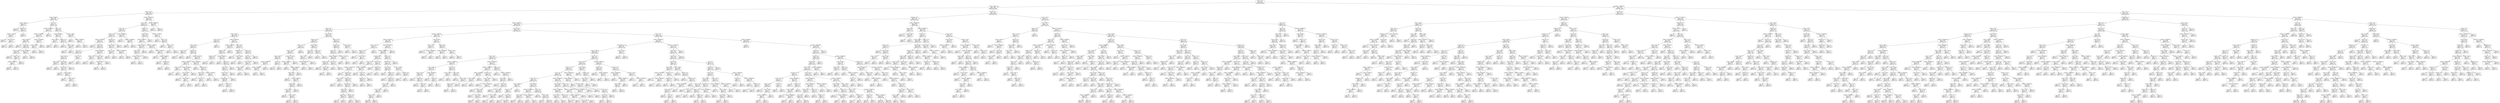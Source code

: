 digraph Tree {
node [shape=box] ;
0 [label="Drama <= 0.5\ngini = 0.491\nsamples = 4587\nvalue = [1985, 2602]"] ;
1 [label="annee <= 1984.5\ngini = 0.489\nsamples = 2318\nvalue = [1330, 988]"] ;
0 -> 1 [labeldistance=2.5, labelangle=45, headlabel="True"] ;
2 [label="annee <= 1976.5\ngini = 0.328\nsamples = 319\nvalue = [66, 253]"] ;
1 -> 2 ;
3 [label="budget <= 95000.0\ngini = 0.169\nsamples = 183\nvalue = [17, 166]"] ;
2 -> 3 ;
4 [label="annee <= 1958.5\ngini = 0.497\nsamples = 13\nvalue = [6, 7]"] ;
3 -> 4 ;
5 [label="gini = 0.0\nsamples = 5\nvalue = [0, 5]"] ;
4 -> 5 ;
6 [label="Thriller <= 0.5\ngini = 0.375\nsamples = 8\nvalue = [6, 2]"] ;
4 -> 6 ;
7 [label="budget <= 71766.0\ngini = 0.245\nsamples = 7\nvalue = [6, 1]"] ;
6 -> 7 ;
8 [label="gini = 0.0\nsamples = 5\nvalue = [5, 0]"] ;
7 -> 8 ;
9 [label="annee <= 1973.0\ngini = 0.5\nsamples = 2\nvalue = [1, 1]"] ;
7 -> 9 ;
10 [label="gini = 0.0\nsamples = 1\nvalue = [1, 0]"] ;
9 -> 10 ;
11 [label="gini = 0.0\nsamples = 1\nvalue = [0, 1]"] ;
9 -> 11 ;
12 [label="gini = 0.0\nsamples = 1\nvalue = [0, 1]"] ;
6 -> 12 ;
13 [label="Sci-Fi <= 0.5\ngini = 0.121\nsamples = 170\nvalue = [11, 159]"] ;
3 -> 13 ;
14 [label="budget <= 22000000.0\ngini = 0.054\nsamples = 145\nvalue = [4, 141]"] ;
13 -> 14 ;
15 [label="budget <= 11000000.0\ngini = 0.041\nsamples = 144\nvalue = [3, 141]"] ;
14 -> 15 ;
16 [label="annee <= 1965.5\ngini = 0.029\nsamples = 137\nvalue = [2, 135]"] ;
15 -> 16 ;
17 [label="gini = 0.0\nsamples = 77\nvalue = [0, 77]"] ;
16 -> 17 ;
18 [label="Family <= 0.5\ngini = 0.064\nsamples = 60\nvalue = [2, 58]"] ;
16 -> 18 ;
19 [label="Duree <= 124.0\ngini = 0.035\nsamples = 56\nvalue = [1, 55]"] ;
18 -> 19 ;
20 [label="gini = 0.0\nsamples = 45\nvalue = [0, 45]"] ;
19 -> 20 ;
21 [label="Duree <= 127.0\ngini = 0.165\nsamples = 11\nvalue = [1, 10]"] ;
19 -> 21 ;
22 [label="budget <= 2500000.0\ngini = 0.5\nsamples = 2\nvalue = [1, 1]"] ;
21 -> 22 ;
23 [label="gini = 0.0\nsamples = 1\nvalue = [0, 1]"] ;
22 -> 23 ;
24 [label="gini = 0.0\nsamples = 1\nvalue = [1, 0]"] ;
22 -> 24 ;
25 [label="gini = 0.0\nsamples = 9\nvalue = [0, 9]"] ;
21 -> 25 ;
26 [label="budget <= 2188900.0\ngini = 0.375\nsamples = 4\nvalue = [1, 3]"] ;
18 -> 26 ;
27 [label="gini = 0.0\nsamples = 1\nvalue = [1, 0]"] ;
26 -> 27 ;
28 [label="gini = 0.0\nsamples = 3\nvalue = [0, 3]"] ;
26 -> 28 ;
29 [label="budget <= 12500000.0\ngini = 0.245\nsamples = 7\nvalue = [1, 6]"] ;
15 -> 29 ;
30 [label="annee <= 1966.0\ngini = 0.5\nsamples = 2\nvalue = [1, 1]"] ;
29 -> 30 ;
31 [label="gini = 0.0\nsamples = 1\nvalue = [0, 1]"] ;
30 -> 31 ;
32 [label="gini = 0.0\nsamples = 1\nvalue = [1, 0]"] ;
30 -> 32 ;
33 [label="gini = 0.0\nsamples = 5\nvalue = [0, 5]"] ;
29 -> 33 ;
34 [label="gini = 0.0\nsamples = 1\nvalue = [1, 0]"] ;
14 -> 34 ;
35 [label="Action <= 0.5\ngini = 0.403\nsamples = 25\nvalue = [7, 18]"] ;
13 -> 35 ;
36 [label="budget <= 265500.0\ngini = 0.208\nsamples = 17\nvalue = [2, 15]"] ;
35 -> 36 ;
37 [label="annee <= 1966.5\ngini = 0.5\nsamples = 2\nvalue = [1, 1]"] ;
36 -> 37 ;
38 [label="gini = 0.0\nsamples = 1\nvalue = [1, 0]"] ;
37 -> 38 ;
39 [label="gini = 0.0\nsamples = 1\nvalue = [0, 1]"] ;
37 -> 39 ;
40 [label="Comedy <= 0.5\ngini = 0.124\nsamples = 15\nvalue = [1, 14]"] ;
36 -> 40 ;
41 [label="gini = 0.0\nsamples = 12\nvalue = [0, 12]"] ;
40 -> 41 ;
42 [label="Duree <= 94.0\ngini = 0.444\nsamples = 3\nvalue = [1, 2]"] ;
40 -> 42 ;
43 [label="gini = 0.0\nsamples = 2\nvalue = [0, 2]"] ;
42 -> 43 ;
44 [label="gini = 0.0\nsamples = 1\nvalue = [1, 0]"] ;
42 -> 44 ;
45 [label="annee <= 1963.0\ngini = 0.469\nsamples = 8\nvalue = [5, 3]"] ;
35 -> 45 ;
46 [label="gini = 0.0\nsamples = 2\nvalue = [0, 2]"] ;
45 -> 46 ;
47 [label="budget <= 6837500.0\ngini = 0.278\nsamples = 6\nvalue = [5, 1]"] ;
45 -> 47 ;
48 [label="gini = 0.0\nsamples = 5\nvalue = [5, 0]"] ;
47 -> 48 ;
49 [label="gini = 0.0\nsamples = 1\nvalue = [0, 1]"] ;
47 -> 49 ;
50 [label="budget <= 33250000.0\ngini = 0.461\nsamples = 136\nvalue = [49, 87]"] ;
2 -> 50 ;
51 [label="Horror <= 0.5\ngini = 0.443\nsamples = 127\nvalue = [42, 85]"] ;
50 -> 51 ;
52 [label="Sci-Fi <= 0.5\ngini = 0.362\nsamples = 80\nvalue = [19, 61]"] ;
51 -> 52 ;
53 [label="Fantasy <= 0.5\ngini = 0.419\nsamples = 57\nvalue = [17, 40]"] ;
52 -> 53 ;
54 [label="budget <= 1390000.0\ngini = 0.351\nsamples = 44\nvalue = [10, 34]"] ;
53 -> 54 ;
55 [label="gini = 0.0\nsamples = 2\nvalue = [2, 0]"] ;
54 -> 55 ;
56 [label="Action <= 0.5\ngini = 0.308\nsamples = 42\nvalue = [8, 34]"] ;
54 -> 56 ;
57 [label="War <= 0.5\ngini = 0.191\nsamples = 28\nvalue = [3, 25]"] ;
56 -> 57 ;
58 [label="Duree <= 86.5\ngini = 0.142\nsamples = 26\nvalue = [2, 24]"] ;
57 -> 58 ;
59 [label="Duree <= 84.5\ngini = 0.444\nsamples = 3\nvalue = [1, 2]"] ;
58 -> 59 ;
60 [label="gini = 0.0\nsamples = 2\nvalue = [0, 2]"] ;
59 -> 60 ;
61 [label="gini = 0.0\nsamples = 1\nvalue = [1, 0]"] ;
59 -> 61 ;
62 [label="Duree <= 95.0\ngini = 0.083\nsamples = 23\nvalue = [1, 22]"] ;
58 -> 62 ;
63 [label="Duree <= 93.5\ngini = 0.198\nsamples = 9\nvalue = [1, 8]"] ;
62 -> 63 ;
64 [label="gini = 0.0\nsamples = 5\nvalue = [0, 5]"] ;
63 -> 64 ;
65 [label="annee <= 1980.0\ngini = 0.375\nsamples = 4\nvalue = [1, 3]"] ;
63 -> 65 ;
66 [label="gini = 0.0\nsamples = 2\nvalue = [0, 2]"] ;
65 -> 66 ;
67 [label="annee <= 1982.0\ngini = 0.5\nsamples = 2\nvalue = [1, 1]"] ;
65 -> 67 ;
68 [label="gini = 0.0\nsamples = 1\nvalue = [1, 0]"] ;
67 -> 68 ;
69 [label="gini = 0.0\nsamples = 1\nvalue = [0, 1]"] ;
67 -> 69 ;
70 [label="gini = 0.0\nsamples = 14\nvalue = [0, 14]"] ;
62 -> 70 ;
71 [label="Duree <= 113.0\ngini = 0.5\nsamples = 2\nvalue = [1, 1]"] ;
57 -> 71 ;
72 [label="gini = 0.0\nsamples = 1\nvalue = [1, 0]"] ;
71 -> 72 ;
73 [label="gini = 0.0\nsamples = 1\nvalue = [0, 1]"] ;
71 -> 73 ;
74 [label="budget <= 9500000.0\ngini = 0.459\nsamples = 14\nvalue = [5, 9]"] ;
56 -> 74 ;
75 [label="Duree <= 122.0\ngini = 0.32\nsamples = 5\nvalue = [4, 1]"] ;
74 -> 75 ;
76 [label="gini = 0.0\nsamples = 4\nvalue = [4, 0]"] ;
75 -> 76 ;
77 [label="gini = 0.0\nsamples = 1\nvalue = [0, 1]"] ;
75 -> 77 ;
78 [label="Duree <= 100.0\ngini = 0.198\nsamples = 9\nvalue = [1, 8]"] ;
74 -> 78 ;
79 [label="annee <= 1981.5\ngini = 0.5\nsamples = 2\nvalue = [1, 1]"] ;
78 -> 79 ;
80 [label="gini = 0.0\nsamples = 1\nvalue = [1, 0]"] ;
79 -> 80 ;
81 [label="gini = 0.0\nsamples = 1\nvalue = [0, 1]"] ;
79 -> 81 ;
82 [label="gini = 0.0\nsamples = 7\nvalue = [0, 7]"] ;
78 -> 82 ;
83 [label="Musical <= 0.5\ngini = 0.497\nsamples = 13\nvalue = [7, 6]"] ;
53 -> 83 ;
84 [label="annee <= 1982.5\ngini = 0.48\nsamples = 10\nvalue = [4, 6]"] ;
83 -> 84 ;
85 [label="Duree <= 130.5\ngini = 0.278\nsamples = 6\nvalue = [1, 5]"] ;
84 -> 85 ;
86 [label="gini = 0.0\nsamples = 5\nvalue = [0, 5]"] ;
85 -> 86 ;
87 [label="gini = 0.0\nsamples = 1\nvalue = [1, 0]"] ;
85 -> 87 ;
88 [label="budget <= 29500000.0\ngini = 0.375\nsamples = 4\nvalue = [3, 1]"] ;
84 -> 88 ;
89 [label="gini = 0.0\nsamples = 3\nvalue = [3, 0]"] ;
88 -> 89 ;
90 [label="gini = 0.0\nsamples = 1\nvalue = [0, 1]"] ;
88 -> 90 ;
91 [label="gini = 0.0\nsamples = 3\nvalue = [3, 0]"] ;
83 -> 91 ;
92 [label="budget <= 19000000.0\ngini = 0.159\nsamples = 23\nvalue = [2, 21]"] ;
52 -> 92 ;
93 [label="gini = 0.0\nsamples = 17\nvalue = [0, 17]"] ;
92 -> 93 ;
94 [label="budget <= 24500000.0\ngini = 0.444\nsamples = 6\nvalue = [2, 4]"] ;
92 -> 94 ;
95 [label="gini = 0.0\nsamples = 2\nvalue = [2, 0]"] ;
94 -> 95 ;
96 [label="gini = 0.0\nsamples = 4\nvalue = [0, 4]"] ;
94 -> 96 ;
97 [label="Thriller <= 0.5\ngini = 0.5\nsamples = 47\nvalue = [23, 24]"] ;
51 -> 97 ;
98 [label="Duree <= 108.0\ngini = 0.482\nsamples = 37\nvalue = [15, 22]"] ;
97 -> 98 ;
99 [label="budget <= 900000.0\ngini = 0.5\nsamples = 30\nvalue = [15, 15]"] ;
98 -> 99 ;
100 [label="budget <= 437500.0\ngini = 0.444\nsamples = 15\nvalue = [10, 5]"] ;
99 -> 100 ;
101 [label="Duree <= 87.0\ngini = 0.494\nsamples = 9\nvalue = [4, 5]"] ;
100 -> 101 ;
102 [label="budget <= 375000.0\ngini = 0.32\nsamples = 5\nvalue = [4, 1]"] ;
101 -> 102 ;
103 [label="gini = 0.0\nsamples = 4\nvalue = [4, 0]"] ;
102 -> 103 ;
104 [label="gini = 0.0\nsamples = 1\nvalue = [0, 1]"] ;
102 -> 104 ;
105 [label="gini = 0.0\nsamples = 4\nvalue = [0, 4]"] ;
101 -> 105 ;
106 [label="gini = 0.0\nsamples = 6\nvalue = [6, 0]"] ;
100 -> 106 ;
107 [label="budget <= 2250000.0\ngini = 0.444\nsamples = 15\nvalue = [5, 10]"] ;
99 -> 107 ;
108 [label="gini = 0.0\nsamples = 5\nvalue = [0, 5]"] ;
107 -> 108 ;
109 [label="budget <= 2890000.0\ngini = 0.5\nsamples = 10\nvalue = [5, 5]"] ;
107 -> 109 ;
110 [label="gini = 0.0\nsamples = 2\nvalue = [2, 0]"] ;
109 -> 110 ;
111 [label="budget <= 6440000.0\ngini = 0.469\nsamples = 8\nvalue = [3, 5]"] ;
109 -> 111 ;
112 [label="gini = 0.0\nsamples = 3\nvalue = [0, 3]"] ;
111 -> 112 ;
113 [label="Comedy <= 0.5\ngini = 0.48\nsamples = 5\nvalue = [3, 2]"] ;
111 -> 113 ;
114 [label="gini = 0.0\nsamples = 3\nvalue = [3, 0]"] ;
113 -> 114 ;
115 [label="gini = 0.0\nsamples = 2\nvalue = [0, 2]"] ;
113 -> 115 ;
116 [label="gini = 0.0\nsamples = 7\nvalue = [0, 7]"] ;
98 -> 116 ;
117 [label="budget <= 775000.0\ngini = 0.32\nsamples = 10\nvalue = [8, 2]"] ;
97 -> 117 ;
118 [label="gini = 0.0\nsamples = 1\nvalue = [0, 1]"] ;
117 -> 118 ;
119 [label="Sci-Fi <= 0.5\ngini = 0.198\nsamples = 9\nvalue = [8, 1]"] ;
117 -> 119 ;
120 [label="gini = 0.0\nsamples = 7\nvalue = [7, 0]"] ;
119 -> 120 ;
121 [label="Duree <= 102.0\ngini = 0.5\nsamples = 2\nvalue = [1, 1]"] ;
119 -> 121 ;
122 [label="gini = 0.0\nsamples = 1\nvalue = [1, 0]"] ;
121 -> 122 ;
123 [label="gini = 0.0\nsamples = 1\nvalue = [0, 1]"] ;
121 -> 123 ;
124 [label="budget <= 39500000.0\ngini = 0.346\nsamples = 9\nvalue = [7, 2]"] ;
50 -> 124 ;
125 [label="gini = 0.0\nsamples = 7\nvalue = [7, 0]"] ;
124 -> 125 ;
126 [label="gini = 0.0\nsamples = 2\nvalue = [0, 2]"] ;
124 -> 126 ;
127 [label="Duree <= 110.5\ngini = 0.465\nsamples = 1999\nvalue = [1264, 735]"] ;
1 -> 127 ;
128 [label="Animation <= 0.5\ngini = 0.418\nsamples = 1487\nvalue = [1045, 442]"] ;
127 -> 128 ;
129 [label="budget <= 6160000.0\ngini = 0.384\nsamples = 1335\nvalue = [989, 346]"] ;
128 -> 129 ;
130 [label="Horror <= 0.5\ngini = 0.494\nsamples = 222\nvalue = [123, 99]"] ;
129 -> 130 ;
131 [label="annee <= 2003.5\ngini = 0.478\nsamples = 104\nvalue = [41, 63]"] ;
130 -> 131 ;
132 [label="Sport <= 0.5\ngini = 0.343\nsamples = 41\nvalue = [9, 32]"] ;
131 -> 132 ;
133 [label="Duree <= 86.5\ngini = 0.32\nsamples = 40\nvalue = [8, 32]"] ;
132 -> 133 ;
134 [label="Action <= 0.5\ngini = 0.48\nsamples = 5\nvalue = [2, 3]"] ;
133 -> 134 ;
135 [label="gini = 0.0\nsamples = 3\nvalue = [0, 3]"] ;
134 -> 135 ;
136 [label="gini = 0.0\nsamples = 2\nvalue = [2, 0]"] ;
134 -> 136 ;
137 [label="Comedy <= 0.5\ngini = 0.284\nsamples = 35\nvalue = [6, 29]"] ;
133 -> 137 ;
138 [label="gini = 0.0\nsamples = 7\nvalue = [0, 7]"] ;
137 -> 138 ;
139 [label="budget <= 3433000.0\ngini = 0.337\nsamples = 28\nvalue = [6, 22]"] ;
137 -> 139 ;
140 [label="budget <= 450000.0\ngini = 0.231\nsamples = 15\nvalue = [2, 13]"] ;
139 -> 140 ;
141 [label="couleur <= 1.5\ngini = 0.5\nsamples = 2\nvalue = [1, 1]"] ;
140 -> 141 ;
142 [label="gini = 0.0\nsamples = 1\nvalue = [0, 1]"] ;
141 -> 142 ;
143 [label="gini = 0.0\nsamples = 1\nvalue = [1, 0]"] ;
141 -> 143 ;
144 [label="budget <= 1100000.0\ngini = 0.142\nsamples = 13\nvalue = [1, 12]"] ;
140 -> 144 ;
145 [label="annee <= 1995.5\ngini = 0.32\nsamples = 5\nvalue = [1, 4]"] ;
144 -> 145 ;
146 [label="gini = 0.0\nsamples = 3\nvalue = [0, 3]"] ;
145 -> 146 ;
147 [label="annee <= 1999.5\ngini = 0.5\nsamples = 2\nvalue = [1, 1]"] ;
145 -> 147 ;
148 [label="gini = 0.0\nsamples = 1\nvalue = [1, 0]"] ;
147 -> 148 ;
149 [label="gini = 0.0\nsamples = 1\nvalue = [0, 1]"] ;
147 -> 149 ;
150 [label="gini = 0.0\nsamples = 8\nvalue = [0, 8]"] ;
144 -> 150 ;
151 [label="budget <= 3750000.0\ngini = 0.426\nsamples = 13\nvalue = [4, 9]"] ;
139 -> 151 ;
152 [label="gini = 0.0\nsamples = 1\nvalue = [1, 0]"] ;
151 -> 152 ;
153 [label="Romance <= 0.5\ngini = 0.375\nsamples = 12\nvalue = [3, 9]"] ;
151 -> 153 ;
154 [label="Duree <= 104.0\ngini = 0.219\nsamples = 8\nvalue = [1, 7]"] ;
153 -> 154 ;
155 [label="gini = 0.0\nsamples = 6\nvalue = [0, 6]"] ;
154 -> 155 ;
156 [label="Duree <= 107.5\ngini = 0.5\nsamples = 2\nvalue = [1, 1]"] ;
154 -> 156 ;
157 [label="gini = 0.0\nsamples = 1\nvalue = [1, 0]"] ;
156 -> 157 ;
158 [label="gini = 0.0\nsamples = 1\nvalue = [0, 1]"] ;
156 -> 158 ;
159 [label="budget <= 5500000.0\ngini = 0.5\nsamples = 4\nvalue = [2, 2]"] ;
153 -> 159 ;
160 [label="gini = 0.0\nsamples = 2\nvalue = [0, 2]"] ;
159 -> 160 ;
161 [label="gini = 0.0\nsamples = 2\nvalue = [2, 0]"] ;
159 -> 161 ;
162 [label="gini = 0.0\nsamples = 1\nvalue = [1, 0]"] ;
132 -> 162 ;
163 [label="budget <= 2950000.0\ngini = 0.5\nsamples = 63\nvalue = [32, 31]"] ;
131 -> 163 ;
164 [label="budget <= 2250000.0\ngini = 0.436\nsamples = 28\nvalue = [9, 19]"] ;
163 -> 164 ;
165 [label="Comedy <= 0.5\ngini = 0.476\nsamples = 23\nvalue = [9, 14]"] ;
164 -> 165 ;
166 [label="Mystery <= 0.5\ngini = 0.198\nsamples = 9\nvalue = [1, 8]"] ;
165 -> 166 ;
167 [label="gini = 0.0\nsamples = 8\nvalue = [0, 8]"] ;
166 -> 167 ;
168 [label="gini = 0.0\nsamples = 1\nvalue = [1, 0]"] ;
166 -> 168 ;
169 [label="budget <= 450000.0\ngini = 0.49\nsamples = 14\nvalue = [8, 6]"] ;
165 -> 169 ;
170 [label="gini = 0.0\nsamples = 2\nvalue = [0, 2]"] ;
169 -> 170 ;
171 [label="Short <= 0.5\ngini = 0.444\nsamples = 12\nvalue = [8, 4]"] ;
169 -> 171 ;
172 [label="Crime <= 0.5\ngini = 0.397\nsamples = 11\nvalue = [8, 3]"] ;
171 -> 172 ;
173 [label="Duree <= 105.0\ngini = 0.32\nsamples = 10\nvalue = [8, 2]"] ;
172 -> 173 ;
174 [label="Documentary <= 0.5\ngini = 0.198\nsamples = 9\nvalue = [8, 1]"] ;
173 -> 174 ;
175 [label="gini = 0.0\nsamples = 7\nvalue = [7, 0]"] ;
174 -> 175 ;
176 [label="Duree <= 92.0\ngini = 0.5\nsamples = 2\nvalue = [1, 1]"] ;
174 -> 176 ;
177 [label="gini = 0.0\nsamples = 1\nvalue = [0, 1]"] ;
176 -> 177 ;
178 [label="gini = 0.0\nsamples = 1\nvalue = [1, 0]"] ;
176 -> 178 ;
179 [label="gini = 0.0\nsamples = 1\nvalue = [0, 1]"] ;
173 -> 179 ;
180 [label="gini = 0.0\nsamples = 1\nvalue = [0, 1]"] ;
172 -> 180 ;
181 [label="gini = 0.0\nsamples = 1\nvalue = [0, 1]"] ;
171 -> 181 ;
182 [label="gini = 0.0\nsamples = 5\nvalue = [0, 5]"] ;
164 -> 182 ;
183 [label="Duree <= 93.5\ngini = 0.451\nsamples = 35\nvalue = [23, 12]"] ;
163 -> 183 ;
184 [label="Adventure <= 0.5\ngini = 0.124\nsamples = 15\nvalue = [14, 1]"] ;
183 -> 184 ;
185 [label="gini = 0.0\nsamples = 13\nvalue = [13, 0]"] ;
184 -> 185 ;
186 [label="annee <= 2008.5\ngini = 0.5\nsamples = 2\nvalue = [1, 1]"] ;
184 -> 186 ;
187 [label="gini = 0.0\nsamples = 1\nvalue = [0, 1]"] ;
186 -> 187 ;
188 [label="gini = 0.0\nsamples = 1\nvalue = [1, 0]"] ;
186 -> 188 ;
189 [label="Action <= 0.5\ngini = 0.495\nsamples = 20\nvalue = [9, 11]"] ;
183 -> 189 ;
190 [label="Sci-Fi <= 0.5\ngini = 0.391\nsamples = 15\nvalue = [4, 11]"] ;
189 -> 190 ;
191 [label="annee <= 2009.5\ngini = 0.26\nsamples = 13\nvalue = [2, 11]"] ;
190 -> 191 ;
192 [label="annee <= 2006.5\ngini = 0.48\nsamples = 5\nvalue = [2, 3]"] ;
191 -> 192 ;
193 [label="gini = 0.0\nsamples = 3\nvalue = [0, 3]"] ;
192 -> 193 ;
194 [label="gini = 0.0\nsamples = 2\nvalue = [2, 0]"] ;
192 -> 194 ;
195 [label="gini = 0.0\nsamples = 8\nvalue = [0, 8]"] ;
191 -> 195 ;
196 [label="gini = 0.0\nsamples = 2\nvalue = [2, 0]"] ;
190 -> 196 ;
197 [label="gini = 0.0\nsamples = 5\nvalue = [5, 0]"] ;
189 -> 197 ;
198 [label="annee <= 2008.5\ngini = 0.424\nsamples = 118\nvalue = [82, 36]"] ;
130 -> 198 ;
199 [label="Thriller <= 0.5\ngini = 0.486\nsamples = 72\nvalue = [42, 30]"] ;
198 -> 199 ;
200 [label="Duree <= 101.5\ngini = 0.5\nsamples = 49\nvalue = [24, 25]"] ;
199 -> 200 ;
201 [label="annee <= 1987.5\ngini = 0.485\nsamples = 41\nvalue = [24, 17]"] ;
200 -> 201 ;
202 [label="Duree <= 88.5\ngini = 0.444\nsamples = 12\nvalue = [4, 8]"] ;
201 -> 202 ;
203 [label="budget <= 2850000.0\ngini = 0.219\nsamples = 8\nvalue = [1, 7]"] ;
202 -> 203 ;
204 [label="budget <= 2000000.0\ngini = 0.444\nsamples = 3\nvalue = [1, 2]"] ;
203 -> 204 ;
205 [label="gini = 0.0\nsamples = 2\nvalue = [0, 2]"] ;
204 -> 205 ;
206 [label="gini = 0.0\nsamples = 1\nvalue = [1, 0]"] ;
204 -> 206 ;
207 [label="gini = 0.0\nsamples = 5\nvalue = [0, 5]"] ;
203 -> 207 ;
208 [label="Sci-Fi <= 0.5\ngini = 0.375\nsamples = 4\nvalue = [3, 1]"] ;
202 -> 208 ;
209 [label="gini = 0.0\nsamples = 3\nvalue = [3, 0]"] ;
208 -> 209 ;
210 [label="gini = 0.0\nsamples = 1\nvalue = [0, 1]"] ;
208 -> 210 ;
211 [label="budget <= 5177500.0\ngini = 0.428\nsamples = 29\nvalue = [20, 9]"] ;
201 -> 211 ;
212 [label="budget <= 1100000.0\ngini = 0.384\nsamples = 27\nvalue = [20, 7]"] ;
211 -> 212 ;
213 [label="gini = 0.0\nsamples = 7\nvalue = [7, 0]"] ;
212 -> 213 ;
214 [label="budget <= 4400000.0\ngini = 0.455\nsamples = 20\nvalue = [13, 7]"] ;
212 -> 214 ;
215 [label="Duree <= 88.5\ngini = 0.492\nsamples = 16\nvalue = [9, 7]"] ;
214 -> 215 ;
216 [label="gini = 0.0\nsamples = 4\nvalue = [4, 0]"] ;
215 -> 216 ;
217 [label="budget <= 2243000.0\ngini = 0.486\nsamples = 12\nvalue = [5, 7]"] ;
215 -> 217 ;
218 [label="Comedy <= 0.5\ngini = 0.469\nsamples = 8\nvalue = [5, 3]"] ;
217 -> 218 ;
219 [label="annee <= 1999.5\ngini = 0.48\nsamples = 5\nvalue = [2, 3]"] ;
218 -> 219 ;
220 [label="gini = 0.0\nsamples = 2\nvalue = [0, 2]"] ;
219 -> 220 ;
221 [label="annee <= 2007.5\ngini = 0.444\nsamples = 3\nvalue = [2, 1]"] ;
219 -> 221 ;
222 [label="gini = 0.0\nsamples = 2\nvalue = [2, 0]"] ;
221 -> 222 ;
223 [label="gini = 0.0\nsamples = 1\nvalue = [0, 1]"] ;
221 -> 223 ;
224 [label="gini = 0.0\nsamples = 3\nvalue = [3, 0]"] ;
218 -> 224 ;
225 [label="gini = 0.0\nsamples = 4\nvalue = [0, 4]"] ;
217 -> 225 ;
226 [label="gini = 0.0\nsamples = 4\nvalue = [4, 0]"] ;
214 -> 226 ;
227 [label="gini = 0.0\nsamples = 2\nvalue = [0, 2]"] ;
211 -> 227 ;
228 [label="gini = 0.0\nsamples = 8\nvalue = [0, 8]"] ;
200 -> 228 ;
229 [label="annee <= 2006.5\ngini = 0.34\nsamples = 23\nvalue = [18, 5]"] ;
199 -> 229 ;
230 [label="Crime <= 0.5\ngini = 0.198\nsamples = 18\nvalue = [16, 2]"] ;
229 -> 230 ;
231 [label="Duree <= 86.5\ngini = 0.111\nsamples = 17\nvalue = [16, 1]"] ;
230 -> 231 ;
232 [label="budget <= 3850000.0\ngini = 0.32\nsamples = 5\nvalue = [4, 1]"] ;
231 -> 232 ;
233 [label="gini = 0.0\nsamples = 4\nvalue = [4, 0]"] ;
232 -> 233 ;
234 [label="gini = 0.0\nsamples = 1\nvalue = [0, 1]"] ;
232 -> 234 ;
235 [label="gini = 0.0\nsamples = 12\nvalue = [12, 0]"] ;
231 -> 235 ;
236 [label="gini = 0.0\nsamples = 1\nvalue = [0, 1]"] ;
230 -> 236 ;
237 [label="Duree <= 97.5\ngini = 0.48\nsamples = 5\nvalue = [2, 3]"] ;
229 -> 237 ;
238 [label="gini = 0.0\nsamples = 3\nvalue = [0, 3]"] ;
237 -> 238 ;
239 [label="gini = 0.0\nsamples = 2\nvalue = [2, 0]"] ;
237 -> 239 ;
240 [label="Duree <= 105.5\ngini = 0.227\nsamples = 46\nvalue = [40, 6]"] ;
198 -> 240 ;
241 [label="Fantasy <= 0.5\ngini = 0.169\nsamples = 43\nvalue = [39, 4]"] ;
240 -> 241 ;
242 [label="Action <= 0.5\ngini = 0.133\nsamples = 42\nvalue = [39, 3]"] ;
241 -> 242 ;
243 [label="budget <= 5300000.0\ngini = 0.095\nsamples = 40\nvalue = [38, 2]"] ;
242 -> 243 ;
244 [label="Mystery <= 0.5\ngini = 0.054\nsamples = 36\nvalue = [35, 1]"] ;
243 -> 244 ;
245 [label="gini = 0.0\nsamples = 30\nvalue = [30, 0]"] ;
244 -> 245 ;
246 [label="Duree <= 96.0\ngini = 0.278\nsamples = 6\nvalue = [5, 1]"] ;
244 -> 246 ;
247 [label="gini = 0.0\nsamples = 5\nvalue = [5, 0]"] ;
246 -> 247 ;
248 [label="gini = 0.0\nsamples = 1\nvalue = [0, 1]"] ;
246 -> 248 ;
249 [label="Duree <= 87.0\ngini = 0.375\nsamples = 4\nvalue = [3, 1]"] ;
243 -> 249 ;
250 [label="gini = 0.0\nsamples = 1\nvalue = [0, 1]"] ;
249 -> 250 ;
251 [label="gini = 0.0\nsamples = 3\nvalue = [3, 0]"] ;
249 -> 251 ;
252 [label="budget <= 4275000.0\ngini = 0.5\nsamples = 2\nvalue = [1, 1]"] ;
242 -> 252 ;
253 [label="gini = 0.0\nsamples = 1\nvalue = [1, 0]"] ;
252 -> 253 ;
254 [label="gini = 0.0\nsamples = 1\nvalue = [0, 1]"] ;
252 -> 254 ;
255 [label="gini = 0.0\nsamples = 1\nvalue = [0, 1]"] ;
241 -> 255 ;
256 [label="annee <= 2011.5\ngini = 0.444\nsamples = 3\nvalue = [1, 2]"] ;
240 -> 256 ;
257 [label="gini = 0.0\nsamples = 1\nvalue = [1, 0]"] ;
256 -> 257 ;
258 [label="gini = 0.0\nsamples = 2\nvalue = [0, 2]"] ;
256 -> 258 ;
259 [label="annee <= 1991.5\ngini = 0.345\nsamples = 1113\nvalue = [866, 247]"] ;
129 -> 259 ;
260 [label="budget <= 27400000.0\ngini = 0.478\nsamples = 124\nvalue = [75, 49]"] ;
259 -> 260 ;
261 [label="budget <= 8750000.0\ngini = 0.494\nsamples = 99\nvalue = [55, 44]"] ;
260 -> 261 ;
262 [label="Duree <= 107.0\ngini = 0.32\nsamples = 15\nvalue = [12, 3]"] ;
261 -> 262 ;
263 [label="Fantasy <= 0.5\ngini = 0.142\nsamples = 13\nvalue = [12, 1]"] ;
262 -> 263 ;
264 [label="gini = 0.0\nsamples = 11\nvalue = [11, 0]"] ;
263 -> 264 ;
265 [label="annee <= 1987.0\ngini = 0.5\nsamples = 2\nvalue = [1, 1]"] ;
263 -> 265 ;
266 [label="gini = 0.0\nsamples = 1\nvalue = [0, 1]"] ;
265 -> 266 ;
267 [label="gini = 0.0\nsamples = 1\nvalue = [1, 0]"] ;
265 -> 267 ;
268 [label="gini = 0.0\nsamples = 2\nvalue = [0, 2]"] ;
262 -> 268 ;
269 [label="budget <= 25500000.0\ngini = 0.5\nsamples = 84\nvalue = [43, 41]"] ;
261 -> 269 ;
270 [label="budget <= 16950000.0\ngini = 0.498\nsamples = 81\nvalue = [43, 38]"] ;
269 -> 270 ;
271 [label="Adventure <= 0.5\ngini = 0.494\nsamples = 47\nvalue = [21, 26]"] ;
270 -> 271 ;
272 [label="Duree <= 101.0\ngini = 0.5\nsamples = 37\nvalue = [19, 18]"] ;
271 -> 272 ;
273 [label="budget <= 10750000.0\ngini = 0.473\nsamples = 26\nvalue = [16, 10]"] ;
272 -> 273 ;
274 [label="gini = 0.0\nsamples = 7\nvalue = [7, 0]"] ;
273 -> 274 ;
275 [label="Comedy <= 0.5\ngini = 0.499\nsamples = 19\nvalue = [9, 10]"] ;
273 -> 275 ;
276 [label="annee <= 1987.5\ngini = 0.32\nsamples = 5\nvalue = [4, 1]"] ;
275 -> 276 ;
277 [label="gini = 0.0\nsamples = 1\nvalue = [0, 1]"] ;
276 -> 277 ;
278 [label="gini = 0.0\nsamples = 4\nvalue = [4, 0]"] ;
276 -> 278 ;
279 [label="Fantasy <= 0.5\ngini = 0.459\nsamples = 14\nvalue = [5, 9]"] ;
275 -> 279 ;
280 [label="Romance <= 0.5\ngini = 0.496\nsamples = 11\nvalue = [5, 6]"] ;
279 -> 280 ;
281 [label="Thriller <= 0.5\ngini = 0.444\nsamples = 9\nvalue = [3, 6]"] ;
280 -> 281 ;
282 [label="Family <= 0.5\ngini = 0.278\nsamples = 6\nvalue = [1, 5]"] ;
281 -> 282 ;
283 [label="gini = 0.0\nsamples = 5\nvalue = [0, 5]"] ;
282 -> 283 ;
284 [label="gini = 0.0\nsamples = 1\nvalue = [1, 0]"] ;
282 -> 284 ;
285 [label="Mystery <= 0.5\ngini = 0.444\nsamples = 3\nvalue = [2, 1]"] ;
281 -> 285 ;
286 [label="gini = 0.0\nsamples = 2\nvalue = [2, 0]"] ;
285 -> 286 ;
287 [label="gini = 0.0\nsamples = 1\nvalue = [0, 1]"] ;
285 -> 287 ;
288 [label="gini = 0.0\nsamples = 2\nvalue = [2, 0]"] ;
280 -> 288 ;
289 [label="gini = 0.0\nsamples = 3\nvalue = [0, 3]"] ;
279 -> 289 ;
290 [label="budget <= 13000000.0\ngini = 0.397\nsamples = 11\nvalue = [3, 8]"] ;
272 -> 290 ;
291 [label="gini = 0.0\nsamples = 5\nvalue = [0, 5]"] ;
290 -> 291 ;
292 [label="Sci-Fi <= 0.5\ngini = 0.5\nsamples = 6\nvalue = [3, 3]"] ;
290 -> 292 ;
293 [label="Family <= 0.5\ngini = 0.375\nsamples = 4\nvalue = [3, 1]"] ;
292 -> 293 ;
294 [label="gini = 0.0\nsamples = 3\nvalue = [3, 0]"] ;
293 -> 294 ;
295 [label="gini = 0.0\nsamples = 1\nvalue = [0, 1]"] ;
293 -> 295 ;
296 [label="gini = 0.0\nsamples = 2\nvalue = [0, 2]"] ;
292 -> 296 ;
297 [label="Duree <= 102.5\ngini = 0.32\nsamples = 10\nvalue = [2, 8]"] ;
271 -> 297 ;
298 [label="gini = 0.0\nsamples = 7\nvalue = [0, 7]"] ;
297 -> 298 ;
299 [label="Fantasy <= 0.5\ngini = 0.444\nsamples = 3\nvalue = [2, 1]"] ;
297 -> 299 ;
300 [label="gini = 0.0\nsamples = 2\nvalue = [2, 0]"] ;
299 -> 300 ;
301 [label="gini = 0.0\nsamples = 1\nvalue = [0, 1]"] ;
299 -> 301 ;
302 [label="Musical <= 0.5\ngini = 0.457\nsamples = 34\nvalue = [22, 12]"] ;
270 -> 302 ;
303 [label="Duree <= 106.5\ngini = 0.43\nsamples = 32\nvalue = [22, 10]"] ;
302 -> 303 ;
304 [label="Duree <= 86.5\ngini = 0.355\nsamples = 26\nvalue = [20, 6]"] ;
303 -> 304 ;
305 [label="gini = 0.0\nsamples = 1\nvalue = [0, 1]"] ;
304 -> 305 ;
306 [label="Comedy <= 0.5\ngini = 0.32\nsamples = 25\nvalue = [20, 5]"] ;
304 -> 306 ;
307 [label="gini = 0.0\nsamples = 7\nvalue = [7, 0]"] ;
306 -> 307 ;
308 [label="Thriller <= 0.5\ngini = 0.401\nsamples = 18\nvalue = [13, 5]"] ;
306 -> 308 ;
309 [label="Duree <= 100.5\ngini = 0.36\nsamples = 17\nvalue = [13, 4]"] ;
308 -> 309 ;
310 [label="annee <= 1988.5\ngini = 0.48\nsamples = 10\nvalue = [6, 4]"] ;
309 -> 310 ;
311 [label="Mystery <= 0.5\ngini = 0.49\nsamples = 7\nvalue = [3, 4]"] ;
310 -> 311 ;
312 [label="gini = 0.444\nsamples = 6\nvalue = [2, 4]"] ;
311 -> 312 ;
313 [label="gini = 0.0\nsamples = 1\nvalue = [1, 0]"] ;
311 -> 313 ;
314 [label="gini = 0.0\nsamples = 3\nvalue = [3, 0]"] ;
310 -> 314 ;
315 [label="gini = 0.0\nsamples = 7\nvalue = [7, 0]"] ;
309 -> 315 ;
316 [label="gini = 0.0\nsamples = 1\nvalue = [0, 1]"] ;
308 -> 316 ;
317 [label="annee <= 1985.5\ngini = 0.444\nsamples = 6\nvalue = [2, 4]"] ;
303 -> 317 ;
318 [label="gini = 0.0\nsamples = 3\nvalue = [0, 3]"] ;
317 -> 318 ;
319 [label="Thriller <= 0.5\ngini = 0.444\nsamples = 3\nvalue = [2, 1]"] ;
317 -> 319 ;
320 [label="gini = 0.0\nsamples = 2\nvalue = [2, 0]"] ;
319 -> 320 ;
321 [label="gini = 0.0\nsamples = 1\nvalue = [0, 1]"] ;
319 -> 321 ;
322 [label="gini = 0.0\nsamples = 2\nvalue = [0, 2]"] ;
302 -> 322 ;
323 [label="gini = 0.0\nsamples = 3\nvalue = [0, 3]"] ;
269 -> 323 ;
324 [label="annee <= 1990.5\ngini = 0.32\nsamples = 25\nvalue = [20, 5]"] ;
260 -> 324 ;
325 [label="Duree <= 107.5\ngini = 0.117\nsamples = 16\nvalue = [15, 1]"] ;
324 -> 325 ;
326 [label="gini = 0.0\nsamples = 13\nvalue = [13, 0]"] ;
325 -> 326 ;
327 [label="budget <= 38500000.0\ngini = 0.444\nsamples = 3\nvalue = [2, 1]"] ;
325 -> 327 ;
328 [label="gini = 0.0\nsamples = 2\nvalue = [2, 0]"] ;
327 -> 328 ;
329 [label="gini = 0.0\nsamples = 1\nvalue = [0, 1]"] ;
327 -> 329 ;
330 [label="Duree <= 99.5\ngini = 0.494\nsamples = 9\nvalue = [5, 4]"] ;
324 -> 330 ;
331 [label="budget <= 39000000.0\ngini = 0.375\nsamples = 4\nvalue = [1, 3]"] ;
330 -> 331 ;
332 [label="gini = 0.0\nsamples = 3\nvalue = [0, 3]"] ;
331 -> 332 ;
333 [label="gini = 0.0\nsamples = 1\nvalue = [1, 0]"] ;
331 -> 333 ;
334 [label="Duree <= 109.5\ngini = 0.32\nsamples = 5\nvalue = [4, 1]"] ;
330 -> 334 ;
335 [label="gini = 0.0\nsamples = 4\nvalue = [4, 0]"] ;
334 -> 335 ;
336 [label="gini = 0.0\nsamples = 1\nvalue = [0, 1]"] ;
334 -> 336 ;
337 [label="Duree <= 101.5\ngini = 0.32\nsamples = 989\nvalue = [791, 198]"] ;
259 -> 337 ;
338 [label="budget <= 33950000.0\ngini = 0.28\nsamples = 702\nvalue = [584, 118]"] ;
337 -> 338 ;
339 [label="Documentary <= 0.5\ngini = 0.334\nsamples = 453\nvalue = [357, 96]"] ;
338 -> 339 ;
340 [label="annee <= 1999.5\ngini = 0.326\nsamples = 448\nvalue = [356, 92]"] ;
339 -> 340 ;
341 [label="Duree <= 91.5\ngini = 0.421\nsamples = 116\nvalue = [81, 35]"] ;
340 -> 341 ;
342 [label="budget <= 12500000.0\ngini = 0.268\nsamples = 44\nvalue = [37, 7]"] ;
341 -> 342 ;
343 [label="annee <= 1996.5\ngini = 0.444\nsamples = 15\nvalue = [10, 5]"] ;
342 -> 343 ;
344 [label="Duree <= 78.5\ngini = 0.298\nsamples = 11\nvalue = [9, 2]"] ;
343 -> 344 ;
345 [label="gini = 0.0\nsamples = 1\nvalue = [0, 1]"] ;
344 -> 345 ;
346 [label="Thriller <= 0.5\ngini = 0.18\nsamples = 10\nvalue = [9, 1]"] ;
344 -> 346 ;
347 [label="gini = 0.0\nsamples = 8\nvalue = [8, 0]"] ;
346 -> 347 ;
348 [label="Duree <= 86.5\ngini = 0.5\nsamples = 2\nvalue = [1, 1]"] ;
346 -> 348 ;
349 [label="gini = 0.0\nsamples = 1\nvalue = [1, 0]"] ;
348 -> 349 ;
350 [label="gini = 0.0\nsamples = 1\nvalue = [0, 1]"] ;
348 -> 350 ;
351 [label="budget <= 9505000.0\ngini = 0.375\nsamples = 4\nvalue = [1, 3]"] ;
343 -> 351 ;
352 [label="gini = 0.0\nsamples = 2\nvalue = [0, 2]"] ;
351 -> 352 ;
353 [label="Crime <= 0.5\ngini = 0.5\nsamples = 2\nvalue = [1, 1]"] ;
351 -> 353 ;
354 [label="gini = 0.0\nsamples = 1\nvalue = [0, 1]"] ;
353 -> 354 ;
355 [label="gini = 0.0\nsamples = 1\nvalue = [1, 0]"] ;
353 -> 355 ;
356 [label="Duree <= 75.5\ngini = 0.128\nsamples = 29\nvalue = [27, 2]"] ;
342 -> 356 ;
357 [label="annee <= 1997.0\ngini = 0.5\nsamples = 2\nvalue = [1, 1]"] ;
356 -> 357 ;
358 [label="gini = 0.0\nsamples = 1\nvalue = [1, 0]"] ;
357 -> 358 ;
359 [label="gini = 0.0\nsamples = 1\nvalue = [0, 1]"] ;
357 -> 359 ;
360 [label="Duree <= 88.5\ngini = 0.071\nsamples = 27\nvalue = [26, 1]"] ;
356 -> 360 ;
361 [label="gini = 0.0\nsamples = 20\nvalue = [20, 0]"] ;
360 -> 361 ;
362 [label="Duree <= 89.5\ngini = 0.245\nsamples = 7\nvalue = [6, 1]"] ;
360 -> 362 ;
363 [label="Family <= 0.5\ngini = 0.444\nsamples = 3\nvalue = [2, 1]"] ;
362 -> 363 ;
364 [label="gini = 0.0\nsamples = 1\nvalue = [0, 1]"] ;
363 -> 364 ;
365 [label="gini = 0.0\nsamples = 2\nvalue = [2, 0]"] ;
363 -> 365 ;
366 [label="gini = 0.0\nsamples = 4\nvalue = [4, 0]"] ;
362 -> 366 ;
367 [label="budget <= 16500000.0\ngini = 0.475\nsamples = 72\nvalue = [44, 28]"] ;
341 -> 367 ;
368 [label="budget <= 10500000.0\ngini = 0.495\nsamples = 31\nvalue = [14, 17]"] ;
367 -> 368 ;
369 [label="budget <= 8250000.0\ngini = 0.397\nsamples = 11\nvalue = [8, 3]"] ;
368 -> 369 ;
370 [label="annee <= 1993.0\ngini = 0.48\nsamples = 5\nvalue = [2, 3]"] ;
369 -> 370 ;
371 [label="gini = 0.0\nsamples = 2\nvalue = [2, 0]"] ;
370 -> 371 ;
372 [label="gini = 0.0\nsamples = 3\nvalue = [0, 3]"] ;
370 -> 372 ;
373 [label="gini = 0.0\nsamples = 6\nvalue = [6, 0]"] ;
369 -> 373 ;
374 [label="Romance <= 0.5\ngini = 0.42\nsamples = 20\nvalue = [6, 14]"] ;
368 -> 374 ;
375 [label="annee <= 1994.5\ngini = 0.48\nsamples = 15\nvalue = [6, 9]"] ;
374 -> 375 ;
376 [label="gini = 0.0\nsamples = 3\nvalue = [0, 3]"] ;
375 -> 376 ;
377 [label="budget <= 12500000.0\ngini = 0.5\nsamples = 12\nvalue = [6, 6]"] ;
375 -> 377 ;
378 [label="gini = 0.0\nsamples = 3\nvalue = [0, 3]"] ;
377 -> 378 ;
379 [label="Duree <= 93.0\ngini = 0.444\nsamples = 9\nvalue = [6, 3]"] ;
377 -> 379 ;
380 [label="gini = 0.0\nsamples = 1\nvalue = [0, 1]"] ;
379 -> 380 ;
381 [label="Duree <= 99.5\ngini = 0.375\nsamples = 8\nvalue = [6, 2]"] ;
379 -> 381 ;
382 [label="gini = 0.245\nsamples = 7\nvalue = [6, 1]"] ;
381 -> 382 ;
383 [label="gini = 0.0\nsamples = 1\nvalue = [0, 1]"] ;
381 -> 383 ;
384 [label="gini = 0.0\nsamples = 5\nvalue = [0, 5]"] ;
374 -> 384 ;
385 [label="Comedy <= 0.5\ngini = 0.393\nsamples = 41\nvalue = [30, 11]"] ;
367 -> 385 ;
386 [label="gini = 0.0\nsamples = 12\nvalue = [12, 0]"] ;
385 -> 386 ;
387 [label="budget <= 32000000.0\ngini = 0.471\nsamples = 29\nvalue = [18, 11]"] ;
385 -> 387 ;
388 [label="Duree <= 93.5\ngini = 0.444\nsamples = 27\nvalue = [18, 9]"] ;
387 -> 388 ;
389 [label="gini = 0.0\nsamples = 6\nvalue = [6, 0]"] ;
388 -> 389 ;
390 [label="Duree <= 95.5\ngini = 0.49\nsamples = 21\nvalue = [12, 9]"] ;
388 -> 390 ;
391 [label="gini = 0.0\nsamples = 3\nvalue = [0, 3]"] ;
390 -> 391 ;
392 [label="annee <= 1992.5\ngini = 0.444\nsamples = 18\nvalue = [12, 6]"] ;
390 -> 392 ;
393 [label="gini = 0.0\nsamples = 3\nvalue = [3, 0]"] ;
392 -> 393 ;
394 [label="annee <= 1998.0\ngini = 0.48\nsamples = 15\nvalue = [9, 6]"] ;
392 -> 394 ;
395 [label="gini = 0.5\nsamples = 12\nvalue = [6, 6]"] ;
394 -> 395 ;
396 [label="gini = 0.0\nsamples = 3\nvalue = [3, 0]"] ;
394 -> 396 ;
397 [label="gini = 0.0\nsamples = 2\nvalue = [0, 2]"] ;
387 -> 397 ;
398 [label="Horror <= 0.5\ngini = 0.284\nsamples = 332\nvalue = [275, 57]"] ;
340 -> 398 ;
399 [label="Duree <= 100.5\ngini = 0.331\nsamples = 239\nvalue = [189, 50]"] ;
398 -> 399 ;
400 [label="Mystery <= 0.5\ngini = 0.317\nsamples = 228\nvalue = [183, 45]"] ;
399 -> 400 ;
401 [label="Crime <= 0.5\ngini = 0.299\nsamples = 213\nvalue = [174, 39]"] ;
400 -> 401 ;
402 [label="Duree <= 82.5\ngini = 0.26\nsamples = 163\nvalue = [138, 25]"] ;
401 -> 402 ;
403 [label="annee <= 2008.0\ngini = 0.463\nsamples = 11\nvalue = [7, 4]"] ;
402 -> 403 ;
404 [label="Comedy <= 0.5\ngini = 0.5\nsamples = 8\nvalue = [4, 4]"] ;
403 -> 404 ;
405 [label="gini = 0.0\nsamples = 2\nvalue = [0, 2]"] ;
404 -> 405 ;
406 [label="Duree <= 81.0\ngini = 0.444\nsamples = 6\nvalue = [4, 2]"] ;
404 -> 406 ;
407 [label="gini = 0.0\nsamples = 3\nvalue = [3, 0]"] ;
406 -> 407 ;
408 [label="gini = 0.444\nsamples = 3\nvalue = [1, 2]"] ;
406 -> 408 ;
409 [label="gini = 0.0\nsamples = 3\nvalue = [3, 0]"] ;
403 -> 409 ;
410 [label="annee <= 2002.5\ngini = 0.238\nsamples = 152\nvalue = [131, 21]"] ;
402 -> 410 ;
411 [label="budget <= 27000000.0\ngini = 0.102\nsamples = 37\nvalue = [35, 2]"] ;
410 -> 411 ;
412 [label="Duree <= 84.5\ngini = 0.059\nsamples = 33\nvalue = [32, 1]"] ;
411 -> 412 ;
413 [label="gini = 0.32\nsamples = 5\nvalue = [4, 1]"] ;
412 -> 413 ;
414 [label="gini = 0.0\nsamples = 28\nvalue = [28, 0]"] ;
412 -> 414 ;
415 [label="budget <= 28500000.0\ngini = 0.375\nsamples = 4\nvalue = [3, 1]"] ;
411 -> 415 ;
416 [label="gini = 0.0\nsamples = 1\nvalue = [0, 1]"] ;
415 -> 416 ;
417 [label="gini = 0.0\nsamples = 3\nvalue = [3, 0]"] ;
415 -> 417 ;
418 [label="Duree <= 87.5\ngini = 0.276\nsamples = 115\nvalue = [96, 19]"] ;
410 -> 418 ;
419 [label="gini = 0.0\nsamples = 14\nvalue = [14, 0]"] ;
418 -> 419 ;
420 [label="Duree <= 88.5\ngini = 0.305\nsamples = 101\nvalue = [82, 19]"] ;
418 -> 420 ;
421 [label="gini = 0.49\nsamples = 7\nvalue = [3, 4]"] ;
420 -> 421 ;
422 [label="gini = 0.268\nsamples = 94\nvalue = [79, 15]"] ;
420 -> 422 ;
423 [label="budget <= 24500000.0\ngini = 0.403\nsamples = 50\nvalue = [36, 14]"] ;
401 -> 423 ;
424 [label="annee <= 2006.5\ngini = 0.461\nsamples = 36\nvalue = [23, 13]"] ;
423 -> 424 ;
425 [label="budget <= 13280000.0\ngini = 0.499\nsamples = 19\nvalue = [10, 9]"] ;
424 -> 425 ;
426 [label="annee <= 2005.0\ngini = 0.32\nsamples = 10\nvalue = [8, 2]"] ;
425 -> 426 ;
427 [label="gini = 0.0\nsamples = 8\nvalue = [8, 0]"] ;
426 -> 427 ;
428 [label="gini = 0.0\nsamples = 2\nvalue = [0, 2]"] ;
426 -> 428 ;
429 [label="Romance <= 0.5\ngini = 0.346\nsamples = 9\nvalue = [2, 7]"] ;
425 -> 429 ;
430 [label="gini = 0.219\nsamples = 8\nvalue = [1, 7]"] ;
429 -> 430 ;
431 [label="gini = 0.0\nsamples = 1\nvalue = [1, 0]"] ;
429 -> 431 ;
432 [label="budget <= 17000000.0\ngini = 0.36\nsamples = 17\nvalue = [13, 4]"] ;
424 -> 432 ;
433 [label="budget <= 15500000.0\ngini = 0.444\nsamples = 12\nvalue = [8, 4]"] ;
432 -> 433 ;
434 [label="gini = 0.397\nsamples = 11\nvalue = [8, 3]"] ;
433 -> 434 ;
435 [label="gini = 0.0\nsamples = 1\nvalue = [0, 1]"] ;
433 -> 435 ;
436 [label="gini = 0.0\nsamples = 5\nvalue = [5, 0]"] ;
432 -> 436 ;
437 [label="Action <= 0.5\ngini = 0.133\nsamples = 14\nvalue = [13, 1]"] ;
423 -> 437 ;
438 [label="budget <= 30503600.0\ngini = 0.375\nsamples = 4\nvalue = [3, 1]"] ;
437 -> 438 ;
439 [label="gini = 0.0\nsamples = 3\nvalue = [3, 0]"] ;
438 -> 439 ;
440 [label="gini = 0.0\nsamples = 1\nvalue = [0, 1]"] ;
438 -> 440 ;
441 [label="gini = 0.0\nsamples = 10\nvalue = [10, 0]"] ;
437 -> 441 ;
442 [label="budget <= 26420000.0\ngini = 0.48\nsamples = 15\nvalue = [9, 6]"] ;
400 -> 442 ;
443 [label="budget <= 8050000.0\ngini = 0.375\nsamples = 12\nvalue = [9, 3]"] ;
442 -> 443 ;
444 [label="gini = 0.0\nsamples = 1\nvalue = [0, 1]"] ;
443 -> 444 ;
445 [label="Duree <= 96.5\ngini = 0.298\nsamples = 11\nvalue = [9, 2]"] ;
443 -> 445 ;
446 [label="gini = 0.0\nsamples = 6\nvalue = [6, 0]"] ;
445 -> 446 ;
447 [label="Crime <= 0.5\ngini = 0.48\nsamples = 5\nvalue = [3, 2]"] ;
445 -> 447 ;
448 [label="Sci-Fi <= 0.5\ngini = 0.444\nsamples = 3\nvalue = [1, 2]"] ;
447 -> 448 ;
449 [label="gini = 0.0\nsamples = 2\nvalue = [0, 2]"] ;
448 -> 449 ;
450 [label="gini = 0.0\nsamples = 1\nvalue = [1, 0]"] ;
448 -> 450 ;
451 [label="gini = 0.0\nsamples = 2\nvalue = [2, 0]"] ;
447 -> 451 ;
452 [label="gini = 0.0\nsamples = 3\nvalue = [0, 3]"] ;
442 -> 452 ;
453 [label="annee <= 2006.0\ngini = 0.496\nsamples = 11\nvalue = [6, 5]"] ;
399 -> 453 ;
454 [label="gini = 0.0\nsamples = 4\nvalue = [4, 0]"] ;
453 -> 454 ;
455 [label="Comedy <= 0.5\ngini = 0.408\nsamples = 7\nvalue = [2, 5]"] ;
453 -> 455 ;
456 [label="annee <= 2012.5\ngini = 0.444\nsamples = 3\nvalue = [2, 1]"] ;
455 -> 456 ;
457 [label="gini = 0.0\nsamples = 2\nvalue = [2, 0]"] ;
456 -> 457 ;
458 [label="gini = 0.0\nsamples = 1\nvalue = [0, 1]"] ;
456 -> 458 ;
459 [label="gini = 0.0\nsamples = 4\nvalue = [0, 4]"] ;
455 -> 459 ;
460 [label="budget <= 21991000.0\ngini = 0.139\nsamples = 93\nvalue = [86, 7]"] ;
398 -> 460 ;
461 [label="Comedy <= 0.5\ngini = 0.029\nsamples = 69\nvalue = [68, 1]"] ;
460 -> 461 ;
462 [label="gini = 0.0\nsamples = 64\nvalue = [64, 0]"] ;
461 -> 462 ;
463 [label="budget <= 8825000.0\ngini = 0.32\nsamples = 5\nvalue = [4, 1]"] ;
461 -> 463 ;
464 [label="gini = 0.0\nsamples = 1\nvalue = [0, 1]"] ;
463 -> 464 ;
465 [label="gini = 0.0\nsamples = 4\nvalue = [4, 0]"] ;
463 -> 465 ;
466 [label="Thriller <= 0.5\ngini = 0.375\nsamples = 24\nvalue = [18, 6]"] ;
460 -> 466 ;
467 [label="budget <= 23800000.0\ngini = 0.496\nsamples = 11\nvalue = [6, 5]"] ;
466 -> 467 ;
468 [label="gini = 0.0\nsamples = 2\nvalue = [0, 2]"] ;
467 -> 468 ;
469 [label="budget <= 29000000.0\ngini = 0.444\nsamples = 9\nvalue = [6, 3]"] ;
467 -> 469 ;
470 [label="Duree <= 86.0\ngini = 0.245\nsamples = 7\nvalue = [6, 1]"] ;
469 -> 470 ;
471 [label="gini = 0.0\nsamples = 1\nvalue = [0, 1]"] ;
470 -> 471 ;
472 [label="gini = 0.0\nsamples = 6\nvalue = [6, 0]"] ;
470 -> 472 ;
473 [label="gini = 0.0\nsamples = 2\nvalue = [0, 2]"] ;
469 -> 473 ;
474 [label="annee <= 2011.5\ngini = 0.142\nsamples = 13\nvalue = [12, 1]"] ;
466 -> 474 ;
475 [label="gini = 0.0\nsamples = 11\nvalue = [11, 0]"] ;
474 -> 475 ;
476 [label="budget <= 26700000.0\ngini = 0.5\nsamples = 2\nvalue = [1, 1]"] ;
474 -> 476 ;
477 [label="gini = 0.0\nsamples = 1\nvalue = [1, 0]"] ;
476 -> 477 ;
478 [label="gini = 0.0\nsamples = 1\nvalue = [0, 1]"] ;
476 -> 478 ;
479 [label="annee <= 2011.0\ngini = 0.32\nsamples = 5\nvalue = [1, 4]"] ;
339 -> 479 ;
480 [label="gini = 0.0\nsamples = 4\nvalue = [0, 4]"] ;
479 -> 480 ;
481 [label="gini = 0.0\nsamples = 1\nvalue = [1, 0]"] ;
479 -> 481 ;
482 [label="budget <= 177500000.0\ngini = 0.161\nsamples = 249\nvalue = [227, 22]"] ;
338 -> 482 ;
483 [label="Duree <= 99.5\ngini = 0.155\nsamples = 248\nvalue = [227, 21]"] ;
482 -> 483 ;
484 [label="Duree <= 94.5\ngini = 0.188\nsamples = 200\nvalue = [179, 21]"] ;
483 -> 484 ;
485 [label="Duree <= 86.5\ngini = 0.114\nsamples = 115\nvalue = [108, 7]"] ;
484 -> 485 ;
486 [label="Duree <= 85.5\ngini = 0.269\nsamples = 25\nvalue = [21, 4]"] ;
485 -> 486 ;
487 [label="budget <= 55295000.0\ngini = 0.1\nsamples = 19\nvalue = [18, 1]"] ;
486 -> 487 ;
488 [label="gini = 0.0\nsamples = 14\nvalue = [14, 0]"] ;
487 -> 488 ;
489 [label="budget <= 63545000.0\ngini = 0.32\nsamples = 5\nvalue = [4, 1]"] ;
487 -> 489 ;
490 [label="gini = 0.0\nsamples = 1\nvalue = [0, 1]"] ;
489 -> 490 ;
491 [label="gini = 0.0\nsamples = 4\nvalue = [4, 0]"] ;
489 -> 491 ;
492 [label="Adventure <= 0.5\ngini = 0.5\nsamples = 6\nvalue = [3, 3]"] ;
486 -> 492 ;
493 [label="Comedy <= 0.5\ngini = 0.375\nsamples = 4\nvalue = [1, 3]"] ;
492 -> 493 ;
494 [label="gini = 0.0\nsamples = 1\nvalue = [1, 0]"] ;
493 -> 494 ;
495 [label="gini = 0.0\nsamples = 3\nvalue = [0, 3]"] ;
493 -> 495 ;
496 [label="gini = 0.0\nsamples = 2\nvalue = [2, 0]"] ;
492 -> 496 ;
497 [label="annee <= 2008.5\ngini = 0.064\nsamples = 90\nvalue = [87, 3]"] ;
485 -> 497 ;
498 [label="gini = 0.0\nsamples = 64\nvalue = [64, 0]"] ;
497 -> 498 ;
499 [label="Thriller <= 0.5\ngini = 0.204\nsamples = 26\nvalue = [23, 3]"] ;
497 -> 499 ;
500 [label="gini = 0.0\nsamples = 13\nvalue = [13, 0]"] ;
499 -> 500 ;
501 [label="Adventure <= 0.5\ngini = 0.355\nsamples = 13\nvalue = [10, 3]"] ;
499 -> 501 ;
502 [label="budget <= 90000000.0\ngini = 0.278\nsamples = 12\nvalue = [10, 2]"] ;
501 -> 502 ;
503 [label="Duree <= 92.5\ngini = 0.165\nsamples = 11\nvalue = [10, 1]"] ;
502 -> 503 ;
504 [label="gini = 0.0\nsamples = 9\nvalue = [9, 0]"] ;
503 -> 504 ;
505 [label="War <= 0.5\ngini = 0.5\nsamples = 2\nvalue = [1, 1]"] ;
503 -> 505 ;
506 [label="gini = 0.0\nsamples = 1\nvalue = [0, 1]"] ;
505 -> 506 ;
507 [label="gini = 0.0\nsamples = 1\nvalue = [1, 0]"] ;
505 -> 507 ;
508 [label="gini = 0.0\nsamples = 1\nvalue = [0, 1]"] ;
502 -> 508 ;
509 [label="gini = 0.0\nsamples = 1\nvalue = [0, 1]"] ;
501 -> 509 ;
510 [label="War <= 0.5\ngini = 0.275\nsamples = 85\nvalue = [71, 14]"] ;
484 -> 510 ;
511 [label="Action <= 0.5\ngini = 0.262\nsamples = 84\nvalue = [71, 13]"] ;
510 -> 511 ;
512 [label="Duree <= 97.0\ngini = 0.359\nsamples = 47\nvalue = [36, 11]"] ;
511 -> 512 ;
513 [label="annee <= 2003.5\ngini = 0.463\nsamples = 22\nvalue = [14, 8]"] ;
512 -> 513 ;
514 [label="Horror <= 0.5\ngini = 0.198\nsamples = 9\nvalue = [8, 1]"] ;
513 -> 514 ;
515 [label="gini = 0.0\nsamples = 7\nvalue = [7, 0]"] ;
514 -> 515 ;
516 [label="Crime <= 0.5\ngini = 0.5\nsamples = 2\nvalue = [1, 1]"] ;
514 -> 516 ;
517 [label="gini = 0.0\nsamples = 1\nvalue = [0, 1]"] ;
516 -> 517 ;
518 [label="gini = 0.0\nsamples = 1\nvalue = [1, 0]"] ;
516 -> 518 ;
519 [label="Romance <= 0.5\ngini = 0.497\nsamples = 13\nvalue = [6, 7]"] ;
513 -> 519 ;
520 [label="Fantasy <= 0.5\ngini = 0.375\nsamples = 8\nvalue = [2, 6]"] ;
519 -> 520 ;
521 [label="gini = 0.0\nsamples = 5\nvalue = [0, 5]"] ;
520 -> 521 ;
522 [label="Comedy <= 0.5\ngini = 0.444\nsamples = 3\nvalue = [2, 1]"] ;
520 -> 522 ;
523 [label="gini = 0.0\nsamples = 1\nvalue = [0, 1]"] ;
522 -> 523 ;
524 [label="gini = 0.0\nsamples = 2\nvalue = [2, 0]"] ;
522 -> 524 ;
525 [label="budget <= 54000000.0\ngini = 0.32\nsamples = 5\nvalue = [4, 1]"] ;
519 -> 525 ;
526 [label="gini = 0.0\nsamples = 4\nvalue = [4, 0]"] ;
525 -> 526 ;
527 [label="gini = 0.0\nsamples = 1\nvalue = [0, 1]"] ;
525 -> 527 ;
528 [label="annee <= 2012.5\ngini = 0.211\nsamples = 25\nvalue = [22, 3]"] ;
512 -> 528 ;
529 [label="budget <= 70000000.0\ngini = 0.159\nsamples = 23\nvalue = [21, 2]"] ;
528 -> 529 ;
530 [label="gini = 0.0\nsamples = 17\nvalue = [17, 0]"] ;
529 -> 530 ;
531 [label="annee <= 2005.5\ngini = 0.444\nsamples = 6\nvalue = [4, 2]"] ;
529 -> 531 ;
532 [label="Duree <= 98.5\ngini = 0.444\nsamples = 3\nvalue = [1, 2]"] ;
531 -> 532 ;
533 [label="gini = 0.5\nsamples = 2\nvalue = [1, 1]"] ;
532 -> 533 ;
534 [label="gini = 0.0\nsamples = 1\nvalue = [0, 1]"] ;
532 -> 534 ;
535 [label="gini = 0.0\nsamples = 3\nvalue = [3, 0]"] ;
531 -> 535 ;
536 [label="budget <= 81000000.0\ngini = 0.5\nsamples = 2\nvalue = [1, 1]"] ;
528 -> 536 ;
537 [label="gini = 0.0\nsamples = 1\nvalue = [0, 1]"] ;
536 -> 537 ;
538 [label="gini = 0.0\nsamples = 1\nvalue = [1, 0]"] ;
536 -> 538 ;
539 [label="budget <= 36500000.0\ngini = 0.102\nsamples = 37\nvalue = [35, 2]"] ;
511 -> 539 ;
540 [label="Thriller <= 0.5\ngini = 0.5\nsamples = 2\nvalue = [1, 1]"] ;
539 -> 540 ;
541 [label="gini = 0.0\nsamples = 1\nvalue = [0, 1]"] ;
540 -> 541 ;
542 [label="gini = 0.0\nsamples = 1\nvalue = [1, 0]"] ;
540 -> 542 ;
543 [label="budget <= 92500000.0\ngini = 0.056\nsamples = 35\nvalue = [34, 1]"] ;
539 -> 543 ;
544 [label="gini = 0.0\nsamples = 31\nvalue = [31, 0]"] ;
543 -> 544 ;
545 [label="Thriller <= 0.5\ngini = 0.375\nsamples = 4\nvalue = [3, 1]"] ;
543 -> 545 ;
546 [label="gini = 0.0\nsamples = 3\nvalue = [3, 0]"] ;
545 -> 546 ;
547 [label="gini = 0.0\nsamples = 1\nvalue = [0, 1]"] ;
545 -> 547 ;
548 [label="gini = 0.0\nsamples = 1\nvalue = [0, 1]"] ;
510 -> 548 ;
549 [label="gini = 0.0\nsamples = 48\nvalue = [48, 0]"] ;
483 -> 549 ;
550 [label="gini = 0.0\nsamples = 1\nvalue = [0, 1]"] ;
482 -> 550 ;
551 [label="budget <= 6950000.0\ngini = 0.402\nsamples = 287\nvalue = [207, 80]"] ;
337 -> 551 ;
552 [label="gini = 0.0\nsamples = 2\nvalue = [0, 2]"] ;
551 -> 552 ;
553 [label="budget <= 205000000.0\ngini = 0.398\nsamples = 285\nvalue = [207, 78]"] ;
551 -> 553 ;
554 [label="Crime <= 0.5\ngini = 0.393\nsamples = 283\nvalue = [207, 76]"] ;
553 -> 554 ;
555 [label="History <= 0.5\ngini = 0.366\nsamples = 224\nvalue = [170, 54]"] ;
554 -> 555 ;
556 [label="Musical <= 0.5\ngini = 0.362\nsamples = 223\nvalue = [170, 53]"] ;
555 -> 556 ;
557 [label="Duree <= 103.5\ngini = 0.356\nsamples = 220\nvalue = [169, 51]"] ;
556 -> 557 ;
558 [label="Adventure <= 0.5\ngini = 0.21\nsamples = 42\nvalue = [37, 5]"] ;
557 -> 558 ;
559 [label="annee <= 2012.5\ngini = 0.121\nsamples = 31\nvalue = [29, 2]"] ;
558 -> 559 ;
560 [label="Fantasy <= 0.5\ngini = 0.067\nsamples = 29\nvalue = [28, 1]"] ;
559 -> 560 ;
561 [label="gini = 0.0\nsamples = 24\nvalue = [24, 0]"] ;
560 -> 561 ;
562 [label="annee <= 2000.5\ngini = 0.32\nsamples = 5\nvalue = [4, 1]"] ;
560 -> 562 ;
563 [label="budget <= 30000000.0\ngini = 0.5\nsamples = 2\nvalue = [1, 1]"] ;
562 -> 563 ;
564 [label="gini = 0.0\nsamples = 1\nvalue = [1, 0]"] ;
563 -> 564 ;
565 [label="gini = 0.0\nsamples = 1\nvalue = [0, 1]"] ;
563 -> 565 ;
566 [label="gini = 0.0\nsamples = 3\nvalue = [3, 0]"] ;
562 -> 566 ;
567 [label="Action <= 0.5\ngini = 0.5\nsamples = 2\nvalue = [1, 1]"] ;
559 -> 567 ;
568 [label="gini = 0.0\nsamples = 1\nvalue = [0, 1]"] ;
567 -> 568 ;
569 [label="gini = 0.0\nsamples = 1\nvalue = [1, 0]"] ;
567 -> 569 ;
570 [label="budget <= 25000000.0\ngini = 0.397\nsamples = 11\nvalue = [8, 3]"] ;
558 -> 570 ;
571 [label="gini = 0.0\nsamples = 1\nvalue = [0, 1]"] ;
570 -> 571 ;
572 [label="Fantasy <= 0.5\ngini = 0.32\nsamples = 10\nvalue = [8, 2]"] ;
570 -> 572 ;
573 [label="annee <= 1998.5\ngini = 0.444\nsamples = 6\nvalue = [4, 2]"] ;
572 -> 573 ;
574 [label="gini = 0.0\nsamples = 3\nvalue = [3, 0]"] ;
573 -> 574 ;
575 [label="budget <= 96000000.0\ngini = 0.444\nsamples = 3\nvalue = [1, 2]"] ;
573 -> 575 ;
576 [label="gini = 0.0\nsamples = 2\nvalue = [0, 2]"] ;
575 -> 576 ;
577 [label="gini = 0.0\nsamples = 1\nvalue = [1, 0]"] ;
575 -> 577 ;
578 [label="gini = 0.0\nsamples = 4\nvalue = [4, 0]"] ;
572 -> 578 ;
579 [label="Duree <= 104.5\ngini = 0.383\nsamples = 178\nvalue = [132, 46]"] ;
557 -> 579 ;
580 [label="budget <= 62500000.0\ngini = 0.475\nsamples = 31\nvalue = [19, 12]"] ;
579 -> 580 ;
581 [label="budget <= 41500000.0\ngini = 0.426\nsamples = 26\nvalue = [18, 8]"] ;
580 -> 581 ;
582 [label="Adventure <= 0.5\ngini = 0.492\nsamples = 16\nvalue = [9, 7]"] ;
581 -> 582 ;
583 [label="Sci-Fi <= 0.5\ngini = 0.459\nsamples = 14\nvalue = [9, 5]"] ;
582 -> 583 ;
584 [label="gini = 0.5\nsamples = 10\nvalue = [5, 5]"] ;
583 -> 584 ;
585 [label="gini = 0.0\nsamples = 4\nvalue = [4, 0]"] ;
583 -> 585 ;
586 [label="gini = 0.0\nsamples = 2\nvalue = [0, 2]"] ;
582 -> 586 ;
587 [label="Romance <= 0.5\ngini = 0.18\nsamples = 10\nvalue = [9, 1]"] ;
581 -> 587 ;
588 [label="gini = 0.0\nsamples = 8\nvalue = [8, 0]"] ;
587 -> 588 ;
589 [label="Fantasy <= 0.5\ngini = 0.5\nsamples = 2\nvalue = [1, 1]"] ;
587 -> 589 ;
590 [label="gini = 0.0\nsamples = 1\nvalue = [1, 0]"] ;
589 -> 590 ;
591 [label="gini = 0.0\nsamples = 1\nvalue = [0, 1]"] ;
589 -> 591 ;
592 [label="budget <= 92500000.0\ngini = 0.32\nsamples = 5\nvalue = [1, 4]"] ;
580 -> 592 ;
593 [label="gini = 0.0\nsamples = 4\nvalue = [0, 4]"] ;
592 -> 593 ;
594 [label="gini = 0.0\nsamples = 1\nvalue = [1, 0]"] ;
592 -> 594 ;
595 [label="budget <= 21000000.0\ngini = 0.356\nsamples = 147\nvalue = [113, 34]"] ;
579 -> 595 ;
596 [label="annee <= 1993.5\ngini = 0.198\nsamples = 36\nvalue = [32, 4]"] ;
595 -> 596 ;
597 [label="gini = 0.0\nsamples = 1\nvalue = [0, 1]"] ;
596 -> 597 ;
598 [label="Romance <= 0.5\ngini = 0.157\nsamples = 35\nvalue = [32, 3]"] ;
596 -> 598 ;
599 [label="gini = 0.0\nsamples = 26\nvalue = [26, 0]"] ;
598 -> 599 ;
600 [label="budget <= 13610500.0\ngini = 0.444\nsamples = 9\nvalue = [6, 3]"] ;
598 -> 600 ;
601 [label="gini = 0.0\nsamples = 3\nvalue = [0, 3]"] ;
600 -> 601 ;
602 [label="gini = 0.0\nsamples = 6\nvalue = [6, 0]"] ;
600 -> 602 ;
603 [label="annee <= 1997.5\ngini = 0.394\nsamples = 111\nvalue = [81, 30]"] ;
595 -> 603 ;
604 [label="Duree <= 109.5\ngini = 0.124\nsamples = 15\nvalue = [14, 1]"] ;
603 -> 604 ;
605 [label="gini = 0.0\nsamples = 13\nvalue = [13, 0]"] ;
604 -> 605 ;
606 [label="Mystery <= 0.5\ngini = 0.5\nsamples = 2\nvalue = [1, 1]"] ;
604 -> 606 ;
607 [label="gini = 0.0\nsamples = 1\nvalue = [0, 1]"] ;
606 -> 607 ;
608 [label="gini = 0.0\nsamples = 1\nvalue = [1, 0]"] ;
606 -> 608 ;
609 [label="budget <= 23500000.0\ngini = 0.422\nsamples = 96\nvalue = [67, 29]"] ;
603 -> 609 ;
610 [label="Family <= 0.5\ngini = 0.375\nsamples = 4\nvalue = [1, 3]"] ;
609 -> 610 ;
611 [label="gini = 0.0\nsamples = 3\nvalue = [0, 3]"] ;
610 -> 611 ;
612 [label="gini = 0.0\nsamples = 1\nvalue = [1, 0]"] ;
610 -> 612 ;
613 [label="budget <= 57500000.0\ngini = 0.405\nsamples = 92\nvalue = [66, 26]"] ;
609 -> 613 ;
614 [label="gini = 0.452\nsamples = 58\nvalue = [38, 20]"] ;
613 -> 614 ;
615 [label="gini = 0.291\nsamples = 34\nvalue = [28, 6]"] ;
613 -> 615 ;
616 [label="budget <= 48500000.0\ngini = 0.444\nsamples = 3\nvalue = [1, 2]"] ;
556 -> 616 ;
617 [label="gini = 0.0\nsamples = 2\nvalue = [0, 2]"] ;
616 -> 617 ;
618 [label="gini = 0.0\nsamples = 1\nvalue = [1, 0]"] ;
616 -> 618 ;
619 [label="gini = 0.0\nsamples = 1\nvalue = [0, 1]"] ;
555 -> 619 ;
620 [label="budget <= 19500000.0\ngini = 0.468\nsamples = 59\nvalue = [37, 22]"] ;
554 -> 620 ;
621 [label="annee <= 2006.0\ngini = 0.444\nsamples = 15\nvalue = [5, 10]"] ;
620 -> 621 ;
622 [label="Fantasy <= 0.5\ngini = 0.198\nsamples = 9\nvalue = [1, 8]"] ;
621 -> 622 ;
623 [label="gini = 0.0\nsamples = 8\nvalue = [0, 8]"] ;
622 -> 623 ;
624 [label="gini = 0.0\nsamples = 1\nvalue = [1, 0]"] ;
622 -> 624 ;
625 [label="Thriller <= 0.5\ngini = 0.444\nsamples = 6\nvalue = [4, 2]"] ;
621 -> 625 ;
626 [label="gini = 0.0\nsamples = 1\nvalue = [0, 1]"] ;
625 -> 626 ;
627 [label="budget <= 11250000.0\ngini = 0.32\nsamples = 5\nvalue = [4, 1]"] ;
625 -> 627 ;
628 [label="Action <= 0.5\ngini = 0.5\nsamples = 2\nvalue = [1, 1]"] ;
627 -> 628 ;
629 [label="gini = 0.0\nsamples = 1\nvalue = [1, 0]"] ;
628 -> 629 ;
630 [label="gini = 0.0\nsamples = 1\nvalue = [0, 1]"] ;
628 -> 630 ;
631 [label="gini = 0.0\nsamples = 3\nvalue = [3, 0]"] ;
627 -> 631 ;
632 [label="Thriller <= 0.5\ngini = 0.397\nsamples = 44\nvalue = [32, 12]"] ;
620 -> 632 ;
633 [label="budget <= 36000000.0\ngini = 0.497\nsamples = 13\nvalue = [6, 7]"] ;
632 -> 633 ;
634 [label="gini = 0.0\nsamples = 6\nvalue = [0, 6]"] ;
633 -> 634 ;
635 [label="Duree <= 108.0\ngini = 0.245\nsamples = 7\nvalue = [6, 1]"] ;
633 -> 635 ;
636 [label="gini = 0.0\nsamples = 5\nvalue = [5, 0]"] ;
635 -> 636 ;
637 [label="budget <= 43500000.0\ngini = 0.5\nsamples = 2\nvalue = [1, 1]"] ;
635 -> 637 ;
638 [label="gini = 0.0\nsamples = 1\nvalue = [0, 1]"] ;
637 -> 638 ;
639 [label="gini = 0.0\nsamples = 1\nvalue = [1, 0]"] ;
637 -> 639 ;
640 [label="budget <= 30125000.0\ngini = 0.271\nsamples = 31\nvalue = [26, 5]"] ;
632 -> 640 ;
641 [label="gini = 0.0\nsamples = 15\nvalue = [15, 0]"] ;
640 -> 641 ;
642 [label="Duree <= 102.5\ngini = 0.43\nsamples = 16\nvalue = [11, 5]"] ;
640 -> 642 ;
643 [label="gini = 0.0\nsamples = 2\nvalue = [0, 2]"] ;
642 -> 643 ;
644 [label="budget <= 32075000.0\ngini = 0.337\nsamples = 14\nvalue = [11, 3]"] ;
642 -> 644 ;
645 [label="gini = 0.0\nsamples = 1\nvalue = [0, 1]"] ;
644 -> 645 ;
646 [label="Duree <= 109.5\ngini = 0.26\nsamples = 13\nvalue = [11, 2]"] ;
644 -> 646 ;
647 [label="annee <= 2002.0\ngini = 0.165\nsamples = 11\nvalue = [10, 1]"] ;
646 -> 647 ;
648 [label="annee <= 2000.0\ngini = 0.444\nsamples = 3\nvalue = [2, 1]"] ;
647 -> 648 ;
649 [label="gini = 0.0\nsamples = 2\nvalue = [2, 0]"] ;
648 -> 649 ;
650 [label="gini = 0.0\nsamples = 1\nvalue = [0, 1]"] ;
648 -> 650 ;
651 [label="gini = 0.0\nsamples = 8\nvalue = [8, 0]"] ;
647 -> 651 ;
652 [label="annee <= 2006.5\ngini = 0.5\nsamples = 2\nvalue = [1, 1]"] ;
646 -> 652 ;
653 [label="gini = 0.0\nsamples = 1\nvalue = [1, 0]"] ;
652 -> 653 ;
654 [label="gini = 0.0\nsamples = 1\nvalue = [0, 1]"] ;
652 -> 654 ;
655 [label="gini = 0.0\nsamples = 2\nvalue = [0, 2]"] ;
553 -> 655 ;
656 [label="budget <= 19000000.0\ngini = 0.465\nsamples = 152\nvalue = [56, 96]"] ;
128 -> 656 ;
657 [label="Duree <= 95.5\ngini = 0.142\nsamples = 13\nvalue = [1, 12]"] ;
656 -> 657 ;
658 [label="gini = 0.0\nsamples = 10\nvalue = [0, 10]"] ;
657 -> 658 ;
659 [label="annee <= 2007.0\ngini = 0.444\nsamples = 3\nvalue = [1, 2]"] ;
657 -> 659 ;
660 [label="gini = 0.0\nsamples = 2\nvalue = [0, 2]"] ;
659 -> 660 ;
661 [label="gini = 0.0\nsamples = 1\nvalue = [1, 0]"] ;
659 -> 661 ;
662 [label="budget <= 82500000.0\ngini = 0.478\nsamples = 139\nvalue = [55, 84]"] ;
656 -> 662 ;
663 [label="Duree <= 95.5\ngini = 0.5\nsamples = 74\nvalue = [37, 37]"] ;
662 -> 663 ;
664 [label="annee <= 2000.5\ngini = 0.496\nsamples = 64\nvalue = [35, 29]"] ;
663 -> 664 ;
665 [label="Fantasy <= 0.5\ngini = 0.43\nsamples = 16\nvalue = [5, 11]"] ;
664 -> 665 ;
666 [label="gini = 0.0\nsamples = 5\nvalue = [0, 5]"] ;
665 -> 666 ;
667 [label="Duree <= 84.5\ngini = 0.496\nsamples = 11\nvalue = [5, 6]"] ;
665 -> 667 ;
668 [label="annee <= 1987.0\ngini = 0.32\nsamples = 5\nvalue = [1, 4]"] ;
667 -> 668 ;
669 [label="gini = 0.0\nsamples = 1\nvalue = [1, 0]"] ;
668 -> 669 ;
670 [label="gini = 0.0\nsamples = 4\nvalue = [0, 4]"] ;
668 -> 670 ;
671 [label="annee <= 1993.0\ngini = 0.444\nsamples = 6\nvalue = [4, 2]"] ;
667 -> 671 ;
672 [label="gini = 0.0\nsamples = 2\nvalue = [0, 2]"] ;
671 -> 672 ;
673 [label="gini = 0.0\nsamples = 4\nvalue = [4, 0]"] ;
671 -> 673 ;
674 [label="Duree <= 88.5\ngini = 0.469\nsamples = 48\nvalue = [30, 18]"] ;
664 -> 674 ;
675 [label="Fantasy <= 0.5\ngini = 0.5\nsamples = 26\nvalue = [13, 13]"] ;
674 -> 675 ;
676 [label="Duree <= 84.5\ngini = 0.444\nsamples = 18\nvalue = [6, 12]"] ;
675 -> 676 ;
677 [label="Duree <= 67.5\ngini = 0.408\nsamples = 7\nvalue = [5, 2]"] ;
676 -> 677 ;
678 [label="gini = 0.0\nsamples = 1\nvalue = [0, 1]"] ;
677 -> 678 ;
679 [label="budget <= 65000000.0\ngini = 0.278\nsamples = 6\nvalue = [5, 1]"] ;
677 -> 679 ;
680 [label="gini = 0.0\nsamples = 4\nvalue = [4, 0]"] ;
679 -> 680 ;
681 [label="annee <= 2008.0\ngini = 0.5\nsamples = 2\nvalue = [1, 1]"] ;
679 -> 681 ;
682 [label="gini = 0.0\nsamples = 1\nvalue = [0, 1]"] ;
681 -> 682 ;
683 [label="gini = 0.0\nsamples = 1\nvalue = [1, 0]"] ;
681 -> 683 ;
684 [label="annee <= 2013.0\ngini = 0.165\nsamples = 11\nvalue = [1, 10]"] ;
676 -> 684 ;
685 [label="gini = 0.0\nsamples = 9\nvalue = [0, 9]"] ;
684 -> 685 ;
686 [label="budget <= 33500000.0\ngini = 0.5\nsamples = 2\nvalue = [1, 1]"] ;
684 -> 686 ;
687 [label="gini = 0.0\nsamples = 1\nvalue = [0, 1]"] ;
686 -> 687 ;
688 [label="gini = 0.0\nsamples = 1\nvalue = [1, 0]"] ;
686 -> 688 ;
689 [label="Family <= 0.5\ngini = 0.219\nsamples = 8\nvalue = [7, 1]"] ;
675 -> 689 ;
690 [label="gini = 0.0\nsamples = 1\nvalue = [0, 1]"] ;
689 -> 690 ;
691 [label="gini = 0.0\nsamples = 7\nvalue = [7, 0]"] ;
689 -> 691 ;
692 [label="Fantasy <= 0.5\ngini = 0.351\nsamples = 22\nvalue = [17, 5]"] ;
674 -> 692 ;
693 [label="gini = 0.0\nsamples = 11\nvalue = [11, 0]"] ;
692 -> 693 ;
694 [label="budget <= 61500000.0\ngini = 0.496\nsamples = 11\nvalue = [6, 5]"] ;
692 -> 694 ;
695 [label="Adventure <= 0.5\ngini = 0.32\nsamples = 5\nvalue = [1, 4]"] ;
694 -> 695 ;
696 [label="gini = 0.0\nsamples = 1\nvalue = [1, 0]"] ;
695 -> 696 ;
697 [label="gini = 0.0\nsamples = 4\nvalue = [0, 4]"] ;
695 -> 697 ;
698 [label="Mystery <= 0.5\ngini = 0.278\nsamples = 6\nvalue = [5, 1]"] ;
694 -> 698 ;
699 [label="gini = 0.0\nsamples = 5\nvalue = [5, 0]"] ;
698 -> 699 ;
700 [label="gini = 0.0\nsamples = 1\nvalue = [0, 1]"] ;
698 -> 700 ;
701 [label="Mystery <= 0.5\ngini = 0.32\nsamples = 10\nvalue = [2, 8]"] ;
663 -> 701 ;
702 [label="Duree <= 103.5\ngini = 0.198\nsamples = 9\nvalue = [1, 8]"] ;
701 -> 702 ;
703 [label="gini = 0.0\nsamples = 7\nvalue = [0, 7]"] ;
702 -> 703 ;
704 [label="budget <= 71725000.0\ngini = 0.5\nsamples = 2\nvalue = [1, 1]"] ;
702 -> 704 ;
705 [label="gini = 0.0\nsamples = 1\nvalue = [0, 1]"] ;
704 -> 705 ;
706 [label="gini = 0.0\nsamples = 1\nvalue = [1, 0]"] ;
704 -> 706 ;
707 [label="gini = 0.0\nsamples = 1\nvalue = [1, 0]"] ;
701 -> 707 ;
708 [label="Duree <= 84.5\ngini = 0.4\nsamples = 65\nvalue = [18, 47]"] ;
662 -> 708 ;
709 [label="annee <= 2001.0\ngini = 0.375\nsamples = 8\nvalue = [6, 2]"] ;
708 -> 709 ;
710 [label="budget <= 113750000.0\ngini = 0.444\nsamples = 3\nvalue = [1, 2]"] ;
709 -> 710 ;
711 [label="gini = 0.0\nsamples = 2\nvalue = [0, 2]"] ;
710 -> 711 ;
712 [label="gini = 0.0\nsamples = 1\nvalue = [1, 0]"] ;
710 -> 712 ;
713 [label="gini = 0.0\nsamples = 5\nvalue = [5, 0]"] ;
709 -> 713 ;
714 [label="Duree <= 104.5\ngini = 0.332\nsamples = 57\nvalue = [12, 45]"] ;
708 -> 714 ;
715 [label="budget <= 101500000.0\ngini = 0.269\nsamples = 50\nvalue = [8, 42]"] ;
714 -> 715 ;
716 [label="gini = 0.0\nsamples = 11\nvalue = [0, 11]"] ;
715 -> 716 ;
717 [label="budget <= 112500000.0\ngini = 0.326\nsamples = 39\nvalue = [8, 31]"] ;
715 -> 717 ;
718 [label="Duree <= 99.0\ngini = 0.444\nsamples = 3\nvalue = [2, 1]"] ;
717 -> 718 ;
719 [label="gini = 0.0\nsamples = 1\nvalue = [0, 1]"] ;
718 -> 719 ;
720 [label="gini = 0.0\nsamples = 2\nvalue = [2, 0]"] ;
718 -> 720 ;
721 [label="Sport <= 0.5\ngini = 0.278\nsamples = 36\nvalue = [6, 30]"] ;
717 -> 721 ;
722 [label="Duree <= 93.5\ngini = 0.245\nsamples = 35\nvalue = [5, 30]"] ;
721 -> 722 ;
723 [label="budget <= 149500000.0\ngini = 0.391\nsamples = 15\nvalue = [4, 11]"] ;
722 -> 723 ;
724 [label="gini = 0.0\nsamples = 8\nvalue = [0, 8]"] ;
723 -> 724 ;
725 [label="annee <= 2005.5\ngini = 0.49\nsamples = 7\nvalue = [4, 3]"] ;
723 -> 725 ;
726 [label="gini = 0.0\nsamples = 1\nvalue = [0, 1]"] ;
725 -> 726 ;
727 [label="budget <= 175000000.0\ngini = 0.444\nsamples = 6\nvalue = [4, 2]"] ;
725 -> 727 ;
728 [label="Duree <= 90.0\ngini = 0.32\nsamples = 5\nvalue = [4, 1]"] ;
727 -> 728 ;
729 [label="annee <= 2009.5\ngini = 0.5\nsamples = 2\nvalue = [1, 1]"] ;
728 -> 729 ;
730 [label="gini = 0.0\nsamples = 1\nvalue = [0, 1]"] ;
729 -> 730 ;
731 [label="gini = 0.0\nsamples = 1\nvalue = [1, 0]"] ;
729 -> 731 ;
732 [label="gini = 0.0\nsamples = 3\nvalue = [3, 0]"] ;
728 -> 732 ;
733 [label="gini = 0.0\nsamples = 1\nvalue = [0, 1]"] ;
727 -> 733 ;
734 [label="Musical <= 0.5\ngini = 0.095\nsamples = 20\nvalue = [1, 19]"] ;
722 -> 734 ;
735 [label="gini = 0.0\nsamples = 17\nvalue = [0, 17]"] ;
734 -> 735 ;
736 [label="budget <= 140000000.0\ngini = 0.444\nsamples = 3\nvalue = [1, 2]"] ;
734 -> 736 ;
737 [label="gini = 0.0\nsamples = 1\nvalue = [1, 0]"] ;
736 -> 737 ;
738 [label="gini = 0.0\nsamples = 2\nvalue = [0, 2]"] ;
736 -> 738 ;
739 [label="gini = 0.0\nsamples = 1\nvalue = [1, 0]"] ;
721 -> 739 ;
740 [label="Duree <= 106.5\ngini = 0.49\nsamples = 7\nvalue = [4, 3]"] ;
714 -> 740 ;
741 [label="gini = 0.0\nsamples = 3\nvalue = [3, 0]"] ;
740 -> 741 ;
742 [label="Duree <= 107.5\ngini = 0.375\nsamples = 4\nvalue = [1, 3]"] ;
740 -> 742 ;
743 [label="gini = 0.0\nsamples = 3\nvalue = [0, 3]"] ;
742 -> 743 ;
744 [label="gini = 0.0\nsamples = 1\nvalue = [1, 0]"] ;
742 -> 744 ;
745 [label="Duree <= 134.5\ngini = 0.49\nsamples = 512\nvalue = [219, 293]"] ;
127 -> 745 ;
746 [label="annee <= 1992.5\ngini = 0.5\nsamples = 398\nvalue = [193, 205]"] ;
745 -> 746 ;
747 [label="Family <= 0.5\ngini = 0.355\nsamples = 39\nvalue = [9, 30]"] ;
746 -> 747 ;
748 [label="Duree <= 115.5\ngini = 0.307\nsamples = 37\nvalue = [7, 30]"] ;
747 -> 748 ;
749 [label="annee <= 1987.5\ngini = 0.5\nsamples = 8\nvalue = [4, 4]"] ;
748 -> 749 ;
750 [label="gini = 0.0\nsamples = 2\nvalue = [0, 2]"] ;
749 -> 750 ;
751 [label="budget <= 26500000.0\ngini = 0.444\nsamples = 6\nvalue = [4, 2]"] ;
749 -> 751 ;
752 [label="gini = 0.0\nsamples = 3\nvalue = [3, 0]"] ;
751 -> 752 ;
753 [label="Sci-Fi <= 0.5\ngini = 0.444\nsamples = 3\nvalue = [1, 2]"] ;
751 -> 753 ;
754 [label="annee <= 1990.5\ngini = 0.5\nsamples = 2\nvalue = [1, 1]"] ;
753 -> 754 ;
755 [label="gini = 0.0\nsamples = 1\nvalue = [1, 0]"] ;
754 -> 755 ;
756 [label="gini = 0.0\nsamples = 1\nvalue = [0, 1]"] ;
754 -> 756 ;
757 [label="gini = 0.0\nsamples = 1\nvalue = [0, 1]"] ;
753 -> 757 ;
758 [label="Horror <= 0.5\ngini = 0.185\nsamples = 29\nvalue = [3, 26]"] ;
748 -> 758 ;
759 [label="annee <= 1985.5\ngini = 0.071\nsamples = 27\nvalue = [1, 26]"] ;
758 -> 759 ;
760 [label="Duree <= 123.5\ngini = 0.5\nsamples = 2\nvalue = [1, 1]"] ;
759 -> 760 ;
761 [label="gini = 0.0\nsamples = 1\nvalue = [0, 1]"] ;
760 -> 761 ;
762 [label="gini = 0.0\nsamples = 1\nvalue = [1, 0]"] ;
760 -> 762 ;
763 [label="gini = 0.0\nsamples = 25\nvalue = [0, 25]"] ;
759 -> 763 ;
764 [label="gini = 0.0\nsamples = 2\nvalue = [2, 0]"] ;
758 -> 764 ;
765 [label="gini = 0.0\nsamples = 2\nvalue = [2, 0]"] ;
747 -> 765 ;
766 [label="budget <= 21170000.0\ngini = 0.5\nsamples = 359\nvalue = [184, 175]"] ;
746 -> 766 ;
767 [label="Horror <= 0.5\ngini = 0.448\nsamples = 56\nvalue = [19, 37]"] ;
766 -> 767 ;
768 [label="Action <= 0.5\ngini = 0.381\nsamples = 43\nvalue = [11, 32]"] ;
767 -> 768 ;
769 [label="budget <= 19105000.0\ngini = 0.313\nsamples = 36\nvalue = [7, 29]"] ;
768 -> 769 ;
770 [label="Comedy <= 0.5\ngini = 0.257\nsamples = 33\nvalue = [5, 28]"] ;
769 -> 770 ;
771 [label="Duree <= 126.0\ngini = 0.391\nsamples = 15\nvalue = [4, 11]"] ;
770 -> 771 ;
772 [label="Music <= 0.5\ngini = 0.337\nsamples = 14\nvalue = [3, 11]"] ;
771 -> 772 ;
773 [label="Mystery <= 0.5\ngini = 0.26\nsamples = 13\nvalue = [2, 11]"] ;
772 -> 773 ;
774 [label="gini = 0.0\nsamples = 8\nvalue = [0, 8]"] ;
773 -> 774 ;
775 [label="annee <= 2001.5\ngini = 0.48\nsamples = 5\nvalue = [2, 3]"] ;
773 -> 775 ;
776 [label="gini = 0.0\nsamples = 2\nvalue = [0, 2]"] ;
775 -> 776 ;
777 [label="annee <= 2011.0\ngini = 0.444\nsamples = 3\nvalue = [2, 1]"] ;
775 -> 777 ;
778 [label="gini = 0.0\nsamples = 2\nvalue = [2, 0]"] ;
777 -> 778 ;
779 [label="gini = 0.0\nsamples = 1\nvalue = [0, 1]"] ;
777 -> 779 ;
780 [label="gini = 0.0\nsamples = 1\nvalue = [1, 0]"] ;
772 -> 780 ;
781 [label="gini = 0.0\nsamples = 1\nvalue = [1, 0]"] ;
771 -> 781 ;
782 [label="Fantasy <= 0.5\ngini = 0.105\nsamples = 18\nvalue = [1, 17]"] ;
770 -> 782 ;
783 [label="gini = 0.0\nsamples = 14\nvalue = [0, 14]"] ;
782 -> 783 ;
784 [label="Romance <= 0.5\ngini = 0.375\nsamples = 4\nvalue = [1, 3]"] ;
782 -> 784 ;
785 [label="gini = 0.0\nsamples = 3\nvalue = [0, 3]"] ;
784 -> 785 ;
786 [label="gini = 0.0\nsamples = 1\nvalue = [1, 0]"] ;
784 -> 786 ;
787 [label="Romance <= 0.5\ngini = 0.444\nsamples = 3\nvalue = [2, 1]"] ;
769 -> 787 ;
788 [label="gini = 0.0\nsamples = 1\nvalue = [0, 1]"] ;
787 -> 788 ;
789 [label="gini = 0.0\nsamples = 2\nvalue = [2, 0]"] ;
787 -> 789 ;
790 [label="budget <= 11120000.0\ngini = 0.49\nsamples = 7\nvalue = [4, 3]"] ;
768 -> 790 ;
791 [label="gini = 0.0\nsamples = 3\nvalue = [3, 0]"] ;
790 -> 791 ;
792 [label="Duree <= 124.5\ngini = 0.375\nsamples = 4\nvalue = [1, 3]"] ;
790 -> 792 ;
793 [label="gini = 0.0\nsamples = 3\nvalue = [0, 3]"] ;
792 -> 793 ;
794 [label="gini = 0.0\nsamples = 1\nvalue = [1, 0]"] ;
792 -> 794 ;
795 [label="budget <= 16500000.0\ngini = 0.473\nsamples = 13\nvalue = [8, 5]"] ;
767 -> 795 ;
796 [label="Duree <= 116.5\ngini = 0.397\nsamples = 11\nvalue = [8, 3]"] ;
795 -> 796 ;
797 [label="budget <= 13250000.0\ngini = 0.5\nsamples = 6\nvalue = [3, 3]"] ;
796 -> 797 ;
798 [label="Thriller <= 0.5\ngini = 0.375\nsamples = 4\nvalue = [3, 1]"] ;
797 -> 798 ;
799 [label="gini = 0.0\nsamples = 1\nvalue = [0, 1]"] ;
798 -> 799 ;
800 [label="gini = 0.0\nsamples = 3\nvalue = [3, 0]"] ;
798 -> 800 ;
801 [label="gini = 0.0\nsamples = 2\nvalue = [0, 2]"] ;
797 -> 801 ;
802 [label="gini = 0.0\nsamples = 5\nvalue = [5, 0]"] ;
796 -> 802 ;
803 [label="gini = 0.0\nsamples = 2\nvalue = [0, 2]"] ;
795 -> 803 ;
804 [label="annee <= 2005.5\ngini = 0.496\nsamples = 303\nvalue = [165, 138]"] ;
766 -> 804 ;
805 [label="Comedy <= 0.5\ngini = 0.465\nsamples = 147\nvalue = [93, 54]"] ;
804 -> 805 ;
806 [label="budget <= 49000000.0\ngini = 0.489\nsamples = 101\nvalue = [58, 43]"] ;
805 -> 806 ;
807 [label="annee <= 2000.5\ngini = 0.488\nsamples = 26\nvalue = [11, 15]"] ;
806 -> 807 ;
808 [label="annee <= 1999.5\ngini = 0.494\nsamples = 18\nvalue = [10, 8]"] ;
807 -> 808 ;
809 [label="Thriller <= 0.5\ngini = 0.498\nsamples = 15\nvalue = [7, 8]"] ;
808 -> 809 ;
810 [label="annee <= 1998.5\ngini = 0.32\nsamples = 5\nvalue = [4, 1]"] ;
809 -> 810 ;
811 [label="gini = 0.0\nsamples = 4\nvalue = [4, 0]"] ;
810 -> 811 ;
812 [label="gini = 0.0\nsamples = 1\nvalue = [0, 1]"] ;
810 -> 812 ;
813 [label="Duree <= 115.5\ngini = 0.42\nsamples = 10\nvalue = [3, 7]"] ;
809 -> 813 ;
814 [label="annee <= 1995.5\ngini = 0.48\nsamples = 5\nvalue = [3, 2]"] ;
813 -> 814 ;
815 [label="gini = 0.0\nsamples = 2\nvalue = [2, 0]"] ;
814 -> 815 ;
816 [label="budget <= 35000000.0\ngini = 0.444\nsamples = 3\nvalue = [1, 2]"] ;
814 -> 816 ;
817 [label="gini = 0.0\nsamples = 1\nvalue = [1, 0]"] ;
816 -> 817 ;
818 [label="gini = 0.0\nsamples = 2\nvalue = [0, 2]"] ;
816 -> 818 ;
819 [label="gini = 0.0\nsamples = 5\nvalue = [0, 5]"] ;
813 -> 819 ;
820 [label="gini = 0.0\nsamples = 3\nvalue = [3, 0]"] ;
808 -> 820 ;
821 [label="annee <= 2004.0\ngini = 0.219\nsamples = 8\nvalue = [1, 7]"] ;
807 -> 821 ;
822 [label="gini = 0.0\nsamples = 6\nvalue = [0, 6]"] ;
821 -> 822 ;
823 [label="Adventure <= 0.5\ngini = 0.5\nsamples = 2\nvalue = [1, 1]"] ;
821 -> 823 ;
824 [label="gini = 0.0\nsamples = 1\nvalue = [1, 0]"] ;
823 -> 824 ;
825 [label="gini = 0.0\nsamples = 1\nvalue = [0, 1]"] ;
823 -> 825 ;
826 [label="War <= 0.5\ngini = 0.468\nsamples = 75\nvalue = [47, 28]"] ;
806 -> 826 ;
827 [label="annee <= 2004.5\ngini = 0.459\nsamples = 73\nvalue = [47, 26]"] ;
826 -> 827 ;
828 [label="Horror <= 0.5\ngini = 0.472\nsamples = 68\nvalue = [42, 26]"] ;
827 -> 828 ;
829 [label="annee <= 2000.5\ngini = 0.485\nsamples = 63\nvalue = [37, 26]"] ;
828 -> 829 ;
830 [label="annee <= 1994.5\ngini = 0.431\nsamples = 35\nvalue = [24, 11]"] ;
829 -> 830 ;
831 [label="Sci-Fi <= 0.5\ngini = 0.375\nsamples = 4\nvalue = [1, 3]"] ;
830 -> 831 ;
832 [label="gini = 0.0\nsamples = 1\nvalue = [1, 0]"] ;
831 -> 832 ;
833 [label="gini = 0.0\nsamples = 3\nvalue = [0, 3]"] ;
831 -> 833 ;
834 [label="Duree <= 120.0\ngini = 0.383\nsamples = 31\nvalue = [23, 8]"] ;
830 -> 834 ;
835 [label="gini = 0.0\nsamples = 7\nvalue = [7, 0]"] ;
834 -> 835 ;
836 [label="annee <= 1999.5\ngini = 0.444\nsamples = 24\nvalue = [16, 8]"] ;
834 -> 836 ;
837 [label="Duree <= 131.5\ngini = 0.48\nsamples = 20\nvalue = [12, 8]"] ;
836 -> 837 ;
838 [label="budget <= 96500000.0\ngini = 0.498\nsamples = 17\nvalue = [9, 8]"] ;
837 -> 838 ;
839 [label="gini = 0.486\nsamples = 12\nvalue = [5, 7]"] ;
838 -> 839 ;
840 [label="gini = 0.32\nsamples = 5\nvalue = [4, 1]"] ;
838 -> 840 ;
841 [label="gini = 0.0\nsamples = 3\nvalue = [3, 0]"] ;
837 -> 841 ;
842 [label="gini = 0.0\nsamples = 4\nvalue = [4, 0]"] ;
836 -> 842 ;
843 [label="Duree <= 115.5\ngini = 0.497\nsamples = 28\nvalue = [13, 15]"] ;
829 -> 843 ;
844 [label="gini = 0.0\nsamples = 4\nvalue = [0, 4]"] ;
843 -> 844 ;
845 [label="Duree <= 133.5\ngini = 0.497\nsamples = 24\nvalue = [13, 11]"] ;
843 -> 845 ;
846 [label="Adventure <= 0.5\ngini = 0.483\nsamples = 22\nvalue = [13, 9]"] ;
845 -> 846 ;
847 [label="annee <= 2002.5\ngini = 0.48\nsamples = 10\nvalue = [4, 6]"] ;
846 -> 847 ;
848 [label="gini = 0.0\nsamples = 4\nvalue = [0, 4]"] ;
847 -> 848 ;
849 [label="Thriller <= 0.5\ngini = 0.444\nsamples = 6\nvalue = [4, 2]"] ;
847 -> 849 ;
850 [label="gini = 0.0\nsamples = 2\nvalue = [0, 2]"] ;
849 -> 850 ;
851 [label="gini = 0.0\nsamples = 4\nvalue = [4, 0]"] ;
849 -> 851 ;
852 [label="budget <= 99000000.0\ngini = 0.375\nsamples = 12\nvalue = [9, 3]"] ;
846 -> 852 ;
853 [label="gini = 0.0\nsamples = 5\nvalue = [5, 0]"] ;
852 -> 853 ;
854 [label="budget <= 140500000.0\ngini = 0.49\nsamples = 7\nvalue = [4, 3]"] ;
852 -> 854 ;
855 [label="gini = 0.48\nsamples = 5\nvalue = [2, 3]"] ;
854 -> 855 ;
856 [label="gini = 0.0\nsamples = 2\nvalue = [2, 0]"] ;
854 -> 856 ;
857 [label="gini = 0.0\nsamples = 2\nvalue = [0, 2]"] ;
845 -> 857 ;
858 [label="gini = 0.0\nsamples = 5\nvalue = [5, 0]"] ;
828 -> 858 ;
859 [label="gini = 0.0\nsamples = 5\nvalue = [5, 0]"] ;
827 -> 859 ;
860 [label="gini = 0.0\nsamples = 2\nvalue = [0, 2]"] ;
826 -> 860 ;
861 [label="annee <= 1998.5\ngini = 0.364\nsamples = 46\nvalue = [35, 11]"] ;
805 -> 861 ;
862 [label="annee <= 1993.5\ngini = 0.5\nsamples = 12\nvalue = [6, 6]"] ;
861 -> 862 ;
863 [label="gini = 0.0\nsamples = 2\nvalue = [2, 0]"] ;
862 -> 863 ;
864 [label="budget <= 35500000.0\ngini = 0.48\nsamples = 10\nvalue = [4, 6]"] ;
862 -> 864 ;
865 [label="Action <= 0.5\ngini = 0.32\nsamples = 5\nvalue = [1, 4]"] ;
864 -> 865 ;
866 [label="gini = 0.0\nsamples = 4\nvalue = [0, 4]"] ;
865 -> 866 ;
867 [label="gini = 0.0\nsamples = 1\nvalue = [1, 0]"] ;
865 -> 867 ;
868 [label="budget <= 46500000.0\ngini = 0.48\nsamples = 5\nvalue = [3, 2]"] ;
864 -> 868 ;
869 [label="gini = 0.0\nsamples = 2\nvalue = [2, 0]"] ;
868 -> 869 ;
870 [label="budget <= 86500000.0\ngini = 0.444\nsamples = 3\nvalue = [1, 2]"] ;
868 -> 870 ;
871 [label="gini = 0.0\nsamples = 2\nvalue = [0, 2]"] ;
870 -> 871 ;
872 [label="gini = 0.0\nsamples = 1\nvalue = [1, 0]"] ;
870 -> 872 ;
873 [label="Duree <= 127.5\ngini = 0.251\nsamples = 34\nvalue = [29, 5]"] ;
861 -> 873 ;
874 [label="budget <= 140000000.0\ngini = 0.175\nsamples = 31\nvalue = [28, 3]"] ;
873 -> 874 ;
875 [label="Musical <= 0.5\ngini = 0.124\nsamples = 30\nvalue = [28, 2]"] ;
874 -> 875 ;
876 [label="annee <= 2004.5\ngini = 0.067\nsamples = 29\nvalue = [28, 1]"] ;
875 -> 876 ;
877 [label="gini = 0.0\nsamples = 21\nvalue = [21, 0]"] ;
876 -> 877 ;
878 [label="Romance <= 0.5\ngini = 0.219\nsamples = 8\nvalue = [7, 1]"] ;
876 -> 878 ;
879 [label="gini = 0.0\nsamples = 6\nvalue = [6, 0]"] ;
878 -> 879 ;
880 [label="Crime <= 0.5\ngini = 0.5\nsamples = 2\nvalue = [1, 1]"] ;
878 -> 880 ;
881 [label="gini = 0.0\nsamples = 1\nvalue = [0, 1]"] ;
880 -> 881 ;
882 [label="gini = 0.0\nsamples = 1\nvalue = [1, 0]"] ;
880 -> 882 ;
883 [label="gini = 0.0\nsamples = 1\nvalue = [0, 1]"] ;
875 -> 883 ;
884 [label="gini = 0.0\nsamples = 1\nvalue = [0, 1]"] ;
874 -> 884 ;
885 [label="Musical <= 0.5\ngini = 0.444\nsamples = 3\nvalue = [1, 2]"] ;
873 -> 885 ;
886 [label="gini = 0.0\nsamples = 2\nvalue = [0, 2]"] ;
885 -> 886 ;
887 [label="gini = 0.0\nsamples = 1\nvalue = [1, 0]"] ;
885 -> 887 ;
888 [label="Action <= 0.5\ngini = 0.497\nsamples = 156\nvalue = [72, 84]"] ;
804 -> 888 ;
889 [label="annee <= 2007.5\ngini = 0.465\nsamples = 57\nvalue = [36, 21]"] ;
888 -> 889 ;
890 [label="Duree <= 116.5\ngini = 0.444\nsamples = 12\nvalue = [4, 8]"] ;
889 -> 890 ;
891 [label="Duree <= 114.5\ngini = 0.5\nsamples = 8\nvalue = [4, 4]"] ;
890 -> 891 ;
892 [label="Adventure <= 0.5\ngini = 0.444\nsamples = 6\nvalue = [2, 4]"] ;
891 -> 892 ;
893 [label="gini = 0.0\nsamples = 4\nvalue = [0, 4]"] ;
892 -> 893 ;
894 [label="gini = 0.0\nsamples = 2\nvalue = [2, 0]"] ;
892 -> 894 ;
895 [label="gini = 0.0\nsamples = 2\nvalue = [2, 0]"] ;
891 -> 895 ;
896 [label="gini = 0.0\nsamples = 4\nvalue = [0, 4]"] ;
890 -> 896 ;
897 [label="Duree <= 119.5\ngini = 0.411\nsamples = 45\nvalue = [32, 13]"] ;
889 -> 897 ;
898 [label="Music <= 0.5\ngini = 0.285\nsamples = 29\nvalue = [24, 5]"] ;
897 -> 898 ;
899 [label="Sci-Fi <= 0.5\ngini = 0.198\nsamples = 27\nvalue = [24, 3]"] ;
898 -> 899 ;
900 [label="annee <= 2011.5\ngini = 0.147\nsamples = 25\nvalue = [23, 2]"] ;
899 -> 900 ;
901 [label="gini = 0.0\nsamples = 13\nvalue = [13, 0]"] ;
900 -> 901 ;
902 [label="annee <= 2012.5\ngini = 0.278\nsamples = 12\nvalue = [10, 2]"] ;
900 -> 902 ;
903 [label="budget <= 60000000.0\ngini = 0.5\nsamples = 4\nvalue = [2, 2]"] ;
902 -> 903 ;
904 [label="gini = 0.0\nsamples = 2\nvalue = [0, 2]"] ;
903 -> 904 ;
905 [label="gini = 0.0\nsamples = 2\nvalue = [2, 0]"] ;
903 -> 905 ;
906 [label="gini = 0.0\nsamples = 8\nvalue = [8, 0]"] ;
902 -> 906 ;
907 [label="budget <= 80000000.0\ngini = 0.5\nsamples = 2\nvalue = [1, 1]"] ;
899 -> 907 ;
908 [label="gini = 0.0\nsamples = 1\nvalue = [0, 1]"] ;
907 -> 908 ;
909 [label="gini = 0.0\nsamples = 1\nvalue = [1, 0]"] ;
907 -> 909 ;
910 [label="gini = 0.0\nsamples = 2\nvalue = [0, 2]"] ;
898 -> 910 ;
911 [label="Duree <= 124.5\ngini = 0.5\nsamples = 16\nvalue = [8, 8]"] ;
897 -> 911 ;
912 [label="Crime <= 0.5\ngini = 0.278\nsamples = 6\nvalue = [1, 5]"] ;
911 -> 912 ;
913 [label="gini = 0.0\nsamples = 5\nvalue = [0, 5]"] ;
912 -> 913 ;
914 [label="gini = 0.0\nsamples = 1\nvalue = [1, 0]"] ;
912 -> 914 ;
915 [label="Mystery <= 0.5\ngini = 0.42\nsamples = 10\nvalue = [7, 3]"] ;
911 -> 915 ;
916 [label="annee <= 2014.5\ngini = 0.346\nsamples = 9\nvalue = [7, 2]"] ;
915 -> 916 ;
917 [label="budget <= 33750000.0\ngini = 0.219\nsamples = 8\nvalue = [7, 1]"] ;
916 -> 917 ;
918 [label="annee <= 2011.5\ngini = 0.5\nsamples = 2\nvalue = [1, 1]"] ;
917 -> 918 ;
919 [label="gini = 0.0\nsamples = 1\nvalue = [0, 1]"] ;
918 -> 919 ;
920 [label="gini = 0.0\nsamples = 1\nvalue = [1, 0]"] ;
918 -> 920 ;
921 [label="gini = 0.0\nsamples = 6\nvalue = [6, 0]"] ;
917 -> 921 ;
922 [label="gini = 0.0\nsamples = 1\nvalue = [0, 1]"] ;
916 -> 922 ;
923 [label="gini = 0.0\nsamples = 1\nvalue = [0, 1]"] ;
915 -> 923 ;
924 [label="Romance <= 0.5\ngini = 0.463\nsamples = 99\nvalue = [36, 63]"] ;
888 -> 924 ;
925 [label="Thriller <= 0.5\ngini = 0.447\nsamples = 92\nvalue = [31, 61]"] ;
924 -> 925 ;
926 [label="annee <= 2008.5\ngini = 0.363\nsamples = 42\nvalue = [10, 32]"] ;
925 -> 926 ;
927 [label="budget <= 145000000.0\ngini = 0.496\nsamples = 11\nvalue = [5, 6]"] ;
926 -> 927 ;
928 [label="Fantasy <= 0.5\ngini = 0.444\nsamples = 9\nvalue = [3, 6]"] ;
927 -> 928 ;
929 [label="Duree <= 116.0\ngini = 0.5\nsamples = 6\nvalue = [3, 3]"] ;
928 -> 929 ;
930 [label="gini = 0.0\nsamples = 2\nvalue = [2, 0]"] ;
929 -> 930 ;
931 [label="Sport <= 0.5\ngini = 0.375\nsamples = 4\nvalue = [1, 3]"] ;
929 -> 931 ;
932 [label="gini = 0.0\nsamples = 3\nvalue = [0, 3]"] ;
931 -> 932 ;
933 [label="gini = 0.0\nsamples = 1\nvalue = [1, 0]"] ;
931 -> 933 ;
934 [label="gini = 0.0\nsamples = 3\nvalue = [0, 3]"] ;
928 -> 934 ;
935 [label="gini = 0.0\nsamples = 2\nvalue = [2, 0]"] ;
927 -> 935 ;
936 [label="annee <= 2014.5\ngini = 0.271\nsamples = 31\nvalue = [5, 26]"] ;
926 -> 936 ;
937 [label="budget <= 80000000.0\ngini = 0.204\nsamples = 26\nvalue = [3, 23]"] ;
936 -> 937 ;
938 [label="budget <= 60000000.0\ngini = 0.444\nsamples = 9\nvalue = [3, 6]"] ;
937 -> 938 ;
939 [label="annee <= 2012.0\ngini = 0.245\nsamples = 7\nvalue = [1, 6]"] ;
938 -> 939 ;
940 [label="budget <= 31000000.0\ngini = 0.444\nsamples = 3\nvalue = [1, 2]"] ;
939 -> 940 ;
941 [label="gini = 0.0\nsamples = 2\nvalue = [0, 2]"] ;
940 -> 941 ;
942 [label="gini = 0.0\nsamples = 1\nvalue = [1, 0]"] ;
940 -> 942 ;
943 [label="gini = 0.0\nsamples = 4\nvalue = [0, 4]"] ;
939 -> 943 ;
944 [label="gini = 0.0\nsamples = 2\nvalue = [2, 0]"] ;
938 -> 944 ;
945 [label="gini = 0.0\nsamples = 17\nvalue = [0, 17]"] ;
937 -> 945 ;
946 [label="budget <= 153000000.0\ngini = 0.48\nsamples = 5\nvalue = [2, 3]"] ;
936 -> 946 ;
947 [label="gini = 0.0\nsamples = 3\nvalue = [0, 3]"] ;
946 -> 947 ;
948 [label="gini = 0.0\nsamples = 2\nvalue = [2, 0]"] ;
946 -> 948 ;
949 [label="annee <= 2014.5\ngini = 0.487\nsamples = 50\nvalue = [21, 29]"] ;
925 -> 949 ;
950 [label="Sci-Fi <= 0.5\ngini = 0.499\nsamples = 44\nvalue = [21, 23]"] ;
949 -> 950 ;
951 [label="Fantasy <= 0.5\ngini = 0.452\nsamples = 29\nvalue = [10, 19]"] ;
950 -> 951 ;
952 [label="budget <= 49000000.0\ngini = 0.417\nsamples = 27\nvalue = [8, 19]"] ;
951 -> 952 ;
953 [label="Duree <= 114.0\ngini = 0.48\nsamples = 5\nvalue = [3, 2]"] ;
952 -> 953 ;
954 [label="gini = 0.0\nsamples = 2\nvalue = [0, 2]"] ;
953 -> 954 ;
955 [label="gini = 0.0\nsamples = 3\nvalue = [3, 0]"] ;
953 -> 955 ;
956 [label="Duree <= 133.5\ngini = 0.351\nsamples = 22\nvalue = [5, 17]"] ;
952 -> 956 ;
957 [label="Crime <= 0.5\ngini = 0.308\nsamples = 21\nvalue = [4, 17]"] ;
956 -> 957 ;
958 [label="annee <= 2009.0\ngini = 0.48\nsamples = 10\nvalue = [4, 6]"] ;
957 -> 958 ;
959 [label="Duree <= 121.5\ngini = 0.32\nsamples = 5\nvalue = [1, 4]"] ;
958 -> 959 ;
960 [label="gini = 0.0\nsamples = 3\nvalue = [0, 3]"] ;
959 -> 960 ;
961 [label="gini = 0.5\nsamples = 2\nvalue = [1, 1]"] ;
959 -> 961 ;
962 [label="Mystery <= 0.5\ngini = 0.48\nsamples = 5\nvalue = [3, 2]"] ;
958 -> 962 ;
963 [label="gini = 0.375\nsamples = 4\nvalue = [3, 1]"] ;
962 -> 963 ;
964 [label="gini = 0.0\nsamples = 1\nvalue = [0, 1]"] ;
962 -> 964 ;
965 [label="gini = 0.0\nsamples = 11\nvalue = [0, 11]"] ;
957 -> 965 ;
966 [label="gini = 0.0\nsamples = 1\nvalue = [1, 0]"] ;
956 -> 966 ;
967 [label="gini = 0.0\nsamples = 2\nvalue = [2, 0]"] ;
951 -> 967 ;
968 [label="budget <= 36000000.0\ngini = 0.391\nsamples = 15\nvalue = [11, 4]"] ;
950 -> 968 ;
969 [label="annee <= 2011.0\ngini = 0.444\nsamples = 3\nvalue = [1, 2]"] ;
968 -> 969 ;
970 [label="gini = 0.0\nsamples = 1\nvalue = [1, 0]"] ;
969 -> 970 ;
971 [label="gini = 0.0\nsamples = 2\nvalue = [0, 2]"] ;
969 -> 971 ;
972 [label="Horror <= 0.5\ngini = 0.278\nsamples = 12\nvalue = [10, 2]"] ;
968 -> 972 ;
973 [label="annee <= 2007.5\ngini = 0.165\nsamples = 11\nvalue = [10, 1]"] ;
972 -> 973 ;
974 [label="gini = 0.0\nsamples = 1\nvalue = [0, 1]"] ;
973 -> 974 ;
975 [label="gini = 0.0\nsamples = 10\nvalue = [10, 0]"] ;
973 -> 975 ;
976 [label="gini = 0.0\nsamples = 1\nvalue = [0, 1]"] ;
972 -> 976 ;
977 [label="gini = 0.0\nsamples = 6\nvalue = [0, 6]"] ;
949 -> 977 ;
978 [label="Fantasy <= 0.5\ngini = 0.408\nsamples = 7\nvalue = [5, 2]"] ;
924 -> 978 ;
979 [label="gini = 0.0\nsamples = 4\nvalue = [4, 0]"] ;
978 -> 979 ;
980 [label="Duree <= 123.0\ngini = 0.444\nsamples = 3\nvalue = [1, 2]"] ;
978 -> 980 ;
981 [label="gini = 0.0\nsamples = 2\nvalue = [0, 2]"] ;
980 -> 981 ;
982 [label="gini = 0.0\nsamples = 1\nvalue = [1, 0]"] ;
980 -> 982 ;
983 [label="Sci-Fi <= 0.5\ngini = 0.352\nsamples = 114\nvalue = [26, 88]"] ;
745 -> 983 ;
984 [label="Sport <= 0.5\ngini = 0.248\nsamples = 69\nvalue = [10, 59]"] ;
983 -> 984 ;
985 [label="Duree <= 156.5\ngini = 0.23\nsamples = 68\nvalue = [9, 59]"] ;
984 -> 985 ;
986 [label="Duree <= 145.0\ngini = 0.305\nsamples = 48\nvalue = [9, 39]"] ;
985 -> 986 ;
987 [label="annee <= 2012.5\ngini = 0.128\nsamples = 29\nvalue = [2, 27]"] ;
986 -> 987 ;
988 [label="gini = 0.0\nsamples = 26\nvalue = [0, 26]"] ;
987 -> 988 ;
989 [label="budget <= 120000000.0\ngini = 0.444\nsamples = 3\nvalue = [2, 1]"] ;
987 -> 989 ;
990 [label="gini = 0.0\nsamples = 2\nvalue = [2, 0]"] ;
989 -> 990 ;
991 [label="gini = 0.0\nsamples = 1\nvalue = [0, 1]"] ;
989 -> 991 ;
992 [label="Western <= 0.5\ngini = 0.465\nsamples = 19\nvalue = [7, 12]"] ;
986 -> 992 ;
993 [label="annee <= 2007.5\ngini = 0.415\nsamples = 17\nvalue = [5, 12]"] ;
992 -> 993 ;
994 [label="annee <= 2002.5\ngini = 0.5\nsamples = 10\nvalue = [5, 5]"] ;
993 -> 994 ;
995 [label="gini = 0.0\nsamples = 3\nvalue = [0, 3]"] ;
994 -> 995 ;
996 [label="budget <= 22800000.0\ngini = 0.408\nsamples = 7\nvalue = [5, 2]"] ;
994 -> 996 ;
997 [label="gini = 0.0\nsamples = 2\nvalue = [2, 0]"] ;
996 -> 997 ;
998 [label="Fantasy <= 0.5\ngini = 0.48\nsamples = 5\nvalue = [3, 2]"] ;
996 -> 998 ;
999 [label="budget <= 82500000.0\ngini = 0.375\nsamples = 4\nvalue = [3, 1]"] ;
998 -> 999 ;
1000 [label="gini = 0.0\nsamples = 1\nvalue = [0, 1]"] ;
999 -> 1000 ;
1001 [label="gini = 0.0\nsamples = 3\nvalue = [3, 0]"] ;
999 -> 1001 ;
1002 [label="gini = 0.0\nsamples = 1\nvalue = [0, 1]"] ;
998 -> 1002 ;
1003 [label="gini = 0.0\nsamples = 7\nvalue = [0, 7]"] ;
993 -> 1003 ;
1004 [label="gini = 0.0\nsamples = 2\nvalue = [2, 0]"] ;
992 -> 1004 ;
1005 [label="gini = 0.0\nsamples = 20\nvalue = [0, 20]"] ;
985 -> 1005 ;
1006 [label="gini = 0.0\nsamples = 1\nvalue = [1, 0]"] ;
984 -> 1006 ;
1007 [label="budget <= 65500000.0\ngini = 0.458\nsamples = 45\nvalue = [16, 29]"] ;
983 -> 1007 ;
1008 [label="annee <= 1986.5\ngini = 0.486\nsamples = 12\nvalue = [7, 5]"] ;
1007 -> 1008 ;
1009 [label="gini = 0.0\nsamples = 2\nvalue = [0, 2]"] ;
1008 -> 1009 ;
1010 [label="Duree <= 171.0\ngini = 0.42\nsamples = 10\nvalue = [7, 3]"] ;
1008 -> 1010 ;
1011 [label="budget <= 9250000.0\ngini = 0.346\nsamples = 9\nvalue = [7, 2]"] ;
1010 -> 1011 ;
1012 [label="gini = 0.0\nsamples = 1\nvalue = [0, 1]"] ;
1011 -> 1012 ;
1013 [label="budget <= 61500000.0\ngini = 0.219\nsamples = 8\nvalue = [7, 1]"] ;
1011 -> 1013 ;
1014 [label="gini = 0.0\nsamples = 6\nvalue = [6, 0]"] ;
1013 -> 1014 ;
1015 [label="annee <= 1995.5\ngini = 0.5\nsamples = 2\nvalue = [1, 1]"] ;
1013 -> 1015 ;
1016 [label="gini = 0.0\nsamples = 1\nvalue = [1, 0]"] ;
1015 -> 1016 ;
1017 [label="gini = 0.0\nsamples = 1\nvalue = [0, 1]"] ;
1015 -> 1017 ;
1018 [label="gini = 0.0\nsamples = 1\nvalue = [0, 1]"] ;
1010 -> 1018 ;
1019 [label="budget <= 172500000.0\ngini = 0.397\nsamples = 33\nvalue = [9, 24]"] ;
1007 -> 1019 ;
1020 [label="Duree <= 139.5\ngini = 0.255\nsamples = 20\nvalue = [3, 17]"] ;
1019 -> 1020 ;
1021 [label="annee <= 2004.0\ngini = 0.42\nsamples = 10\nvalue = [3, 7]"] ;
1020 -> 1021 ;
1022 [label="Crime <= 0.5\ngini = 0.48\nsamples = 5\nvalue = [3, 2]"] ;
1021 -> 1022 ;
1023 [label="budget <= 143500000.0\ngini = 0.375\nsamples = 4\nvalue = [3, 1]"] ;
1022 -> 1023 ;
1024 [label="gini = 0.0\nsamples = 3\nvalue = [3, 0]"] ;
1023 -> 1024 ;
1025 [label="gini = 0.0\nsamples = 1\nvalue = [0, 1]"] ;
1023 -> 1025 ;
1026 [label="gini = 0.0\nsamples = 1\nvalue = [0, 1]"] ;
1022 -> 1026 ;
1027 [label="gini = 0.0\nsamples = 5\nvalue = [0, 5]"] ;
1021 -> 1027 ;
1028 [label="gini = 0.0\nsamples = 10\nvalue = [0, 10]"] ;
1020 -> 1028 ;
1029 [label="annee <= 2011.5\ngini = 0.497\nsamples = 13\nvalue = [6, 7]"] ;
1019 -> 1029 ;
1030 [label="Duree <= 177.0\ngini = 0.278\nsamples = 6\nvalue = [5, 1]"] ;
1029 -> 1030 ;
1031 [label="gini = 0.0\nsamples = 5\nvalue = [5, 0]"] ;
1030 -> 1031 ;
1032 [label="gini = 0.0\nsamples = 1\nvalue = [0, 1]"] ;
1030 -> 1032 ;
1033 [label="Duree <= 157.0\ngini = 0.245\nsamples = 7\nvalue = [1, 6]"] ;
1029 -> 1033 ;
1034 [label="gini = 0.0\nsamples = 3\nvalue = [0, 3]"] ;
1033 -> 1034 ;
1035 [label="Duree <= 169.0\ngini = 0.375\nsamples = 4\nvalue = [1, 3]"] ;
1033 -> 1035 ;
1036 [label="gini = 0.0\nsamples = 1\nvalue = [1, 0]"] ;
1035 -> 1036 ;
1037 [label="gini = 0.0\nsamples = 3\nvalue = [0, 3]"] ;
1035 -> 1037 ;
1038 [label="budget <= 15660000.0\ngini = 0.411\nsamples = 2269\nvalue = [655, 1614]"] ;
0 -> 1038 [labeldistance=2.5, labelangle=-45, headlabel="False"] ;
1039 [label="Duree <= 104.5\ngini = 0.283\nsamples = 1113\nvalue = [190, 923]"] ;
1038 -> 1039 ;
1040 [label="budget <= 2750000.0\ngini = 0.387\nsamples = 480\nvalue = [126, 354]"] ;
1039 -> 1040 ;
1041 [label="annee <= 2004.5\ngini = 0.209\nsamples = 177\nvalue = [21, 156]"] ;
1040 -> 1041 ;
1042 [label="Music <= 0.5\ngini = 0.069\nsamples = 112\nvalue = [4, 108]"] ;
1041 -> 1042 ;
1043 [label="Biography <= 0.5\ngini = 0.053\nsamples = 110\nvalue = [3, 107]"] ;
1042 -> 1043 ;
1044 [label="budget <= 1140000.0\ngini = 0.037\nsamples = 106\nvalue = [2, 104]"] ;
1043 -> 1044 ;
1045 [label="gini = 0.0\nsamples = 72\nvalue = [0, 72]"] ;
1044 -> 1045 ;
1046 [label="budget <= 1225000.0\ngini = 0.111\nsamples = 34\nvalue = [2, 32]"] ;
1044 -> 1046 ;
1047 [label="Duree <= 92.0\ngini = 0.444\nsamples = 3\nvalue = [1, 2]"] ;
1046 -> 1047 ;
1048 [label="gini = 0.0\nsamples = 1\nvalue = [1, 0]"] ;
1047 -> 1048 ;
1049 [label="gini = 0.0\nsamples = 2\nvalue = [0, 2]"] ;
1047 -> 1049 ;
1050 [label="Thriller <= 0.5\ngini = 0.062\nsamples = 31\nvalue = [1, 30]"] ;
1046 -> 1050 ;
1051 [label="gini = 0.0\nsamples = 25\nvalue = [0, 25]"] ;
1050 -> 1051 ;
1052 [label="annee <= 1982.0\ngini = 0.278\nsamples = 6\nvalue = [1, 5]"] ;
1050 -> 1052 ;
1053 [label="gini = 0.0\nsamples = 5\nvalue = [0, 5]"] ;
1052 -> 1053 ;
1054 [label="gini = 0.0\nsamples = 1\nvalue = [1, 0]"] ;
1052 -> 1054 ;
1055 [label="Duree <= 85.5\ngini = 0.375\nsamples = 4\nvalue = [1, 3]"] ;
1043 -> 1055 ;
1056 [label="gini = 0.0\nsamples = 1\nvalue = [1, 0]"] ;
1055 -> 1056 ;
1057 [label="gini = 0.0\nsamples = 3\nvalue = [0, 3]"] ;
1055 -> 1057 ;
1058 [label="budget <= 1415000.0\ngini = 0.5\nsamples = 2\nvalue = [1, 1]"] ;
1042 -> 1058 ;
1059 [label="gini = 0.0\nsamples = 1\nvalue = [0, 1]"] ;
1058 -> 1059 ;
1060 [label="gini = 0.0\nsamples = 1\nvalue = [1, 0]"] ;
1058 -> 1060 ;
1061 [label="Horror <= 0.5\ngini = 0.386\nsamples = 65\nvalue = [17, 48]"] ;
1041 -> 1061 ;
1062 [label="Duree <= 78.5\ngini = 0.306\nsamples = 53\nvalue = [10, 43]"] ;
1061 -> 1062 ;
1063 [label="gini = 0.0\nsamples = 1\nvalue = [1, 0]"] ;
1062 -> 1063 ;
1064 [label="Action <= 0.5\ngini = 0.286\nsamples = 52\nvalue = [9, 43]"] ;
1062 -> 1064 ;
1065 [label="Thriller <= 0.5\ngini = 0.265\nsamples = 51\nvalue = [8, 43]"] ;
1064 -> 1065 ;
1066 [label="Duree <= 89.5\ngini = 0.206\nsamples = 43\nvalue = [5, 38]"] ;
1065 -> 1066 ;
1067 [label="gini = 0.0\nsamples = 11\nvalue = [0, 11]"] ;
1066 -> 1067 ;
1068 [label="budget <= 2317500.0\ngini = 0.264\nsamples = 32\nvalue = [5, 27]"] ;
1066 -> 1068 ;
1069 [label="Duree <= 94.5\ngini = 0.231\nsamples = 30\nvalue = [4, 26]"] ;
1068 -> 1069 ;
1070 [label="budget <= 487500.0\ngini = 0.397\nsamples = 11\nvalue = [3, 8]"] ;
1069 -> 1070 ;
1071 [label="gini = 0.0\nsamples = 4\nvalue = [0, 4]"] ;
1070 -> 1071 ;
1072 [label="budget <= 1780000.0\ngini = 0.49\nsamples = 7\nvalue = [3, 4]"] ;
1070 -> 1072 ;
1073 [label="Biography <= 0.5\ngini = 0.48\nsamples = 5\nvalue = [3, 2]"] ;
1072 -> 1073 ;
1074 [label="annee <= 2006.0\ngini = 0.375\nsamples = 4\nvalue = [3, 1]"] ;
1073 -> 1074 ;
1075 [label="budget <= 1380000.0\ngini = 0.5\nsamples = 2\nvalue = [1, 1]"] ;
1074 -> 1075 ;
1076 [label="gini = 0.0\nsamples = 1\nvalue = [0, 1]"] ;
1075 -> 1076 ;
1077 [label="gini = 0.0\nsamples = 1\nvalue = [1, 0]"] ;
1075 -> 1077 ;
1078 [label="gini = 0.0\nsamples = 2\nvalue = [2, 0]"] ;
1074 -> 1078 ;
1079 [label="gini = 0.0\nsamples = 1\nvalue = [0, 1]"] ;
1073 -> 1079 ;
1080 [label="gini = 0.0\nsamples = 2\nvalue = [0, 2]"] ;
1072 -> 1080 ;
1081 [label="budget <= 124300.0\ngini = 0.1\nsamples = 19\nvalue = [1, 18]"] ;
1069 -> 1081 ;
1082 [label="Comedy <= 0.5\ngini = 0.5\nsamples = 2\nvalue = [1, 1]"] ;
1081 -> 1082 ;
1083 [label="gini = 0.0\nsamples = 1\nvalue = [0, 1]"] ;
1082 -> 1083 ;
1084 [label="gini = 0.0\nsamples = 1\nvalue = [1, 0]"] ;
1082 -> 1084 ;
1085 [label="gini = 0.0\nsamples = 17\nvalue = [0, 17]"] ;
1081 -> 1085 ;
1086 [label="Duree <= 98.0\ngini = 0.5\nsamples = 2\nvalue = [1, 1]"] ;
1068 -> 1086 ;
1087 [label="gini = 0.0\nsamples = 1\nvalue = [0, 1]"] ;
1086 -> 1087 ;
1088 [label="gini = 0.0\nsamples = 1\nvalue = [1, 0]"] ;
1086 -> 1088 ;
1089 [label="budget <= 925000.0\ngini = 0.469\nsamples = 8\nvalue = [3, 5]"] ;
1065 -> 1089 ;
1090 [label="gini = 0.0\nsamples = 3\nvalue = [3, 0]"] ;
1089 -> 1090 ;
1091 [label="gini = 0.0\nsamples = 5\nvalue = [0, 5]"] ;
1089 -> 1091 ;
1092 [label="gini = 0.0\nsamples = 1\nvalue = [1, 0]"] ;
1064 -> 1092 ;
1093 [label="Duree <= 100.5\ngini = 0.486\nsamples = 12\nvalue = [7, 5]"] ;
1061 -> 1093 ;
1094 [label="budget <= 1825000.0\ngini = 0.42\nsamples = 10\nvalue = [7, 3]"] ;
1093 -> 1094 ;
1095 [label="Crime <= 0.5\ngini = 0.245\nsamples = 7\nvalue = [6, 1]"] ;
1094 -> 1095 ;
1096 [label="gini = 0.0\nsamples = 6\nvalue = [6, 0]"] ;
1095 -> 1096 ;
1097 [label="gini = 0.0\nsamples = 1\nvalue = [0, 1]"] ;
1095 -> 1097 ;
1098 [label="Duree <= 90.0\ngini = 0.444\nsamples = 3\nvalue = [1, 2]"] ;
1094 -> 1098 ;
1099 [label="gini = 0.0\nsamples = 1\nvalue = [1, 0]"] ;
1098 -> 1099 ;
1100 [label="gini = 0.0\nsamples = 2\nvalue = [0, 2]"] ;
1098 -> 1100 ;
1101 [label="gini = 0.0\nsamples = 2\nvalue = [0, 2]"] ;
1093 -> 1101 ;
1102 [label="Thriller <= 0.5\ngini = 0.453\nsamples = 303\nvalue = [105, 198]"] ;
1040 -> 1102 ;
1103 [label="Animation <= 0.5\ngini = 0.411\nsamples = 218\nvalue = [63, 155]"] ;
1102 -> 1103 ;
1104 [label="Adventure <= 0.5\ngini = 0.42\nsamples = 210\nvalue = [63, 147]"] ;
1103 -> 1104 ;
1105 [label="annee <= 2009.5\ngini = 0.408\nsamples = 196\nvalue = [56, 140]"] ;
1104 -> 1105 ;
1106 [label="Comedy <= 0.5\ngini = 0.366\nsamples = 137\nvalue = [33, 104]"] ;
1105 -> 1106 ;
1107 [label="Music <= 0.5\ngini = 0.278\nsamples = 66\nvalue = [11, 55]"] ;
1106 -> 1107 ;
1108 [label="budget <= 5907000.0\ngini = 0.231\nsamples = 60\nvalue = [8, 52]"] ;
1107 -> 1108 ;
1109 [label="gini = 0.0\nsamples = 20\nvalue = [0, 20]"] ;
1108 -> 1109 ;
1110 [label="annee <= 2006.5\ngini = 0.32\nsamples = 40\nvalue = [8, 32]"] ;
1108 -> 1110 ;
1111 [label="annee <= 2000.5\ngini = 0.391\nsamples = 30\nvalue = [8, 22]"] ;
1110 -> 1111 ;
1112 [label="Duree <= 96.0\ngini = 0.198\nsamples = 18\nvalue = [2, 16]"] ;
1111 -> 1112 ;
1113 [label="annee <= 1984.0\ngini = 0.408\nsamples = 7\nvalue = [2, 5]"] ;
1112 -> 1113 ;
1114 [label="gini = 0.0\nsamples = 3\nvalue = [0, 3]"] ;
1113 -> 1114 ;
1115 [label="annee <= 1997.5\ngini = 0.5\nsamples = 4\nvalue = [2, 2]"] ;
1113 -> 1115 ;
1116 [label="gini = 0.0\nsamples = 2\nvalue = [2, 0]"] ;
1115 -> 1116 ;
1117 [label="gini = 0.0\nsamples = 2\nvalue = [0, 2]"] ;
1115 -> 1117 ;
1118 [label="gini = 0.0\nsamples = 11\nvalue = [0, 11]"] ;
1112 -> 1118 ;
1119 [label="Romance <= 0.5\ngini = 0.5\nsamples = 12\nvalue = [6, 6]"] ;
1111 -> 1119 ;
1120 [label="budget <= 12497000.0\ngini = 0.444\nsamples = 9\nvalue = [6, 3]"] ;
1119 -> 1120 ;
1121 [label="Duree <= 91.0\ngini = 0.375\nsamples = 8\nvalue = [6, 2]"] ;
1120 -> 1121 ;
1122 [label="gini = 0.0\nsamples = 1\nvalue = [0, 1]"] ;
1121 -> 1122 ;
1123 [label="couleur <= 1.5\ngini = 0.245\nsamples = 7\nvalue = [6, 1]"] ;
1121 -> 1123 ;
1124 [label="gini = 0.0\nsamples = 1\nvalue = [0, 1]"] ;
1123 -> 1124 ;
1125 [label="gini = 0.0\nsamples = 6\nvalue = [6, 0]"] ;
1123 -> 1125 ;
1126 [label="gini = 0.0\nsamples = 1\nvalue = [0, 1]"] ;
1120 -> 1126 ;
1127 [label="gini = 0.0\nsamples = 3\nvalue = [0, 3]"] ;
1119 -> 1127 ;
1128 [label="gini = 0.0\nsamples = 10\nvalue = [0, 10]"] ;
1110 -> 1128 ;
1129 [label="Duree <= 96.0\ngini = 0.5\nsamples = 6\nvalue = [3, 3]"] ;
1107 -> 1129 ;
1130 [label="gini = 0.0\nsamples = 2\nvalue = [2, 0]"] ;
1129 -> 1130 ;
1131 [label="budget <= 11500000.0\ngini = 0.375\nsamples = 4\nvalue = [1, 3]"] ;
1129 -> 1131 ;
1132 [label="gini = 0.0\nsamples = 3\nvalue = [0, 3]"] ;
1131 -> 1132 ;
1133 [label="gini = 0.0\nsamples = 1\nvalue = [1, 0]"] ;
1131 -> 1133 ;
1134 [label="Crime <= 0.5\ngini = 0.428\nsamples = 71\nvalue = [22, 49]"] ;
1106 -> 1134 ;
1135 [label="Duree <= 88.5\ngini = 0.461\nsamples = 61\nvalue = [22, 39]"] ;
1134 -> 1135 ;
1136 [label="gini = 0.0\nsamples = 2\nvalue = [2, 0]"] ;
1135 -> 1136 ;
1137 [label="annee <= 2003.0\ngini = 0.448\nsamples = 59\nvalue = [20, 39]"] ;
1135 -> 1137 ;
1138 [label="Sport <= 0.5\ngini = 0.493\nsamples = 34\nvalue = [15, 19]"] ;
1137 -> 1138 ;
1139 [label="annee <= 1998.5\ngini = 0.475\nsamples = 31\nvalue = [12, 19]"] ;
1138 -> 1139 ;
1140 [label="Duree <= 101.0\ngini = 0.36\nsamples = 17\nvalue = [4, 13]"] ;
1139 -> 1140 ;
1141 [label="budget <= 4000000.0\ngini = 0.142\nsamples = 13\nvalue = [1, 12]"] ;
1140 -> 1141 ;
1142 [label="Romance <= 0.5\ngini = 0.375\nsamples = 4\nvalue = [1, 3]"] ;
1141 -> 1142 ;
1143 [label="gini = 0.0\nsamples = 2\nvalue = [0, 2]"] ;
1142 -> 1143 ;
1144 [label="Duree <= 98.0\ngini = 0.5\nsamples = 2\nvalue = [1, 1]"] ;
1142 -> 1144 ;
1145 [label="gini = 0.0\nsamples = 1\nvalue = [1, 0]"] ;
1144 -> 1145 ;
1146 [label="gini = 0.0\nsamples = 1\nvalue = [0, 1]"] ;
1144 -> 1146 ;
1147 [label="gini = 0.0\nsamples = 9\nvalue = [0, 9]"] ;
1141 -> 1147 ;
1148 [label="budget <= 13000000.0\ngini = 0.375\nsamples = 4\nvalue = [3, 1]"] ;
1140 -> 1148 ;
1149 [label="gini = 0.0\nsamples = 3\nvalue = [3, 0]"] ;
1148 -> 1149 ;
1150 [label="gini = 0.0\nsamples = 1\nvalue = [0, 1]"] ;
1148 -> 1150 ;
1151 [label="Duree <= 102.5\ngini = 0.49\nsamples = 14\nvalue = [8, 6]"] ;
1139 -> 1151 ;
1152 [label="Romance <= 0.5\ngini = 0.444\nsamples = 12\nvalue = [8, 4]"] ;
1151 -> 1152 ;
1153 [label="budget <= 9500000.0\ngini = 0.48\nsamples = 5\nvalue = [2, 3]"] ;
1152 -> 1153 ;
1154 [label="gini = 0.0\nsamples = 3\nvalue = [0, 3]"] ;
1153 -> 1154 ;
1155 [label="gini = 0.0\nsamples = 2\nvalue = [2, 0]"] ;
1153 -> 1155 ;
1156 [label="budget <= 13500000.0\ngini = 0.245\nsamples = 7\nvalue = [6, 1]"] ;
1152 -> 1156 ;
1157 [label="gini = 0.0\nsamples = 6\nvalue = [6, 0]"] ;
1156 -> 1157 ;
1158 [label="gini = 0.0\nsamples = 1\nvalue = [0, 1]"] ;
1156 -> 1158 ;
1159 [label="gini = 0.0\nsamples = 2\nvalue = [0, 2]"] ;
1151 -> 1159 ;
1160 [label="gini = 0.0\nsamples = 3\nvalue = [3, 0]"] ;
1138 -> 1160 ;
1161 [label="budget <= 13350000.0\ngini = 0.32\nsamples = 25\nvalue = [5, 20]"] ;
1137 -> 1161 ;
1162 [label="budget <= 3025500.0\ngini = 0.227\nsamples = 23\nvalue = [3, 20]"] ;
1161 -> 1162 ;
1163 [label="gini = 0.0\nsamples = 1\nvalue = [1, 0]"] ;
1162 -> 1163 ;
1164 [label="Duree <= 96.5\ngini = 0.165\nsamples = 22\nvalue = [2, 20]"] ;
1162 -> 1164 ;
1165 [label="budget <= 9500000.0\ngini = 0.278\nsamples = 12\nvalue = [2, 10]"] ;
1164 -> 1165 ;
1166 [label="annee <= 2008.5\ngini = 0.165\nsamples = 11\nvalue = [1, 10]"] ;
1165 -> 1166 ;
1167 [label="gini = 0.0\nsamples = 9\nvalue = [0, 9]"] ;
1166 -> 1167 ;
1168 [label="Duree <= 95.5\ngini = 0.5\nsamples = 2\nvalue = [1, 1]"] ;
1166 -> 1168 ;
1169 [label="gini = 0.0\nsamples = 1\nvalue = [0, 1]"] ;
1168 -> 1169 ;
1170 [label="gini = 0.0\nsamples = 1\nvalue = [1, 0]"] ;
1168 -> 1170 ;
1171 [label="gini = 0.0\nsamples = 1\nvalue = [1, 0]"] ;
1165 -> 1171 ;
1172 [label="gini = 0.0\nsamples = 10\nvalue = [0, 10]"] ;
1164 -> 1172 ;
1173 [label="gini = 0.0\nsamples = 2\nvalue = [2, 0]"] ;
1161 -> 1173 ;
1174 [label="gini = 0.0\nsamples = 10\nvalue = [0, 10]"] ;
1134 -> 1174 ;
1175 [label="Duree <= 97.5\ngini = 0.476\nsamples = 59\nvalue = [23, 36]"] ;
1105 -> 1175 ;
1176 [label="Duree <= 96.5\ngini = 0.497\nsamples = 28\nvalue = [15, 13]"] ;
1175 -> 1176 ;
1177 [label="annee <= 2013.5\ngini = 0.496\nsamples = 22\nvalue = [10, 12]"] ;
1176 -> 1177 ;
1178 [label="Biography <= 0.5\ngini = 0.499\nsamples = 19\nvalue = [10, 9]"] ;
1177 -> 1178 ;
1179 [label="budget <= 13000000.0\ngini = 0.498\nsamples = 17\nvalue = [8, 9]"] ;
1178 -> 1179 ;
1180 [label="budget <= 6815000.0\ngini = 0.498\nsamples = 15\nvalue = [8, 7]"] ;
1179 -> 1180 ;
1181 [label="Duree <= 90.5\ngini = 0.48\nsamples = 10\nvalue = [4, 6]"] ;
1180 -> 1181 ;
1182 [label="budget <= 5500000.0\ngini = 0.375\nsamples = 4\nvalue = [3, 1]"] ;
1181 -> 1182 ;
1183 [label="gini = 0.0\nsamples = 3\nvalue = [3, 0]"] ;
1182 -> 1183 ;
1184 [label="gini = 0.0\nsamples = 1\nvalue = [0, 1]"] ;
1182 -> 1184 ;
1185 [label="annee <= 2011.5\ngini = 0.278\nsamples = 6\nvalue = [1, 5]"] ;
1181 -> 1185 ;
1186 [label="gini = 0.0\nsamples = 5\nvalue = [0, 5]"] ;
1185 -> 1186 ;
1187 [label="gini = 0.0\nsamples = 1\nvalue = [1, 0]"] ;
1185 -> 1187 ;
1188 [label="annee <= 2012.5\ngini = 0.32\nsamples = 5\nvalue = [4, 1]"] ;
1180 -> 1188 ;
1189 [label="gini = 0.0\nsamples = 4\nvalue = [4, 0]"] ;
1188 -> 1189 ;
1190 [label="gini = 0.0\nsamples = 1\nvalue = [0, 1]"] ;
1188 -> 1190 ;
1191 [label="gini = 0.0\nsamples = 2\nvalue = [0, 2]"] ;
1179 -> 1191 ;
1192 [label="gini = 0.0\nsamples = 2\nvalue = [2, 0]"] ;
1178 -> 1192 ;
1193 [label="gini = 0.0\nsamples = 3\nvalue = [0, 3]"] ;
1177 -> 1193 ;
1194 [label="Crime <= 0.5\ngini = 0.278\nsamples = 6\nvalue = [5, 1]"] ;
1176 -> 1194 ;
1195 [label="gini = 0.0\nsamples = 5\nvalue = [5, 0]"] ;
1194 -> 1195 ;
1196 [label="gini = 0.0\nsamples = 1\nvalue = [0, 1]"] ;
1194 -> 1196 ;
1197 [label="annee <= 2013.5\ngini = 0.383\nsamples = 31\nvalue = [8, 23]"] ;
1175 -> 1197 ;
1198 [label="History <= 0.5\ngini = 0.269\nsamples = 25\nvalue = [4, 21]"] ;
1197 -> 1198 ;
1199 [label="annee <= 2011.5\ngini = 0.219\nsamples = 24\nvalue = [3, 21]"] ;
1198 -> 1199 ;
1200 [label="Duree <= 101.5\ngini = 0.32\nsamples = 15\nvalue = [3, 12]"] ;
1199 -> 1200 ;
1201 [label="budget <= 7500000.0\ngini = 0.18\nsamples = 10\nvalue = [1, 9]"] ;
1200 -> 1201 ;
1202 [label="budget <= 6750000.0\ngini = 0.444\nsamples = 3\nvalue = [1, 2]"] ;
1201 -> 1202 ;
1203 [label="gini = 0.0\nsamples = 2\nvalue = [0, 2]"] ;
1202 -> 1203 ;
1204 [label="gini = 0.0\nsamples = 1\nvalue = [1, 0]"] ;
1202 -> 1204 ;
1205 [label="gini = 0.0\nsamples = 7\nvalue = [0, 7]"] ;
1201 -> 1205 ;
1206 [label="budget <= 13500000.0\ngini = 0.48\nsamples = 5\nvalue = [2, 3]"] ;
1200 -> 1206 ;
1207 [label="budget <= 9085000.0\ngini = 0.444\nsamples = 3\nvalue = [2, 1]"] ;
1206 -> 1207 ;
1208 [label="gini = 0.0\nsamples = 1\nvalue = [1, 0]"] ;
1207 -> 1208 ;
1209 [label="budget <= 11085000.0\ngini = 0.5\nsamples = 2\nvalue = [1, 1]"] ;
1207 -> 1209 ;
1210 [label="gini = 0.0\nsamples = 1\nvalue = [0, 1]"] ;
1209 -> 1210 ;
1211 [label="gini = 0.0\nsamples = 1\nvalue = [1, 0]"] ;
1209 -> 1211 ;
1212 [label="gini = 0.0\nsamples = 2\nvalue = [0, 2]"] ;
1206 -> 1212 ;
1213 [label="gini = 0.0\nsamples = 9\nvalue = [0, 9]"] ;
1199 -> 1213 ;
1214 [label="gini = 0.0\nsamples = 1\nvalue = [1, 0]"] ;
1198 -> 1214 ;
1215 [label="budget <= 12625000.0\ngini = 0.444\nsamples = 6\nvalue = [4, 2]"] ;
1197 -> 1215 ;
1216 [label="Duree <= 101.5\ngini = 0.32\nsamples = 5\nvalue = [4, 1]"] ;
1215 -> 1216 ;
1217 [label="budget <= 8050000.0\ngini = 0.5\nsamples = 2\nvalue = [1, 1]"] ;
1216 -> 1217 ;
1218 [label="gini = 0.0\nsamples = 1\nvalue = [0, 1]"] ;
1217 -> 1218 ;
1219 [label="gini = 0.0\nsamples = 1\nvalue = [1, 0]"] ;
1217 -> 1219 ;
1220 [label="gini = 0.0\nsamples = 3\nvalue = [3, 0]"] ;
1216 -> 1220 ;
1221 [label="gini = 0.0\nsamples = 1\nvalue = [0, 1]"] ;
1215 -> 1221 ;
1222 [label="Duree <= 101.5\ngini = 0.5\nsamples = 14\nvalue = [7, 7]"] ;
1104 -> 1222 ;
1223 [label="Fantasy <= 0.5\ngini = 0.42\nsamples = 10\nvalue = [3, 7]"] ;
1222 -> 1223 ;
1224 [label="Family <= 0.5\ngini = 0.245\nsamples = 7\nvalue = [1, 6]"] ;
1223 -> 1224 ;
1225 [label="gini = 0.0\nsamples = 5\nvalue = [0, 5]"] ;
1224 -> 1225 ;
1226 [label="annee <= 1998.0\ngini = 0.5\nsamples = 2\nvalue = [1, 1]"] ;
1224 -> 1226 ;
1227 [label="gini = 0.0\nsamples = 1\nvalue = [1, 0]"] ;
1226 -> 1227 ;
1228 [label="gini = 0.0\nsamples = 1\nvalue = [0, 1]"] ;
1226 -> 1228 ;
1229 [label="Duree <= 97.0\ngini = 0.444\nsamples = 3\nvalue = [2, 1]"] ;
1223 -> 1229 ;
1230 [label="gini = 0.0\nsamples = 2\nvalue = [2, 0]"] ;
1229 -> 1230 ;
1231 [label="gini = 0.0\nsamples = 1\nvalue = [0, 1]"] ;
1229 -> 1231 ;
1232 [label="gini = 0.0\nsamples = 4\nvalue = [4, 0]"] ;
1222 -> 1232 ;
1233 [label="gini = 0.0\nsamples = 8\nvalue = [0, 8]"] ;
1103 -> 1233 ;
1234 [label="annee <= 2005.5\ngini = 0.5\nsamples = 85\nvalue = [42, 43]"] ;
1102 -> 1234 ;
1235 [label="Duree <= 95.5\ngini = 0.457\nsamples = 48\nvalue = [17, 31]"] ;
1234 -> 1235 ;
1236 [label="annee <= 1987.5\ngini = 0.496\nsamples = 22\nvalue = [12, 10]"] ;
1235 -> 1236 ;
1237 [label="gini = 0.0\nsamples = 4\nvalue = [0, 4]"] ;
1236 -> 1237 ;
1238 [label="Duree <= 83.0\ngini = 0.444\nsamples = 18\nvalue = [12, 6]"] ;
1236 -> 1238 ;
1239 [label="gini = 0.0\nsamples = 2\nvalue = [0, 2]"] ;
1238 -> 1239 ;
1240 [label="budget <= 5500000.0\ngini = 0.375\nsamples = 16\nvalue = [12, 4]"] ;
1238 -> 1240 ;
1241 [label="annee <= 2001.5\ngini = 0.5\nsamples = 6\nvalue = [3, 3]"] ;
1240 -> 1241 ;
1242 [label="Action <= 0.5\ngini = 0.375\nsamples = 4\nvalue = [3, 1]"] ;
1241 -> 1242 ;
1243 [label="gini = 0.0\nsamples = 3\nvalue = [3, 0]"] ;
1242 -> 1243 ;
1244 [label="gini = 0.0\nsamples = 1\nvalue = [0, 1]"] ;
1242 -> 1244 ;
1245 [label="gini = 0.0\nsamples = 2\nvalue = [0, 2]"] ;
1241 -> 1245 ;
1246 [label="Mystery <= 0.5\ngini = 0.18\nsamples = 10\nvalue = [9, 1]"] ;
1240 -> 1246 ;
1247 [label="gini = 0.0\nsamples = 8\nvalue = [8, 0]"] ;
1246 -> 1247 ;
1248 [label="Horror <= 0.5\ngini = 0.5\nsamples = 2\nvalue = [1, 1]"] ;
1246 -> 1248 ;
1249 [label="gini = 0.0\nsamples = 1\nvalue = [0, 1]"] ;
1248 -> 1249 ;
1250 [label="gini = 0.0\nsamples = 1\nvalue = [1, 0]"] ;
1248 -> 1250 ;
1251 [label="Horror <= 0.5\ngini = 0.311\nsamples = 26\nvalue = [5, 21]"] ;
1235 -> 1251 ;
1252 [label="Biography <= 0.5\ngini = 0.219\nsamples = 24\nvalue = [3, 21]"] ;
1251 -> 1252 ;
1253 [label="budget <= 2945000.0\ngini = 0.159\nsamples = 23\nvalue = [2, 21]"] ;
1252 -> 1253 ;
1254 [label="gini = 0.0\nsamples = 1\nvalue = [1, 0]"] ;
1253 -> 1254 ;
1255 [label="Action <= 0.5\ngini = 0.087\nsamples = 22\nvalue = [1, 21]"] ;
1253 -> 1255 ;
1256 [label="gini = 0.0\nsamples = 19\nvalue = [0, 19]"] ;
1255 -> 1256 ;
1257 [label="budget <= 9250000.0\ngini = 0.444\nsamples = 3\nvalue = [1, 2]"] ;
1255 -> 1257 ;
1258 [label="gini = 0.0\nsamples = 2\nvalue = [0, 2]"] ;
1257 -> 1258 ;
1259 [label="gini = 0.0\nsamples = 1\nvalue = [1, 0]"] ;
1257 -> 1259 ;
1260 [label="gini = 0.0\nsamples = 1\nvalue = [1, 0]"] ;
1252 -> 1260 ;
1261 [label="gini = 0.0\nsamples = 2\nvalue = [2, 0]"] ;
1251 -> 1261 ;
1262 [label="Horror <= 0.5\ngini = 0.438\nsamples = 37\nvalue = [25, 12]"] ;
1234 -> 1262 ;
1263 [label="Duree <= 94.5\ngini = 0.488\nsamples = 26\nvalue = [15, 11]"] ;
1262 -> 1263 ;
1264 [label="Crime <= 0.5\ngini = 0.375\nsamples = 12\nvalue = [9, 3]"] ;
1263 -> 1264 ;
1265 [label="Mystery <= 0.5\ngini = 0.48\nsamples = 5\nvalue = [2, 3]"] ;
1264 -> 1265 ;
1266 [label="gini = 0.0\nsamples = 3\nvalue = [0, 3]"] ;
1265 -> 1266 ;
1267 [label="gini = 0.0\nsamples = 2\nvalue = [2, 0]"] ;
1265 -> 1267 ;
1268 [label="gini = 0.0\nsamples = 7\nvalue = [7, 0]"] ;
1264 -> 1268 ;
1269 [label="Duree <= 102.5\ngini = 0.49\nsamples = 14\nvalue = [6, 8]"] ;
1263 -> 1269 ;
1270 [label="Sci-Fi <= 0.5\ngini = 0.444\nsamples = 12\nvalue = [4, 8]"] ;
1269 -> 1270 ;
1271 [label="annee <= 2011.5\ngini = 0.397\nsamples = 11\nvalue = [3, 8]"] ;
1270 -> 1271 ;
1272 [label="Mystery <= 0.5\ngini = 0.219\nsamples = 8\nvalue = [1, 7]"] ;
1271 -> 1272 ;
1273 [label="gini = 0.0\nsamples = 6\nvalue = [0, 6]"] ;
1272 -> 1273 ;
1274 [label="budget <= 7000000.0\ngini = 0.5\nsamples = 2\nvalue = [1, 1]"] ;
1272 -> 1274 ;
1275 [label="gini = 0.0\nsamples = 1\nvalue = [0, 1]"] ;
1274 -> 1275 ;
1276 [label="gini = 0.0\nsamples = 1\nvalue = [1, 0]"] ;
1274 -> 1276 ;
1277 [label="Duree <= 98.0\ngini = 0.444\nsamples = 3\nvalue = [2, 1]"] ;
1271 -> 1277 ;
1278 [label="gini = 0.0\nsamples = 2\nvalue = [2, 0]"] ;
1277 -> 1278 ;
1279 [label="gini = 0.0\nsamples = 1\nvalue = [0, 1]"] ;
1277 -> 1279 ;
1280 [label="gini = 0.0\nsamples = 1\nvalue = [1, 0]"] ;
1270 -> 1280 ;
1281 [label="gini = 0.0\nsamples = 2\nvalue = [2, 0]"] ;
1269 -> 1281 ;
1282 [label="Duree <= 101.5\ngini = 0.165\nsamples = 11\nvalue = [10, 1]"] ;
1262 -> 1282 ;
1283 [label="gini = 0.0\nsamples = 8\nvalue = [8, 0]"] ;
1282 -> 1283 ;
1284 [label="annee <= 2010.0\ngini = 0.444\nsamples = 3\nvalue = [2, 1]"] ;
1282 -> 1284 ;
1285 [label="gini = 0.0\nsamples = 2\nvalue = [2, 0]"] ;
1284 -> 1285 ;
1286 [label="gini = 0.0\nsamples = 1\nvalue = [0, 1]"] ;
1284 -> 1286 ;
1287 [label="budget <= 11158052.5\ngini = 0.182\nsamples = 633\nvalue = [64, 569]"] ;
1039 -> 1287 ;
1288 [label="Animation <= 0.5\ngini = 0.104\nsamples = 456\nvalue = [25, 431]"] ;
1287 -> 1288 ;
1289 [label="budget <= 17805.0\ngini = 0.1\nsamples = 455\nvalue = [24, 431]"] ;
1288 -> 1289 ;
1290 [label="gini = 0.0\nsamples = 1\nvalue = [1, 0]"] ;
1289 -> 1290 ;
1291 [label="Sci-Fi <= 0.5\ngini = 0.096\nsamples = 454\nvalue = [23, 431]"] ;
1289 -> 1291 ;
1292 [label="budget <= 4570000.0\ngini = 0.084\nsamples = 435\nvalue = [19, 416]"] ;
1291 -> 1292 ;
1293 [label="annee <= 2011.5\ngini = 0.026\nsamples = 224\nvalue = [3, 221]"] ;
1292 -> 1293 ;
1294 [label="budget <= 517750.0\ngini = 0.009\nsamples = 211\nvalue = [1, 210]"] ;
1293 -> 1294 ;
1295 [label="annee <= 2007.0\ngini = 0.117\nsamples = 16\nvalue = [1, 15]"] ;
1294 -> 1295 ;
1296 [label="gini = 0.0\nsamples = 14\nvalue = [0, 14]"] ;
1295 -> 1296 ;
1297 [label="Romance <= 0.5\ngini = 0.5\nsamples = 2\nvalue = [1, 1]"] ;
1295 -> 1297 ;
1298 [label="gini = 0.0\nsamples = 1\nvalue = [0, 1]"] ;
1297 -> 1298 ;
1299 [label="gini = 0.0\nsamples = 1\nvalue = [1, 0]"] ;
1297 -> 1299 ;
1300 [label="gini = 0.0\nsamples = 195\nvalue = [0, 195]"] ;
1294 -> 1300 ;
1301 [label="Duree <= 114.0\ngini = 0.26\nsamples = 13\nvalue = [2, 11]"] ;
1293 -> 1301 ;
1302 [label="budget <= 3180000.0\ngini = 0.5\nsamples = 4\nvalue = [2, 2]"] ;
1301 -> 1302 ;
1303 [label="gini = 0.0\nsamples = 2\nvalue = [2, 0]"] ;
1302 -> 1303 ;
1304 [label="gini = 0.0\nsamples = 2\nvalue = [0, 2]"] ;
1302 -> 1304 ;
1305 [label="gini = 0.0\nsamples = 9\nvalue = [0, 9]"] ;
1301 -> 1305 ;
1306 [label="budget <= 4614391.5\ngini = 0.14\nsamples = 211\nvalue = [16, 195]"] ;
1292 -> 1306 ;
1307 [label="gini = 0.0\nsamples = 1\nvalue = [1, 0]"] ;
1306 -> 1307 ;
1308 [label="Romance <= 0.5\ngini = 0.133\nsamples = 210\nvalue = [15, 195]"] ;
1306 -> 1308 ;
1309 [label="Sport <= 0.5\ngini = 0.089\nsamples = 150\nvalue = [7, 143]"] ;
1308 -> 1309 ;
1310 [label="Duree <= 105.5\ngini = 0.068\nsamples = 142\nvalue = [5, 137]"] ;
1309 -> 1310 ;
1311 [label="annee <= 2007.5\ngini = 0.32\nsamples = 5\nvalue = [1, 4]"] ;
1310 -> 1311 ;
1312 [label="gini = 0.0\nsamples = 3\nvalue = [0, 3]"] ;
1311 -> 1312 ;
1313 [label="Thriller <= 0.5\ngini = 0.5\nsamples = 2\nvalue = [1, 1]"] ;
1311 -> 1313 ;
1314 [label="gini = 0.0\nsamples = 1\nvalue = [0, 1]"] ;
1313 -> 1314 ;
1315 [label="gini = 0.0\nsamples = 1\nvalue = [1, 0]"] ;
1313 -> 1315 ;
1316 [label="Action <= 0.5\ngini = 0.057\nsamples = 137\nvalue = [4, 133]"] ;
1310 -> 1316 ;
1317 [label="Mystery <= 0.5\ngini = 0.033\nsamples = 120\nvalue = [2, 118]"] ;
1316 -> 1317 ;
1318 [label="annee <= 2011.5\ngini = 0.019\nsamples = 105\nvalue = [1, 104]"] ;
1317 -> 1318 ;
1319 [label="gini = 0.0\nsamples = 90\nvalue = [0, 90]"] ;
1318 -> 1319 ;
1320 [label="annee <= 2012.5\ngini = 0.124\nsamples = 15\nvalue = [1, 14]"] ;
1318 -> 1320 ;
1321 [label="Comedy <= 0.5\ngini = 0.32\nsamples = 5\nvalue = [1, 4]"] ;
1320 -> 1321 ;
1322 [label="gini = 0.0\nsamples = 3\nvalue = [0, 3]"] ;
1321 -> 1322 ;
1323 [label="budget <= 5900000.0\ngini = 0.5\nsamples = 2\nvalue = [1, 1]"] ;
1321 -> 1323 ;
1324 [label="gini = 0.0\nsamples = 1\nvalue = [0, 1]"] ;
1323 -> 1324 ;
1325 [label="gini = 0.0\nsamples = 1\nvalue = [1, 0]"] ;
1323 -> 1325 ;
1326 [label="gini = 0.0\nsamples = 10\nvalue = [0, 10]"] ;
1320 -> 1326 ;
1327 [label="budget <= 7697540.0\ngini = 0.124\nsamples = 15\nvalue = [1, 14]"] ;
1317 -> 1327 ;
1328 [label="gini = 0.0\nsamples = 10\nvalue = [0, 10]"] ;
1327 -> 1328 ;
1329 [label="budget <= 8520000.0\ngini = 0.32\nsamples = 5\nvalue = [1, 4]"] ;
1327 -> 1329 ;
1330 [label="gini = 0.0\nsamples = 1\nvalue = [1, 0]"] ;
1329 -> 1330 ;
1331 [label="gini = 0.0\nsamples = 4\nvalue = [0, 4]"] ;
1329 -> 1331 ;
1332 [label="Comedy <= 0.5\ngini = 0.208\nsamples = 17\nvalue = [2, 15]"] ;
1316 -> 1332 ;
1333 [label="budget <= 5350000.0\ngini = 0.117\nsamples = 16\nvalue = [1, 15]"] ;
1332 -> 1333 ;
1334 [label="Adventure <= 0.5\ngini = 0.5\nsamples = 2\nvalue = [1, 1]"] ;
1333 -> 1334 ;
1335 [label="gini = 0.0\nsamples = 1\nvalue = [1, 0]"] ;
1334 -> 1335 ;
1336 [label="gini = 0.0\nsamples = 1\nvalue = [0, 1]"] ;
1334 -> 1336 ;
1337 [label="gini = 0.0\nsamples = 14\nvalue = [0, 14]"] ;
1333 -> 1337 ;
1338 [label="gini = 0.0\nsamples = 1\nvalue = [1, 0]"] ;
1332 -> 1338 ;
1339 [label="annee <= 1989.0\ngini = 0.375\nsamples = 8\nvalue = [2, 6]"] ;
1309 -> 1339 ;
1340 [label="gini = 0.0\nsamples = 5\nvalue = [0, 5]"] ;
1339 -> 1340 ;
1341 [label="annee <= 2007.5\ngini = 0.444\nsamples = 3\nvalue = [2, 1]"] ;
1339 -> 1341 ;
1342 [label="gini = 0.0\nsamples = 2\nvalue = [2, 0]"] ;
1341 -> 1342 ;
1343 [label="gini = 0.0\nsamples = 1\nvalue = [0, 1]"] ;
1341 -> 1343 ;
1344 [label="Duree <= 117.5\ngini = 0.231\nsamples = 60\nvalue = [8, 52]"] ;
1308 -> 1344 ;
1345 [label="annee <= 1988.5\ngini = 0.363\nsamples = 21\nvalue = [5, 16]"] ;
1344 -> 1345 ;
1346 [label="gini = 0.0\nsamples = 2\nvalue = [2, 0]"] ;
1345 -> 1346 ;
1347 [label="Musical <= 0.5\ngini = 0.266\nsamples = 19\nvalue = [3, 16]"] ;
1345 -> 1347 ;
1348 [label="Duree <= 115.5\ngini = 0.198\nsamples = 18\nvalue = [2, 16]"] ;
1347 -> 1348 ;
1349 [label="Thriller <= 0.5\ngini = 0.111\nsamples = 17\nvalue = [1, 16]"] ;
1348 -> 1349 ;
1350 [label="gini = 0.0\nsamples = 13\nvalue = [0, 13]"] ;
1349 -> 1350 ;
1351 [label="budget <= 6994500.0\ngini = 0.375\nsamples = 4\nvalue = [1, 3]"] ;
1349 -> 1351 ;
1352 [label="gini = 0.0\nsamples = 3\nvalue = [0, 3]"] ;
1351 -> 1352 ;
1353 [label="gini = 0.0\nsamples = 1\nvalue = [1, 0]"] ;
1351 -> 1353 ;
1354 [label="gini = 0.0\nsamples = 1\nvalue = [1, 0]"] ;
1348 -> 1354 ;
1355 [label="gini = 0.0\nsamples = 1\nvalue = [1, 0]"] ;
1347 -> 1355 ;
1356 [label="War <= 0.5\ngini = 0.142\nsamples = 39\nvalue = [3, 36]"] ;
1344 -> 1356 ;
1357 [label="Comedy <= 0.5\ngini = 0.105\nsamples = 36\nvalue = [2, 34]"] ;
1356 -> 1357 ;
1358 [label="annee <= 1978.0\ngini = 0.062\nsamples = 31\nvalue = [1, 30]"] ;
1357 -> 1358 ;
1359 [label="annee <= 1973.0\ngini = 0.18\nsamples = 10\nvalue = [1, 9]"] ;
1358 -> 1359 ;
1360 [label="gini = 0.0\nsamples = 9\nvalue = [0, 9]"] ;
1359 -> 1360 ;
1361 [label="gini = 0.0\nsamples = 1\nvalue = [1, 0]"] ;
1359 -> 1361 ;
1362 [label="gini = 0.0\nsamples = 21\nvalue = [0, 21]"] ;
1358 -> 1362 ;
1363 [label="Musical <= 0.5\ngini = 0.32\nsamples = 5\nvalue = [1, 4]"] ;
1357 -> 1363 ;
1364 [label="gini = 0.0\nsamples = 4\nvalue = [0, 4]"] ;
1363 -> 1364 ;
1365 [label="gini = 0.0\nsamples = 1\nvalue = [1, 0]"] ;
1363 -> 1365 ;
1366 [label="Duree <= 132.0\ngini = 0.444\nsamples = 3\nvalue = [1, 2]"] ;
1356 -> 1366 ;
1367 [label="gini = 0.0\nsamples = 1\nvalue = [1, 0]"] ;
1366 -> 1367 ;
1368 [label="gini = 0.0\nsamples = 2\nvalue = [0, 2]"] ;
1366 -> 1368 ;
1369 [label="Duree <= 112.5\ngini = 0.332\nsamples = 19\nvalue = [4, 15]"] ;
1291 -> 1369 ;
1370 [label="Action <= 0.5\ngini = 0.5\nsamples = 6\nvalue = [3, 3]"] ;
1369 -> 1370 ;
1371 [label="budget <= 1535000.0\ngini = 0.375\nsamples = 4\nvalue = [3, 1]"] ;
1370 -> 1371 ;
1372 [label="gini = 0.0\nsamples = 1\nvalue = [0, 1]"] ;
1371 -> 1372 ;
1373 [label="gini = 0.0\nsamples = 3\nvalue = [3, 0]"] ;
1371 -> 1373 ;
1374 [label="gini = 0.0\nsamples = 2\nvalue = [0, 2]"] ;
1370 -> 1374 ;
1375 [label="budget <= 8200000.0\ngini = 0.142\nsamples = 13\nvalue = [1, 12]"] ;
1369 -> 1375 ;
1376 [label="gini = 0.0\nsamples = 11\nvalue = [0, 11]"] ;
1375 -> 1376 ;
1377 [label="Duree <= 135.5\ngini = 0.5\nsamples = 2\nvalue = [1, 1]"] ;
1375 -> 1377 ;
1378 [label="gini = 0.0\nsamples = 1\nvalue = [0, 1]"] ;
1377 -> 1378 ;
1379 [label="gini = 0.0\nsamples = 1\nvalue = [1, 0]"] ;
1377 -> 1379 ;
1380 [label="gini = 0.0\nsamples = 1\nvalue = [1, 0]"] ;
1288 -> 1380 ;
1381 [label="annee <= 2009.5\ngini = 0.344\nsamples = 177\nvalue = [39, 138]"] ;
1287 -> 1381 ;
1382 [label="Comedy <= 0.5\ngini = 0.263\nsamples = 135\nvalue = [21, 114]"] ;
1381 -> 1382 ;
1383 [label="budget <= 11250000.0\ngini = 0.194\nsamples = 110\nvalue = [12, 98]"] ;
1382 -> 1383 ;
1384 [label="gini = 0.0\nsamples = 1\nvalue = [1, 0]"] ;
1383 -> 1384 ;
1385 [label="Horror <= 0.5\ngini = 0.181\nsamples = 109\nvalue = [11, 98]"] ;
1383 -> 1385 ;
1386 [label="Music <= 0.5\ngini = 0.168\nsamples = 108\nvalue = [10, 98]"] ;
1385 -> 1386 ;
1387 [label="Duree <= 111.5\ngini = 0.129\nsamples = 101\nvalue = [7, 94]"] ;
1386 -> 1387 ;
1388 [label="annee <= 2001.0\ngini = 0.351\nsamples = 22\nvalue = [5, 17]"] ;
1387 -> 1388 ;
1389 [label="annee <= 1996.0\ngini = 0.494\nsamples = 9\nvalue = [4, 5]"] ;
1388 -> 1389 ;
1390 [label="budget <= 12500000.0\ngini = 0.408\nsamples = 7\nvalue = [2, 5]"] ;
1389 -> 1390 ;
1391 [label="Crime <= 0.5\ngini = 0.444\nsamples = 3\nvalue = [2, 1]"] ;
1390 -> 1391 ;
1392 [label="gini = 0.0\nsamples = 2\nvalue = [2, 0]"] ;
1391 -> 1392 ;
1393 [label="gini = 0.0\nsamples = 1\nvalue = [0, 1]"] ;
1391 -> 1393 ;
1394 [label="gini = 0.0\nsamples = 4\nvalue = [0, 4]"] ;
1390 -> 1394 ;
1395 [label="gini = 0.0\nsamples = 2\nvalue = [2, 0]"] ;
1389 -> 1395 ;
1396 [label="Thriller <= 0.5\ngini = 0.142\nsamples = 13\nvalue = [1, 12]"] ;
1388 -> 1396 ;
1397 [label="gini = 0.0\nsamples = 8\nvalue = [0, 8]"] ;
1396 -> 1397 ;
1398 [label="annee <= 2006.5\ngini = 0.32\nsamples = 5\nvalue = [1, 4]"] ;
1396 -> 1398 ;
1399 [label="gini = 0.0\nsamples = 2\nvalue = [0, 2]"] ;
1398 -> 1399 ;
1400 [label="Mystery <= 0.5\ngini = 0.444\nsamples = 3\nvalue = [1, 2]"] ;
1398 -> 1400 ;
1401 [label="gini = 0.0\nsamples = 1\nvalue = [1, 0]"] ;
1400 -> 1401 ;
1402 [label="gini = 0.0\nsamples = 2\nvalue = [0, 2]"] ;
1400 -> 1402 ;
1403 [label="Romance <= 0.5\ngini = 0.049\nsamples = 79\nvalue = [2, 77]"] ;
1387 -> 1403 ;
1404 [label="gini = 0.0\nsamples = 54\nvalue = [0, 54]"] ;
1403 -> 1404 ;
1405 [label="Duree <= 130.5\ngini = 0.147\nsamples = 25\nvalue = [2, 23]"] ;
1403 -> 1405 ;
1406 [label="gini = 0.0\nsamples = 18\nvalue = [0, 18]"] ;
1405 -> 1406 ;
1407 [label="Duree <= 133.0\ngini = 0.408\nsamples = 7\nvalue = [2, 5]"] ;
1405 -> 1407 ;
1408 [label="gini = 0.0\nsamples = 1\nvalue = [1, 0]"] ;
1407 -> 1408 ;
1409 [label="annee <= 1997.0\ngini = 0.278\nsamples = 6\nvalue = [1, 5]"] ;
1407 -> 1409 ;
1410 [label="gini = 0.0\nsamples = 3\nvalue = [0, 3]"] ;
1409 -> 1410 ;
1411 [label="annee <= 2003.0\ngini = 0.444\nsamples = 3\nvalue = [1, 2]"] ;
1409 -> 1411 ;
1412 [label="gini = 0.0\nsamples = 1\nvalue = [1, 0]"] ;
1411 -> 1412 ;
1413 [label="gini = 0.0\nsamples = 2\nvalue = [0, 2]"] ;
1411 -> 1413 ;
1414 [label="annee <= 1993.5\ngini = 0.49\nsamples = 7\nvalue = [3, 4]"] ;
1386 -> 1414 ;
1415 [label="gini = 0.0\nsamples = 2\nvalue = [0, 2]"] ;
1414 -> 1415 ;
1416 [label="annee <= 2003.5\ngini = 0.48\nsamples = 5\nvalue = [3, 2]"] ;
1414 -> 1416 ;
1417 [label="gini = 0.0\nsamples = 2\nvalue = [2, 0]"] ;
1416 -> 1417 ;
1418 [label="Biography <= 0.5\ngini = 0.444\nsamples = 3\nvalue = [1, 2]"] ;
1416 -> 1418 ;
1419 [label="Romance <= 0.5\ngini = 0.5\nsamples = 2\nvalue = [1, 1]"] ;
1418 -> 1419 ;
1420 [label="gini = 0.0\nsamples = 1\nvalue = [0, 1]"] ;
1419 -> 1420 ;
1421 [label="gini = 0.0\nsamples = 1\nvalue = [1, 0]"] ;
1419 -> 1421 ;
1422 [label="gini = 0.0\nsamples = 1\nvalue = [0, 1]"] ;
1418 -> 1422 ;
1423 [label="gini = 0.0\nsamples = 1\nvalue = [1, 0]"] ;
1385 -> 1423 ;
1424 [label="Duree <= 124.5\ngini = 0.461\nsamples = 25\nvalue = [9, 16]"] ;
1382 -> 1424 ;
1425 [label="Duree <= 109.0\ngini = 0.499\nsamples = 19\nvalue = [9, 10]"] ;
1424 -> 1425 ;
1426 [label="gini = 0.0\nsamples = 3\nvalue = [0, 3]"] ;
1425 -> 1426 ;
1427 [label="Duree <= 121.5\ngini = 0.492\nsamples = 16\nvalue = [9, 7]"] ;
1425 -> 1427 ;
1428 [label="Duree <= 119.0\ngini = 0.5\nsamples = 14\nvalue = [7, 7]"] ;
1427 -> 1428 ;
1429 [label="Mystery <= 0.5\ngini = 0.444\nsamples = 9\nvalue = [6, 3]"] ;
1428 -> 1429 ;
1430 [label="War <= 0.5\ngini = 0.375\nsamples = 8\nvalue = [6, 2]"] ;
1429 -> 1430 ;
1431 [label="Fantasy <= 0.5\ngini = 0.245\nsamples = 7\nvalue = [6, 1]"] ;
1430 -> 1431 ;
1432 [label="gini = 0.0\nsamples = 5\nvalue = [5, 0]"] ;
1431 -> 1432 ;
1433 [label="Adventure <= 0.5\ngini = 0.5\nsamples = 2\nvalue = [1, 1]"] ;
1431 -> 1433 ;
1434 [label="gini = 0.0\nsamples = 1\nvalue = [0, 1]"] ;
1433 -> 1434 ;
1435 [label="gini = 0.0\nsamples = 1\nvalue = [1, 0]"] ;
1433 -> 1435 ;
1436 [label="gini = 0.0\nsamples = 1\nvalue = [0, 1]"] ;
1430 -> 1436 ;
1437 [label="gini = 0.0\nsamples = 1\nvalue = [0, 1]"] ;
1429 -> 1437 ;
1438 [label="Romance <= 0.5\ngini = 0.32\nsamples = 5\nvalue = [1, 4]"] ;
1428 -> 1438 ;
1439 [label="annee <= 1993.0\ngini = 0.5\nsamples = 2\nvalue = [1, 1]"] ;
1438 -> 1439 ;
1440 [label="gini = 0.0\nsamples = 1\nvalue = [0, 1]"] ;
1439 -> 1440 ;
1441 [label="gini = 0.0\nsamples = 1\nvalue = [1, 0]"] ;
1439 -> 1441 ;
1442 [label="gini = 0.0\nsamples = 3\nvalue = [0, 3]"] ;
1438 -> 1442 ;
1443 [label="gini = 0.0\nsamples = 2\nvalue = [2, 0]"] ;
1427 -> 1443 ;
1444 [label="gini = 0.0\nsamples = 6\nvalue = [0, 6]"] ;
1424 -> 1444 ;
1445 [label="Duree <= 120.0\ngini = 0.49\nsamples = 42\nvalue = [18, 24]"] ;
1381 -> 1445 ;
1446 [label="Duree <= 106.5\ngini = 0.499\nsamples = 29\nvalue = [15, 14]"] ;
1445 -> 1446 ;
1447 [label="gini = 0.0\nsamples = 3\nvalue = [0, 3]"] ;
1446 -> 1447 ;
1448 [label="Crime <= 0.5\ngini = 0.488\nsamples = 26\nvalue = [15, 11]"] ;
1446 -> 1448 ;
1449 [label="Music <= 0.5\ngini = 0.499\nsamples = 21\nvalue = [10, 11]"] ;
1448 -> 1449 ;
1450 [label="annee <= 2010.5\ngini = 0.488\nsamples = 19\nvalue = [8, 11]"] ;
1449 -> 1450 ;
1451 [label="gini = 0.0\nsamples = 4\nvalue = [0, 4]"] ;
1450 -> 1451 ;
1452 [label="Duree <= 113.5\ngini = 0.498\nsamples = 15\nvalue = [8, 7]"] ;
1450 -> 1452 ;
1453 [label="Duree <= 108.5\ngini = 0.42\nsamples = 10\nvalue = [7, 3]"] ;
1452 -> 1453 ;
1454 [label="budget <= 14000000.0\ngini = 0.48\nsamples = 5\nvalue = [2, 3]"] ;
1453 -> 1454 ;
1455 [label="budget <= 12250000.0\ngini = 0.444\nsamples = 3\nvalue = [2, 1]"] ;
1454 -> 1455 ;
1456 [label="gini = 0.0\nsamples = 1\nvalue = [0, 1]"] ;
1455 -> 1456 ;
1457 [label="gini = 0.0\nsamples = 2\nvalue = [2, 0]"] ;
1455 -> 1457 ;
1458 [label="gini = 0.0\nsamples = 2\nvalue = [0, 2]"] ;
1454 -> 1458 ;
1459 [label="gini = 0.0\nsamples = 5\nvalue = [5, 0]"] ;
1453 -> 1459 ;
1460 [label="Duree <= 116.5\ngini = 0.32\nsamples = 5\nvalue = [1, 4]"] ;
1452 -> 1460 ;
1461 [label="gini = 0.0\nsamples = 4\nvalue = [0, 4]"] ;
1460 -> 1461 ;
1462 [label="gini = 0.0\nsamples = 1\nvalue = [1, 0]"] ;
1460 -> 1462 ;
1463 [label="gini = 0.0\nsamples = 2\nvalue = [2, 0]"] ;
1449 -> 1463 ;
1464 [label="gini = 0.0\nsamples = 5\nvalue = [5, 0]"] ;
1448 -> 1464 ;
1465 [label="budget <= 14345000.0\ngini = 0.355\nsamples = 13\nvalue = [3, 10]"] ;
1445 -> 1465 ;
1466 [label="Romance <= 0.5\ngini = 0.5\nsamples = 6\nvalue = [3, 3]"] ;
1465 -> 1466 ;
1467 [label="History <= 0.5\ngini = 0.375\nsamples = 4\nvalue = [3, 1]"] ;
1466 -> 1467 ;
1468 [label="gini = 0.0\nsamples = 3\nvalue = [3, 0]"] ;
1467 -> 1468 ;
1469 [label="gini = 0.0\nsamples = 1\nvalue = [0, 1]"] ;
1467 -> 1469 ;
1470 [label="gini = 0.0\nsamples = 2\nvalue = [0, 2]"] ;
1466 -> 1470 ;
1471 [label="gini = 0.0\nsamples = 7\nvalue = [0, 7]"] ;
1465 -> 1471 ;
1472 [label="Duree <= 115.5\ngini = 0.481\nsamples = 1156\nvalue = [465, 691]"] ;
1038 -> 1472 ;
1473 [label="Biography <= 0.5\ngini = 0.486\nsamples = 540\nvalue = [315, 225]"] ;
1472 -> 1473 ;
1474 [label="Thriller <= 0.5\ngini = 0.477\nsamples = 512\nvalue = [311, 201]"] ;
1473 -> 1474 ;
1475 [label="Duree <= 107.5\ngini = 0.499\nsamples = 284\nvalue = [149, 135]"] ;
1474 -> 1475 ;
1476 [label="Animation <= 0.5\ngini = 0.481\nsamples = 189\nvalue = [113, 76]"] ;
1475 -> 1476 ;
1477 [label="budget <= 32500000.0\ngini = 0.464\nsamples = 172\nvalue = [109, 63]"] ;
1476 -> 1477 ;
1478 [label="annee <= 1996.5\ngini = 0.495\nsamples = 116\nvalue = [64, 52]"] ;
1477 -> 1478 ;
1479 [label="Music <= 0.5\ngini = 0.444\nsamples = 27\nvalue = [9, 18]"] ;
1478 -> 1479 ;
1480 [label="Crime <= 0.5\ngini = 0.403\nsamples = 25\nvalue = [7, 18]"] ;
1479 -> 1480 ;
1481 [label="annee <= 1994.5\ngini = 0.375\nsamples = 24\nvalue = [6, 18]"] ;
1480 -> 1481 ;
1482 [label="budget <= 26000000.0\ngini = 0.432\nsamples = 19\nvalue = [6, 13]"] ;
1481 -> 1482 ;
1483 [label="annee <= 1988.5\ngini = 0.48\nsamples = 15\nvalue = [6, 9]"] ;
1482 -> 1483 ;
1484 [label="Duree <= 101.5\ngini = 0.375\nsamples = 4\nvalue = [3, 1]"] ;
1483 -> 1484 ;
1485 [label="gini = 0.0\nsamples = 2\nvalue = [2, 0]"] ;
1484 -> 1485 ;
1486 [label="Duree <= 103.0\ngini = 0.5\nsamples = 2\nvalue = [1, 1]"] ;
1484 -> 1486 ;
1487 [label="gini = 0.0\nsamples = 1\nvalue = [0, 1]"] ;
1486 -> 1487 ;
1488 [label="gini = 0.0\nsamples = 1\nvalue = [1, 0]"] ;
1486 -> 1488 ;
1489 [label="annee <= 1990.5\ngini = 0.397\nsamples = 11\nvalue = [3, 8]"] ;
1483 -> 1489 ;
1490 [label="gini = 0.0\nsamples = 5\nvalue = [0, 5]"] ;
1489 -> 1490 ;
1491 [label="Duree <= 94.5\ngini = 0.5\nsamples = 6\nvalue = [3, 3]"] ;
1489 -> 1491 ;
1492 [label="gini = 0.0\nsamples = 1\nvalue = [0, 1]"] ;
1491 -> 1492 ;
1493 [label="Duree <= 101.5\ngini = 0.48\nsamples = 5\nvalue = [3, 2]"] ;
1491 -> 1493 ;
1494 [label="budget <= 23500000.0\ngini = 0.375\nsamples = 4\nvalue = [3, 1]"] ;
1493 -> 1494 ;
1495 [label="gini = 0.0\nsamples = 2\nvalue = [2, 0]"] ;
1494 -> 1495 ;
1496 [label="gini = 0.5\nsamples = 2\nvalue = [1, 1]"] ;
1494 -> 1496 ;
1497 [label="gini = 0.0\nsamples = 1\nvalue = [0, 1]"] ;
1493 -> 1497 ;
1498 [label="gini = 0.0\nsamples = 4\nvalue = [0, 4]"] ;
1482 -> 1498 ;
1499 [label="gini = 0.0\nsamples = 5\nvalue = [0, 5]"] ;
1481 -> 1499 ;
1500 [label="gini = 0.0\nsamples = 1\nvalue = [1, 0]"] ;
1480 -> 1500 ;
1501 [label="gini = 0.0\nsamples = 2\nvalue = [2, 0]"] ;
1479 -> 1501 ;
1502 [label="budget <= 17600000.0\ngini = 0.472\nsamples = 89\nvalue = [55, 34]"] ;
1478 -> 1502 ;
1503 [label="Duree <= 99.0\ngini = 0.463\nsamples = 11\nvalue = [4, 7]"] ;
1502 -> 1503 ;
1504 [label="Duree <= 88.5\ngini = 0.346\nsamples = 9\nvalue = [2, 7]"] ;
1503 -> 1504 ;
1505 [label="gini = 0.0\nsamples = 1\nvalue = [1, 0]"] ;
1504 -> 1505 ;
1506 [label="annee <= 2002.5\ngini = 0.219\nsamples = 8\nvalue = [1, 7]"] ;
1504 -> 1506 ;
1507 [label="annee <= 1999.5\ngini = 0.5\nsamples = 2\nvalue = [1, 1]"] ;
1506 -> 1507 ;
1508 [label="gini = 0.0\nsamples = 1\nvalue = [0, 1]"] ;
1507 -> 1508 ;
1509 [label="gini = 0.0\nsamples = 1\nvalue = [1, 0]"] ;
1507 -> 1509 ;
1510 [label="gini = 0.0\nsamples = 6\nvalue = [0, 6]"] ;
1506 -> 1510 ;
1511 [label="gini = 0.0\nsamples = 2\nvalue = [2, 0]"] ;
1503 -> 1511 ;
1512 [label="Duree <= 81.5\ngini = 0.453\nsamples = 78\nvalue = [51, 27]"] ;
1502 -> 1512 ;
1513 [label="gini = 0.0\nsamples = 2\nvalue = [0, 2]"] ;
1512 -> 1513 ;
1514 [label="Duree <= 94.5\ngini = 0.441\nsamples = 76\nvalue = [51, 25]"] ;
1512 -> 1514 ;
1515 [label="annee <= 2010.0\ngini = 0.153\nsamples = 12\nvalue = [11, 1]"] ;
1514 -> 1515 ;
1516 [label="gini = 0.0\nsamples = 10\nvalue = [10, 0]"] ;
1515 -> 1516 ;
1517 [label="Duree <= 88.0\ngini = 0.5\nsamples = 2\nvalue = [1, 1]"] ;
1515 -> 1517 ;
1518 [label="gini = 0.0\nsamples = 1\nvalue = [1, 0]"] ;
1517 -> 1518 ;
1519 [label="gini = 0.0\nsamples = 1\nvalue = [0, 1]"] ;
1517 -> 1519 ;
1520 [label="annee <= 2009.5\ngini = 0.469\nsamples = 64\nvalue = [40, 24]"] ;
1514 -> 1520 ;
1521 [label="Sport <= 0.5\ngini = 0.499\nsamples = 44\nvalue = [23, 21]"] ;
1520 -> 1521 ;
1522 [label="annee <= 1998.5\ngini = 0.499\nsamples = 40\nvalue = [19, 21]"] ;
1521 -> 1522 ;
1523 [label="gini = 0.0\nsamples = 3\nvalue = [3, 0]"] ;
1522 -> 1523 ;
1524 [label="Duree <= 101.5\ngini = 0.491\nsamples = 37\nvalue = [16, 21]"] ;
1522 -> 1524 ;
1525 [label="annee <= 2006.0\ngini = 0.337\nsamples = 14\nvalue = [3, 11]"] ;
1524 -> 1525 ;
1526 [label="gini = 0.0\nsamples = 8\nvalue = [0, 8]"] ;
1525 -> 1526 ;
1527 [label="Romance <= 0.5\ngini = 0.5\nsamples = 6\nvalue = [3, 3]"] ;
1525 -> 1527 ;
1528 [label="gini = 0.0\nsamples = 2\nvalue = [0, 2]"] ;
1527 -> 1528 ;
1529 [label="gini = 0.375\nsamples = 4\nvalue = [3, 1]"] ;
1527 -> 1529 ;
1530 [label="budget <= 24000000.0\ngini = 0.491\nsamples = 23\nvalue = [13, 10]"] ;
1524 -> 1530 ;
1531 [label="budget <= 21000000.0\ngini = 0.498\nsamples = 15\nvalue = [7, 8]"] ;
1530 -> 1531 ;
1532 [label="gini = 0.496\nsamples = 11\nvalue = [6, 5]"] ;
1531 -> 1532 ;
1533 [label="gini = 0.375\nsamples = 4\nvalue = [1, 3]"] ;
1531 -> 1533 ;
1534 [label="Duree <= 105.0\ngini = 0.375\nsamples = 8\nvalue = [6, 2]"] ;
1530 -> 1534 ;
1535 [label="gini = 0.0\nsamples = 4\nvalue = [4, 0]"] ;
1534 -> 1535 ;
1536 [label="gini = 0.5\nsamples = 4\nvalue = [2, 2]"] ;
1534 -> 1536 ;
1537 [label="gini = 0.0\nsamples = 4\nvalue = [4, 0]"] ;
1521 -> 1537 ;
1538 [label="budget <= 18500000.0\ngini = 0.255\nsamples = 20\nvalue = [17, 3]"] ;
1520 -> 1538 ;
1539 [label="gini = 0.0\nsamples = 1\nvalue = [0, 1]"] ;
1538 -> 1539 ;
1540 [label="annee <= 2011.5\ngini = 0.188\nsamples = 19\nvalue = [17, 2]"] ;
1538 -> 1540 ;
1541 [label="gini = 0.0\nsamples = 10\nvalue = [10, 0]"] ;
1540 -> 1541 ;
1542 [label="budget <= 19900000.0\ngini = 0.346\nsamples = 9\nvalue = [7, 2]"] ;
1540 -> 1542 ;
1543 [label="gini = 0.0\nsamples = 1\nvalue = [0, 1]"] ;
1542 -> 1543 ;
1544 [label="annee <= 2012.5\ngini = 0.219\nsamples = 8\nvalue = [7, 1]"] ;
1542 -> 1544 ;
1545 [label="Duree <= 102.5\ngini = 0.444\nsamples = 3\nvalue = [2, 1]"] ;
1544 -> 1545 ;
1546 [label="gini = 0.0\nsamples = 2\nvalue = [2, 0]"] ;
1545 -> 1546 ;
1547 [label="gini = 0.0\nsamples = 1\nvalue = [0, 1]"] ;
1545 -> 1547 ;
1548 [label="gini = 0.0\nsamples = 5\nvalue = [5, 0]"] ;
1544 -> 1548 ;
1549 [label="budget <= 80500000.0\ngini = 0.316\nsamples = 56\nvalue = [45, 11]"] ;
1477 -> 1549 ;
1550 [label="annee <= 2005.5\ngini = 0.269\nsamples = 50\nvalue = [42, 8]"] ;
1549 -> 1550 ;
1551 [label="Duree <= 106.5\ngini = 0.121\nsamples = 31\nvalue = [29, 2]"] ;
1550 -> 1551 ;
1552 [label="budget <= 59000000.0\ngini = 0.069\nsamples = 28\nvalue = [27, 1]"] ;
1551 -> 1552 ;
1553 [label="gini = 0.0\nsamples = 22\nvalue = [22, 0]"] ;
1552 -> 1553 ;
1554 [label="budget <= 65000000.0\ngini = 0.278\nsamples = 6\nvalue = [5, 1]"] ;
1552 -> 1554 ;
1555 [label="annee <= 2001.0\ngini = 0.5\nsamples = 2\nvalue = [1, 1]"] ;
1554 -> 1555 ;
1556 [label="gini = 0.0\nsamples = 1\nvalue = [0, 1]"] ;
1555 -> 1556 ;
1557 [label="gini = 0.0\nsamples = 1\nvalue = [1, 0]"] ;
1555 -> 1557 ;
1558 [label="gini = 0.0\nsamples = 4\nvalue = [4, 0]"] ;
1554 -> 1558 ;
1559 [label="budget <= 40000000.0\ngini = 0.444\nsamples = 3\nvalue = [2, 1]"] ;
1551 -> 1559 ;
1560 [label="gini = 0.0\nsamples = 1\nvalue = [0, 1]"] ;
1559 -> 1560 ;
1561 [label="gini = 0.0\nsamples = 2\nvalue = [2, 0]"] ;
1559 -> 1561 ;
1562 [label="Sci-Fi <= 0.5\ngini = 0.432\nsamples = 19\nvalue = [13, 6]"] ;
1550 -> 1562 ;
1563 [label="Crime <= 0.5\ngini = 0.36\nsamples = 17\nvalue = [13, 4]"] ;
1562 -> 1563 ;
1564 [label="Adventure <= 0.5\ngini = 0.245\nsamples = 14\nvalue = [12, 2]"] ;
1563 -> 1564 ;
1565 [label="annee <= 2006.5\ngini = 0.142\nsamples = 13\nvalue = [12, 1]"] ;
1564 -> 1565 ;
1566 [label="Comedy <= 0.5\ngini = 0.444\nsamples = 3\nvalue = [2, 1]"] ;
1565 -> 1566 ;
1567 [label="gini = 0.0\nsamples = 1\nvalue = [0, 1]"] ;
1566 -> 1567 ;
1568 [label="gini = 0.0\nsamples = 2\nvalue = [2, 0]"] ;
1566 -> 1568 ;
1569 [label="gini = 0.0\nsamples = 10\nvalue = [10, 0]"] ;
1565 -> 1569 ;
1570 [label="gini = 0.0\nsamples = 1\nvalue = [0, 1]"] ;
1564 -> 1570 ;
1571 [label="Adventure <= 0.5\ngini = 0.444\nsamples = 3\nvalue = [1, 2]"] ;
1563 -> 1571 ;
1572 [label="gini = 0.0\nsamples = 2\nvalue = [0, 2]"] ;
1571 -> 1572 ;
1573 [label="gini = 0.0\nsamples = 1\nvalue = [1, 0]"] ;
1571 -> 1573 ;
1574 [label="gini = 0.0\nsamples = 2\nvalue = [0, 2]"] ;
1562 -> 1574 ;
1575 [label="annee <= 2010.5\ngini = 0.5\nsamples = 6\nvalue = [3, 3]"] ;
1549 -> 1575 ;
1576 [label="gini = 0.0\nsamples = 3\nvalue = [0, 3]"] ;
1575 -> 1576 ;
1577 [label="gini = 0.0\nsamples = 3\nvalue = [3, 0]"] ;
1575 -> 1577 ;
1578 [label="budget <= 42500000.0\ngini = 0.36\nsamples = 17\nvalue = [4, 13]"] ;
1476 -> 1578 ;
1579 [label="Comedy <= 0.5\ngini = 0.49\nsamples = 7\nvalue = [4, 3]"] ;
1578 -> 1579 ;
1580 [label="Duree <= 97.0\ngini = 0.375\nsamples = 4\nvalue = [1, 3]"] ;
1579 -> 1580 ;
1581 [label="gini = 0.0\nsamples = 3\nvalue = [0, 3]"] ;
1580 -> 1581 ;
1582 [label="gini = 0.0\nsamples = 1\nvalue = [1, 0]"] ;
1580 -> 1582 ;
1583 [label="gini = 0.0\nsamples = 3\nvalue = [3, 0]"] ;
1579 -> 1583 ;
1584 [label="gini = 0.0\nsamples = 10\nvalue = [0, 10]"] ;
1578 -> 1584 ;
1585 [label="annee <= 2005.5\ngini = 0.471\nsamples = 95\nvalue = [36, 59]"] ;
1475 -> 1585 ;
1586 [label="annee <= 1980.5\ngini = 0.386\nsamples = 46\nvalue = [12, 34]"] ;
1585 -> 1586 ;
1587 [label="gini = 0.0\nsamples = 1\nvalue = [1, 0]"] ;
1586 -> 1587 ;
1588 [label="annee <= 1992.5\ngini = 0.369\nsamples = 45\nvalue = [11, 34]"] ;
1586 -> 1588 ;
1589 [label="gini = 0.0\nsamples = 10\nvalue = [0, 10]"] ;
1588 -> 1589 ;
1590 [label="annee <= 2001.5\ngini = 0.431\nsamples = 35\nvalue = [11, 24]"] ;
1588 -> 1590 ;
1591 [label="budget <= 61000000.0\ngini = 0.473\nsamples = 26\nvalue = [10, 16]"] ;
1590 -> 1591 ;
1592 [label="budget <= 57500000.0\ngini = 0.491\nsamples = 23\nvalue = [10, 13]"] ;
1591 -> 1592 ;
1593 [label="Duree <= 114.5\ngini = 0.472\nsamples = 21\nvalue = [8, 13]"] ;
1592 -> 1593 ;
1594 [label="budget <= 46500000.0\ngini = 0.494\nsamples = 18\nvalue = [8, 10]"] ;
1593 -> 1594 ;
1595 [label="budget <= 37500000.0\ngini = 0.5\nsamples = 16\nvalue = [8, 8]"] ;
1594 -> 1595 ;
1596 [label="Family <= 0.5\ngini = 0.49\nsamples = 14\nvalue = [6, 8]"] ;
1595 -> 1596 ;
1597 [label="budget <= 20500000.0\ngini = 0.473\nsamples = 13\nvalue = [5, 8]"] ;
1596 -> 1597 ;
1598 [label="gini = 0.0\nsamples = 3\nvalue = [0, 3]"] ;
1597 -> 1598 ;
1599 [label="Duree <= 111.5\ngini = 0.5\nsamples = 10\nvalue = [5, 5]"] ;
1597 -> 1599 ;
1600 [label="gini = 0.444\nsamples = 6\nvalue = [2, 4]"] ;
1599 -> 1600 ;
1601 [label="gini = 0.375\nsamples = 4\nvalue = [3, 1]"] ;
1599 -> 1601 ;
1602 [label="gini = 0.0\nsamples = 1\nvalue = [1, 0]"] ;
1596 -> 1602 ;
1603 [label="gini = 0.0\nsamples = 2\nvalue = [2, 0]"] ;
1595 -> 1603 ;
1604 [label="gini = 0.0\nsamples = 2\nvalue = [0, 2]"] ;
1594 -> 1604 ;
1605 [label="gini = 0.0\nsamples = 3\nvalue = [0, 3]"] ;
1593 -> 1605 ;
1606 [label="gini = 0.0\nsamples = 2\nvalue = [2, 0]"] ;
1592 -> 1606 ;
1607 [label="gini = 0.0\nsamples = 3\nvalue = [0, 3]"] ;
1591 -> 1607 ;
1608 [label="Comedy <= 0.5\ngini = 0.198\nsamples = 9\nvalue = [1, 8]"] ;
1590 -> 1608 ;
1609 [label="gini = 0.0\nsamples = 6\nvalue = [0, 6]"] ;
1608 -> 1609 ;
1610 [label="budget <= 37500000.0\ngini = 0.444\nsamples = 3\nvalue = [1, 2]"] ;
1608 -> 1610 ;
1611 [label="gini = 0.0\nsamples = 2\nvalue = [0, 2]"] ;
1610 -> 1611 ;
1612 [label="gini = 0.0\nsamples = 1\nvalue = [1, 0]"] ;
1610 -> 1612 ;
1613 [label="budget <= 100000000.0\ngini = 0.5\nsamples = 49\nvalue = [24, 25]"] ;
1585 -> 1613 ;
1614 [label="Music <= 0.5\ngini = 0.496\nsamples = 46\nvalue = [21, 25]"] ;
1613 -> 1614 ;
1615 [label="Family <= 0.5\ngini = 0.491\nsamples = 44\nvalue = [19, 25]"] ;
1614 -> 1615 ;
1616 [label="budget <= 51500000.0\ngini = 0.497\nsamples = 41\nvalue = [19, 22]"] ;
1615 -> 1616 ;
1617 [label="Fantasy <= 0.5\ngini = 0.486\nsamples = 36\nvalue = [15, 21]"] ;
1616 -> 1617 ;
1618 [label="Duree <= 111.5\ngini = 0.493\nsamples = 34\nvalue = [15, 19]"] ;
1617 -> 1618 ;
1619 [label="Romance <= 0.5\ngini = 0.444\nsamples = 18\nvalue = [6, 12]"] ;
1618 -> 1619 ;
1620 [label="budget <= 39000000.0\ngini = 0.18\nsamples = 10\nvalue = [1, 9]"] ;
1619 -> 1620 ;
1621 [label="gini = 0.0\nsamples = 9\nvalue = [0, 9]"] ;
1620 -> 1621 ;
1622 [label="gini = 0.0\nsamples = 1\nvalue = [1, 0]"] ;
1620 -> 1622 ;
1623 [label="budget <= 32500000.0\ngini = 0.469\nsamples = 8\nvalue = [5, 3]"] ;
1619 -> 1623 ;
1624 [label="budget <= 25500000.0\ngini = 0.32\nsamples = 5\nvalue = [4, 1]"] ;
1623 -> 1624 ;
1625 [label="budget <= 21500000.0\ngini = 0.5\nsamples = 2\nvalue = [1, 1]"] ;
1624 -> 1625 ;
1626 [label="gini = 0.0\nsamples = 1\nvalue = [1, 0]"] ;
1625 -> 1626 ;
1627 [label="gini = 0.0\nsamples = 1\nvalue = [0, 1]"] ;
1625 -> 1627 ;
1628 [label="gini = 0.0\nsamples = 3\nvalue = [3, 0]"] ;
1624 -> 1628 ;
1629 [label="annee <= 2010.5\ngini = 0.444\nsamples = 3\nvalue = [1, 2]"] ;
1623 -> 1629 ;
1630 [label="gini = 0.0\nsamples = 2\nvalue = [0, 2]"] ;
1629 -> 1630 ;
1631 [label="gini = 0.0\nsamples = 1\nvalue = [1, 0]"] ;
1629 -> 1631 ;
1632 [label="Duree <= 112.5\ngini = 0.492\nsamples = 16\nvalue = [9, 7]"] ;
1618 -> 1632 ;
1633 [label="annee <= 2009.0\ngini = 0.32\nsamples = 5\nvalue = [4, 1]"] ;
1632 -> 1633 ;
1634 [label="gini = 0.0\nsamples = 2\nvalue = [2, 0]"] ;
1633 -> 1634 ;
1635 [label="annee <= 2010.5\ngini = 0.444\nsamples = 3\nvalue = [2, 1]"] ;
1633 -> 1635 ;
1636 [label="gini = 0.0\nsamples = 1\nvalue = [0, 1]"] ;
1635 -> 1636 ;
1637 [label="gini = 0.0\nsamples = 2\nvalue = [2, 0]"] ;
1635 -> 1637 ;
1638 [label="budget <= 16250000.0\ngini = 0.496\nsamples = 11\nvalue = [5, 6]"] ;
1632 -> 1638 ;
1639 [label="gini = 0.0\nsamples = 2\nvalue = [0, 2]"] ;
1638 -> 1639 ;
1640 [label="budget <= 39000000.0\ngini = 0.494\nsamples = 9\nvalue = [5, 4]"] ;
1638 -> 1640 ;
1641 [label="Duree <= 114.5\ngini = 0.408\nsamples = 7\nvalue = [5, 2]"] ;
1640 -> 1641 ;
1642 [label="Romance <= 0.5\ngini = 0.278\nsamples = 6\nvalue = [5, 1]"] ;
1641 -> 1642 ;
1643 [label="gini = 0.0\nsamples = 4\nvalue = [4, 0]"] ;
1642 -> 1643 ;
1644 [label="gini = 0.5\nsamples = 2\nvalue = [1, 1]"] ;
1642 -> 1644 ;
1645 [label="gini = 0.0\nsamples = 1\nvalue = [0, 1]"] ;
1641 -> 1645 ;
1646 [label="gini = 0.0\nsamples = 2\nvalue = [0, 2]"] ;
1640 -> 1646 ;
1647 [label="gini = 0.0\nsamples = 2\nvalue = [0, 2]"] ;
1617 -> 1647 ;
1648 [label="annee <= 2012.5\ngini = 0.32\nsamples = 5\nvalue = [4, 1]"] ;
1616 -> 1648 ;
1649 [label="gini = 0.0\nsamples = 4\nvalue = [4, 0]"] ;
1648 -> 1649 ;
1650 [label="gini = 0.0\nsamples = 1\nvalue = [0, 1]"] ;
1648 -> 1650 ;
1651 [label="gini = 0.0\nsamples = 3\nvalue = [0, 3]"] ;
1615 -> 1651 ;
1652 [label="gini = 0.0\nsamples = 2\nvalue = [2, 0]"] ;
1614 -> 1652 ;
1653 [label="gini = 0.0\nsamples = 3\nvalue = [3, 0]"] ;
1613 -> 1653 ;
1654 [label="Duree <= 104.5\ngini = 0.411\nsamples = 228\nvalue = [162, 66]"] ;
1474 -> 1654 ;
1655 [label="War <= 0.5\ngini = 0.308\nsamples = 105\nvalue = [85, 20]"] ;
1654 -> 1655 ;
1656 [label="Crime <= 0.5\ngini = 0.291\nsamples = 102\nvalue = [84, 18]"] ;
1655 -> 1656 ;
1657 [label="Duree <= 80.0\ngini = 0.153\nsamples = 48\nvalue = [44, 4]"] ;
1656 -> 1657 ;
1658 [label="gini = 0.0\nsamples = 1\nvalue = [0, 1]"] ;
1657 -> 1658 ;
1659 [label="budget <= 49000000.0\ngini = 0.12\nsamples = 47\nvalue = [44, 3]"] ;
1657 -> 1659 ;
1660 [label="Sci-Fi <= 0.5\ngini = 0.053\nsamples = 37\nvalue = [36, 1]"] ;
1659 -> 1660 ;
1661 [label="gini = 0.0\nsamples = 26\nvalue = [26, 0]"] ;
1660 -> 1661 ;
1662 [label="Duree <= 94.5\ngini = 0.165\nsamples = 11\nvalue = [10, 1]"] ;
1660 -> 1662 ;
1663 [label="budget <= 29500000.0\ngini = 0.375\nsamples = 4\nvalue = [3, 1]"] ;
1662 -> 1663 ;
1664 [label="gini = 0.0\nsamples = 1\nvalue = [0, 1]"] ;
1663 -> 1664 ;
1665 [label="gini = 0.0\nsamples = 3\nvalue = [3, 0]"] ;
1663 -> 1665 ;
1666 [label="gini = 0.0\nsamples = 7\nvalue = [7, 0]"] ;
1662 -> 1666 ;
1667 [label="budget <= 52500000.0\ngini = 0.32\nsamples = 10\nvalue = [8, 2]"] ;
1659 -> 1667 ;
1668 [label="gini = 0.0\nsamples = 1\nvalue = [0, 1]"] ;
1667 -> 1668 ;
1669 [label="budget <= 120000000.0\ngini = 0.198\nsamples = 9\nvalue = [8, 1]"] ;
1667 -> 1669 ;
1670 [label="gini = 0.0\nsamples = 6\nvalue = [6, 0]"] ;
1669 -> 1670 ;
1671 [label="Sci-Fi <= 0.5\ngini = 0.444\nsamples = 3\nvalue = [2, 1]"] ;
1669 -> 1671 ;
1672 [label="gini = 0.0\nsamples = 2\nvalue = [2, 0]"] ;
1671 -> 1672 ;
1673 [label="gini = 0.0\nsamples = 1\nvalue = [0, 1]"] ;
1671 -> 1673 ;
1674 [label="budget <= 21000000.0\ngini = 0.384\nsamples = 54\nvalue = [40, 14]"] ;
1656 -> 1674 ;
1675 [label="Duree <= 93.0\ngini = 0.486\nsamples = 12\nvalue = [5, 7]"] ;
1674 -> 1675 ;
1676 [label="gini = 0.0\nsamples = 2\nvalue = [2, 0]"] ;
1675 -> 1676 ;
1677 [label="budget <= 19125000.0\ngini = 0.42\nsamples = 10\nvalue = [3, 7]"] ;
1675 -> 1677 ;
1678 [label="annee <= 2007.5\ngini = 0.5\nsamples = 6\nvalue = [3, 3]"] ;
1677 -> 1678 ;
1679 [label="budget <= 18500000.0\ngini = 0.375\nsamples = 4\nvalue = [1, 3]"] ;
1678 -> 1679 ;
1680 [label="gini = 0.0\nsamples = 3\nvalue = [0, 3]"] ;
1679 -> 1680 ;
1681 [label="gini = 0.0\nsamples = 1\nvalue = [1, 0]"] ;
1679 -> 1681 ;
1682 [label="gini = 0.0\nsamples = 2\nvalue = [2, 0]"] ;
1678 -> 1682 ;
1683 [label="gini = 0.0\nsamples = 4\nvalue = [0, 4]"] ;
1677 -> 1683 ;
1684 [label="annee <= 2005.5\ngini = 0.278\nsamples = 42\nvalue = [35, 7]"] ;
1674 -> 1684 ;
1685 [label="Duree <= 90.5\ngini = 0.397\nsamples = 22\nvalue = [16, 6]"] ;
1684 -> 1685 ;
1686 [label="gini = 0.0\nsamples = 1\nvalue = [0, 1]"] ;
1685 -> 1686 ;
1687 [label="Duree <= 101.5\ngini = 0.363\nsamples = 21\nvalue = [16, 5]"] ;
1685 -> 1687 ;
1688 [label="budget <= 37000000.0\ngini = 0.278\nsamples = 18\nvalue = [15, 3]"] ;
1687 -> 1688 ;
1689 [label="budget <= 31000000.0\ngini = 0.444\nsamples = 9\nvalue = [6, 3]"] ;
1688 -> 1689 ;
1690 [label="Duree <= 97.0\ngini = 0.278\nsamples = 6\nvalue = [5, 1]"] ;
1689 -> 1690 ;
1691 [label="gini = 0.0\nsamples = 3\nvalue = [3, 0]"] ;
1690 -> 1691 ;
1692 [label="Western <= 0.5\ngini = 0.444\nsamples = 3\nvalue = [2, 1]"] ;
1690 -> 1692 ;
1693 [label="Duree <= 99.5\ngini = 0.5\nsamples = 2\nvalue = [1, 1]"] ;
1692 -> 1693 ;
1694 [label="gini = 0.0\nsamples = 1\nvalue = [0, 1]"] ;
1693 -> 1694 ;
1695 [label="gini = 0.0\nsamples = 1\nvalue = [1, 0]"] ;
1693 -> 1695 ;
1696 [label="gini = 0.0\nsamples = 1\nvalue = [1, 0]"] ;
1692 -> 1696 ;
1697 [label="Duree <= 98.5\ngini = 0.444\nsamples = 3\nvalue = [1, 2]"] ;
1689 -> 1697 ;
1698 [label="gini = 0.0\nsamples = 2\nvalue = [0, 2]"] ;
1697 -> 1698 ;
1699 [label="gini = 0.0\nsamples = 1\nvalue = [1, 0]"] ;
1697 -> 1699 ;
1700 [label="gini = 0.0\nsamples = 9\nvalue = [9, 0]"] ;
1688 -> 1700 ;
1701 [label="budget <= 33500000.0\ngini = 0.444\nsamples = 3\nvalue = [1, 2]"] ;
1687 -> 1701 ;
1702 [label="gini = 0.0\nsamples = 1\nvalue = [0, 1]"] ;
1701 -> 1702 ;
1703 [label="Duree <= 102.5\ngini = 0.5\nsamples = 2\nvalue = [1, 1]"] ;
1701 -> 1703 ;
1704 [label="gini = 0.0\nsamples = 1\nvalue = [1, 0]"] ;
1703 -> 1704 ;
1705 [label="gini = 0.0\nsamples = 1\nvalue = [0, 1]"] ;
1703 -> 1705 ;
1706 [label="budget <= 37500000.0\ngini = 0.095\nsamples = 20\nvalue = [19, 1]"] ;
1684 -> 1706 ;
1707 [label="gini = 0.0\nsamples = 17\nvalue = [17, 0]"] ;
1706 -> 1707 ;
1708 [label="Duree <= 95.5\ngini = 0.444\nsamples = 3\nvalue = [2, 1]"] ;
1706 -> 1708 ;
1709 [label="gini = 0.0\nsamples = 1\nvalue = [0, 1]"] ;
1708 -> 1709 ;
1710 [label="gini = 0.0\nsamples = 2\nvalue = [2, 0]"] ;
1708 -> 1710 ;
1711 [label="Duree <= 96.5\ngini = 0.444\nsamples = 3\nvalue = [1, 2]"] ;
1655 -> 1711 ;
1712 [label="gini = 0.0\nsamples = 1\nvalue = [1, 0]"] ;
1711 -> 1712 ;
1713 [label="gini = 0.0\nsamples = 2\nvalue = [0, 2]"] ;
1711 -> 1713 ;
1714 [label="annee <= 2004.5\ngini = 0.468\nsamples = 123\nvalue = [77, 46]"] ;
1654 -> 1714 ;
1715 [label="budget <= 37000000.0\ngini = 0.354\nsamples = 61\nvalue = [47, 14]"] ;
1714 -> 1715 ;
1716 [label="Crime <= 0.5\ngini = 0.473\nsamples = 26\nvalue = [16, 10]"] ;
1715 -> 1716 ;
1717 [label="Duree <= 110.5\ngini = 0.48\nsamples = 10\nvalue = [4, 6]"] ;
1716 -> 1717 ;
1718 [label="Duree <= 108.0\ngini = 0.49\nsamples = 7\nvalue = [4, 3]"] ;
1717 -> 1718 ;
1719 [label="Sci-Fi <= 0.5\ngini = 0.48\nsamples = 5\nvalue = [2, 3]"] ;
1718 -> 1719 ;
1720 [label="Mystery <= 0.5\ngini = 0.444\nsamples = 3\nvalue = [2, 1]"] ;
1719 -> 1720 ;
1721 [label="gini = 0.0\nsamples = 2\nvalue = [2, 0]"] ;
1720 -> 1721 ;
1722 [label="gini = 0.0\nsamples = 1\nvalue = [0, 1]"] ;
1720 -> 1722 ;
1723 [label="gini = 0.0\nsamples = 2\nvalue = [0, 2]"] ;
1719 -> 1723 ;
1724 [label="gini = 0.0\nsamples = 2\nvalue = [2, 0]"] ;
1718 -> 1724 ;
1725 [label="gini = 0.0\nsamples = 3\nvalue = [0, 3]"] ;
1717 -> 1725 ;
1726 [label="budget <= 19500000.0\ngini = 0.375\nsamples = 16\nvalue = [12, 4]"] ;
1716 -> 1726 ;
1727 [label="gini = 0.0\nsamples = 1\nvalue = [0, 1]"] ;
1726 -> 1727 ;
1728 [label="budget <= 26000000.0\ngini = 0.32\nsamples = 15\nvalue = [12, 3]"] ;
1726 -> 1728 ;
1729 [label="gini = 0.0\nsamples = 8\nvalue = [8, 0]"] ;
1728 -> 1729 ;
1730 [label="annee <= 1999.0\ngini = 0.49\nsamples = 7\nvalue = [4, 3]"] ;
1728 -> 1730 ;
1731 [label="gini = 0.0\nsamples = 1\nvalue = [0, 1]"] ;
1730 -> 1731 ;
1732 [label="annee <= 2002.5\ngini = 0.444\nsamples = 6\nvalue = [4, 2]"] ;
1730 -> 1732 ;
1733 [label="Action <= 0.5\ngini = 0.48\nsamples = 5\nvalue = [3, 2]"] ;
1732 -> 1733 ;
1734 [label="Mystery <= 0.5\ngini = 0.375\nsamples = 4\nvalue = [3, 1]"] ;
1733 -> 1734 ;
1735 [label="gini = 0.0\nsamples = 2\nvalue = [2, 0]"] ;
1734 -> 1735 ;
1736 [label="Duree <= 113.0\ngini = 0.5\nsamples = 2\nvalue = [1, 1]"] ;
1734 -> 1736 ;
1737 [label="gini = 0.0\nsamples = 1\nvalue = [0, 1]"] ;
1736 -> 1737 ;
1738 [label="gini = 0.0\nsamples = 1\nvalue = [1, 0]"] ;
1736 -> 1738 ;
1739 [label="gini = 0.0\nsamples = 1\nvalue = [0, 1]"] ;
1733 -> 1739 ;
1740 [label="gini = 0.0\nsamples = 1\nvalue = [1, 0]"] ;
1732 -> 1740 ;
1741 [label="Duree <= 107.5\ngini = 0.202\nsamples = 35\nvalue = [31, 4]"] ;
1715 -> 1741 ;
1742 [label="Mystery <= 0.5\ngini = 0.42\nsamples = 10\nvalue = [7, 3]"] ;
1741 -> 1742 ;
1743 [label="Sci-Fi <= 0.5\ngini = 0.219\nsamples = 8\nvalue = [7, 1]"] ;
1742 -> 1743 ;
1744 [label="gini = 0.0\nsamples = 6\nvalue = [6, 0]"] ;
1743 -> 1744 ;
1745 [label="budget <= 61000000.0\ngini = 0.5\nsamples = 2\nvalue = [1, 1]"] ;
1743 -> 1745 ;
1746 [label="gini = 0.0\nsamples = 1\nvalue = [1, 0]"] ;
1745 -> 1746 ;
1747 [label="gini = 0.0\nsamples = 1\nvalue = [0, 1]"] ;
1745 -> 1747 ;
1748 [label="gini = 0.0\nsamples = 2\nvalue = [0, 2]"] ;
1742 -> 1748 ;
1749 [label="Horror <= 0.5\ngini = 0.077\nsamples = 25\nvalue = [24, 1]"] ;
1741 -> 1749 ;
1750 [label="gini = 0.0\nsamples = 23\nvalue = [23, 0]"] ;
1749 -> 1750 ;
1751 [label="Romance <= 0.5\ngini = 0.5\nsamples = 2\nvalue = [1, 1]"] ;
1749 -> 1751 ;
1752 [label="gini = 0.0\nsamples = 1\nvalue = [0, 1]"] ;
1751 -> 1752 ;
1753 [label="gini = 0.0\nsamples = 1\nvalue = [1, 0]"] ;
1751 -> 1753 ;
1754 [label="budget <= 42500000.0\ngini = 0.499\nsamples = 62\nvalue = [30, 32]"] ;
1714 -> 1754 ;
1755 [label="budget <= 34450000.0\ngini = 0.478\nsamples = 48\nvalue = [29, 19]"] ;
1754 -> 1755 ;
1756 [label="annee <= 2008.5\ngini = 0.499\nsamples = 40\nvalue = [21, 19]"] ;
1755 -> 1756 ;
1757 [label="budget <= 27500000.0\ngini = 0.472\nsamples = 21\nvalue = [8, 13]"] ;
1756 -> 1757 ;
1758 [label="Comedy <= 0.5\ngini = 0.432\nsamples = 19\nvalue = [6, 13]"] ;
1757 -> 1758 ;
1759 [label="Crime <= 0.5\ngini = 0.401\nsamples = 18\nvalue = [5, 13]"] ;
1758 -> 1759 ;
1760 [label="gini = 0.0\nsamples = 4\nvalue = [0, 4]"] ;
1759 -> 1760 ;
1761 [label="Duree <= 110.5\ngini = 0.459\nsamples = 14\nvalue = [5, 9]"] ;
1759 -> 1761 ;
1762 [label="Duree <= 109.5\ngini = 0.496\nsamples = 11\nvalue = [5, 6]"] ;
1761 -> 1762 ;
1763 [label="annee <= 2006.5\ngini = 0.48\nsamples = 10\nvalue = [4, 6]"] ;
1762 -> 1763 ;
1764 [label="Mystery <= 0.5\ngini = 0.48\nsamples = 5\nvalue = [3, 2]"] ;
1763 -> 1764 ;
1765 [label="budget <= 17500000.0\ngini = 0.375\nsamples = 4\nvalue = [3, 1]"] ;
1764 -> 1765 ;
1766 [label="gini = 0.0\nsamples = 1\nvalue = [0, 1]"] ;
1765 -> 1766 ;
1767 [label="gini = 0.0\nsamples = 3\nvalue = [3, 0]"] ;
1765 -> 1767 ;
1768 [label="gini = 0.0\nsamples = 1\nvalue = [0, 1]"] ;
1764 -> 1768 ;
1769 [label="Mystery <= 0.5\ngini = 0.32\nsamples = 5\nvalue = [1, 4]"] ;
1763 -> 1769 ;
1770 [label="gini = 0.0\nsamples = 4\nvalue = [0, 4]"] ;
1769 -> 1770 ;
1771 [label="gini = 0.0\nsamples = 1\nvalue = [1, 0]"] ;
1769 -> 1771 ;
1772 [label="gini = 0.0\nsamples = 1\nvalue = [1, 0]"] ;
1762 -> 1772 ;
1773 [label="gini = 0.0\nsamples = 3\nvalue = [0, 3]"] ;
1761 -> 1773 ;
1774 [label="gini = 0.0\nsamples = 1\nvalue = [1, 0]"] ;
1758 -> 1774 ;
1775 [label="gini = 0.0\nsamples = 2\nvalue = [2, 0]"] ;
1757 -> 1775 ;
1776 [label="budget <= 25500000.0\ngini = 0.432\nsamples = 19\nvalue = [13, 6]"] ;
1756 -> 1776 ;
1777 [label="Duree <= 109.5\ngini = 0.26\nsamples = 13\nvalue = [11, 2]"] ;
1776 -> 1777 ;
1778 [label="gini = 0.0\nsamples = 8\nvalue = [8, 0]"] ;
1777 -> 1778 ;
1779 [label="Mystery <= 0.5\ngini = 0.48\nsamples = 5\nvalue = [3, 2]"] ;
1777 -> 1779 ;
1780 [label="annee <= 2013.5\ngini = 0.444\nsamples = 3\nvalue = [1, 2]"] ;
1779 -> 1780 ;
1781 [label="gini = 0.0\nsamples = 2\nvalue = [0, 2]"] ;
1780 -> 1781 ;
1782 [label="gini = 0.0\nsamples = 1\nvalue = [1, 0]"] ;
1780 -> 1782 ;
1783 [label="gini = 0.0\nsamples = 2\nvalue = [2, 0]"] ;
1779 -> 1783 ;
1784 [label="Adventure <= 0.5\ngini = 0.444\nsamples = 6\nvalue = [2, 4]"] ;
1776 -> 1784 ;
1785 [label="Mystery <= 0.5\ngini = 0.32\nsamples = 5\nvalue = [1, 4]"] ;
1784 -> 1785 ;
1786 [label="gini = 0.0\nsamples = 4\nvalue = [0, 4]"] ;
1785 -> 1786 ;
1787 [label="gini = 0.0\nsamples = 1\nvalue = [1, 0]"] ;
1785 -> 1787 ;
1788 [label="gini = 0.0\nsamples = 1\nvalue = [1, 0]"] ;
1784 -> 1788 ;
1789 [label="gini = 0.0\nsamples = 8\nvalue = [8, 0]"] ;
1755 -> 1789 ;
1790 [label="annee <= 2014.0\ngini = 0.133\nsamples = 14\nvalue = [1, 13]"] ;
1754 -> 1790 ;
1791 [label="gini = 0.0\nsamples = 12\nvalue = [0, 12]"] ;
1790 -> 1791 ;
1792 [label="Crime <= 0.5\ngini = 0.5\nsamples = 2\nvalue = [1, 1]"] ;
1790 -> 1792 ;
1793 [label="gini = 0.0\nsamples = 1\nvalue = [1, 0]"] ;
1792 -> 1793 ;
1794 [label="gini = 0.0\nsamples = 1\nvalue = [0, 1]"] ;
1792 -> 1794 ;
1795 [label="annee <= 2011.5\ngini = 0.245\nsamples = 28\nvalue = [4, 24]"] ;
1473 -> 1795 ;
1796 [label="Sci-Fi <= 0.5\ngini = 0.142\nsamples = 26\nvalue = [2, 24]"] ;
1795 -> 1796 ;
1797 [label="budget <= 16975000.0\ngini = 0.077\nsamples = 25\nvalue = [1, 24]"] ;
1796 -> 1797 ;
1798 [label="Duree <= 103.5\ngini = 0.444\nsamples = 3\nvalue = [1, 2]"] ;
1797 -> 1798 ;
1799 [label="gini = 0.0\nsamples = 1\nvalue = [1, 0]"] ;
1798 -> 1799 ;
1800 [label="gini = 0.0\nsamples = 2\nvalue = [0, 2]"] ;
1798 -> 1800 ;
1801 [label="gini = 0.0\nsamples = 22\nvalue = [0, 22]"] ;
1797 -> 1801 ;
1802 [label="gini = 0.0\nsamples = 1\nvalue = [1, 0]"] ;
1796 -> 1802 ;
1803 [label="gini = 0.0\nsamples = 2\nvalue = [2, 0]"] ;
1795 -> 1803 ;
1804 [label="budget <= 36500000.0\ngini = 0.368\nsamples = 616\nvalue = [150, 466]"] ;
1472 -> 1804 ;
1805 [label="Sci-Fi <= 0.5\ngini = 0.216\nsamples = 292\nvalue = [36, 256]"] ;
1804 -> 1805 ;
1806 [label="Duree <= 141.5\ngini = 0.195\nsamples = 283\nvalue = [31, 252]"] ;
1805 -> 1806 ;
1807 [label="budget <= 24750000.0\ngini = 0.238\nsamples = 225\nvalue = [31, 194]"] ;
1806 -> 1807 ;
1808 [label="Romance <= 0.5\ngini = 0.161\nsamples = 102\nvalue = [9, 93]"] ;
1807 -> 1808 ;
1809 [label="Duree <= 140.5\ngini = 0.097\nsamples = 78\nvalue = [4, 74]"] ;
1808 -> 1809 ;
1810 [label="Sport <= 0.5\ngini = 0.077\nsamples = 75\nvalue = [3, 72]"] ;
1809 -> 1810 ;
1811 [label="Mystery <= 0.5\ngini = 0.057\nsamples = 68\nvalue = [2, 66]"] ;
1810 -> 1811 ;
1812 [label="Comedy <= 0.5\ngini = 0.033\nsamples = 60\nvalue = [1, 59]"] ;
1811 -> 1812 ;
1813 [label="gini = 0.0\nsamples = 51\nvalue = [0, 51]"] ;
1812 -> 1813 ;
1814 [label="Duree <= 121.0\ngini = 0.198\nsamples = 9\nvalue = [1, 8]"] ;
1812 -> 1814 ;
1815 [label="Duree <= 119.5\ngini = 0.444\nsamples = 3\nvalue = [1, 2]"] ;
1814 -> 1815 ;
1816 [label="gini = 0.0\nsamples = 2\nvalue = [0, 2]"] ;
1815 -> 1816 ;
1817 [label="gini = 0.0\nsamples = 1\nvalue = [1, 0]"] ;
1815 -> 1817 ;
1818 [label="gini = 0.0\nsamples = 6\nvalue = [0, 6]"] ;
1814 -> 1818 ;
1819 [label="annee <= 1993.5\ngini = 0.219\nsamples = 8\nvalue = [1, 7]"] ;
1811 -> 1819 ;
1820 [label="annee <= 1990.0\ngini = 0.5\nsamples = 2\nvalue = [1, 1]"] ;
1819 -> 1820 ;
1821 [label="gini = 0.0\nsamples = 1\nvalue = [0, 1]"] ;
1820 -> 1821 ;
1822 [label="gini = 0.0\nsamples = 1\nvalue = [1, 0]"] ;
1820 -> 1822 ;
1823 [label="gini = 0.0\nsamples = 6\nvalue = [0, 6]"] ;
1819 -> 1823 ;
1824 [label="Thriller <= 0.5\ngini = 0.245\nsamples = 7\nvalue = [1, 6]"] ;
1810 -> 1824 ;
1825 [label="gini = 0.0\nsamples = 6\nvalue = [0, 6]"] ;
1824 -> 1825 ;
1826 [label="gini = 0.0\nsamples = 1\nvalue = [1, 0]"] ;
1824 -> 1826 ;
1827 [label="annee <= 2005.0\ngini = 0.444\nsamples = 3\nvalue = [1, 2]"] ;
1809 -> 1827 ;
1828 [label="gini = 0.0\nsamples = 1\nvalue = [1, 0]"] ;
1827 -> 1828 ;
1829 [label="gini = 0.0\nsamples = 2\nvalue = [0, 2]"] ;
1827 -> 1829 ;
1830 [label="Musical <= 0.5\ngini = 0.33\nsamples = 24\nvalue = [5, 19]"] ;
1808 -> 1830 ;
1831 [label="annee <= 1986.5\ngini = 0.287\nsamples = 23\nvalue = [4, 19]"] ;
1830 -> 1831 ;
1832 [label="gini = 0.0\nsamples = 1\nvalue = [1, 0]"] ;
1831 -> 1832 ;
1833 [label="Music <= 0.5\ngini = 0.236\nsamples = 22\nvalue = [3, 19]"] ;
1831 -> 1833 ;
1834 [label="annee <= 2005.5\ngini = 0.18\nsamples = 20\nvalue = [2, 18]"] ;
1833 -> 1834 ;
1835 [label="gini = 0.0\nsamples = 11\nvalue = [0, 11]"] ;
1834 -> 1835 ;
1836 [label="annee <= 2008.5\ngini = 0.346\nsamples = 9\nvalue = [2, 7]"] ;
1834 -> 1836 ;
1837 [label="Comedy <= 0.5\ngini = 0.5\nsamples = 4\nvalue = [2, 2]"] ;
1836 -> 1837 ;
1838 [label="budget <= 16650000.0\ngini = 0.444\nsamples = 3\nvalue = [1, 2]"] ;
1837 -> 1838 ;
1839 [label="gini = 0.0\nsamples = 1\nvalue = [0, 1]"] ;
1838 -> 1839 ;
1840 [label="budget <= 18100000.0\ngini = 0.5\nsamples = 2\nvalue = [1, 1]"] ;
1838 -> 1840 ;
1841 [label="gini = 0.0\nsamples = 1\nvalue = [1, 0]"] ;
1840 -> 1841 ;
1842 [label="gini = 0.0\nsamples = 1\nvalue = [0, 1]"] ;
1840 -> 1842 ;
1843 [label="gini = 0.0\nsamples = 1\nvalue = [1, 0]"] ;
1837 -> 1843 ;
1844 [label="gini = 0.0\nsamples = 5\nvalue = [0, 5]"] ;
1836 -> 1844 ;
1845 [label="annee <= 2003.5\ngini = 0.5\nsamples = 2\nvalue = [1, 1]"] ;
1833 -> 1845 ;
1846 [label="gini = 0.0\nsamples = 1\nvalue = [1, 0]"] ;
1845 -> 1846 ;
1847 [label="gini = 0.0\nsamples = 1\nvalue = [0, 1]"] ;
1845 -> 1847 ;
1848 [label="gini = 0.0\nsamples = 1\nvalue = [1, 0]"] ;
1830 -> 1848 ;
1849 [label="annee <= 2011.5\ngini = 0.294\nsamples = 123\nvalue = [22, 101]"] ;
1807 -> 1849 ;
1850 [label="Horror <= 0.5\ngini = 0.237\nsamples = 102\nvalue = [14, 88]"] ;
1849 -> 1850 ;
1851 [label="Duree <= 140.5\ngini = 0.224\nsamples = 101\nvalue = [13, 88]"] ;
1850 -> 1851 ;
1852 [label="annee <= 2004.5\ngini = 0.211\nsamples = 100\nvalue = [12, 88]"] ;
1851 -> 1852 ;
1853 [label="Duree <= 116.5\ngini = 0.289\nsamples = 57\nvalue = [10, 47]"] ;
1852 -> 1853 ;
1854 [label="budget <= 33000000.0\ngini = 0.444\nsamples = 3\nvalue = [2, 1]"] ;
1853 -> 1854 ;
1855 [label="gini = 0.0\nsamples = 2\nvalue = [2, 0]"] ;
1854 -> 1855 ;
1856 [label="gini = 0.0\nsamples = 1\nvalue = [0, 1]"] ;
1854 -> 1856 ;
1857 [label="budget <= 30500000.0\ngini = 0.252\nsamples = 54\nvalue = [8, 46]"] ;
1853 -> 1857 ;
1858 [label="Music <= 0.5\ngini = 0.108\nsamples = 35\nvalue = [2, 33]"] ;
1857 -> 1858 ;
1859 [label="Comedy <= 0.5\ngini = 0.057\nsamples = 34\nvalue = [1, 33]"] ;
1858 -> 1859 ;
1860 [label="gini = 0.0\nsamples = 27\nvalue = [0, 27]"] ;
1859 -> 1860 ;
1861 [label="Duree <= 126.5\ngini = 0.245\nsamples = 7\nvalue = [1, 6]"] ;
1859 -> 1861 ;
1862 [label="gini = 0.0\nsamples = 6\nvalue = [0, 6]"] ;
1861 -> 1862 ;
1863 [label="gini = 0.0\nsamples = 1\nvalue = [1, 0]"] ;
1861 -> 1863 ;
1864 [label="gini = 0.0\nsamples = 1\nvalue = [1, 0]"] ;
1858 -> 1864 ;
1865 [label="annee <= 1999.5\ngini = 0.432\nsamples = 19\nvalue = [6, 13]"] ;
1857 -> 1865 ;
1866 [label="budget <= 32500000.0\ngini = 0.26\nsamples = 13\nvalue = [2, 11]"] ;
1865 -> 1866 ;
1867 [label="Adventure <= 0.5\ngini = 0.444\nsamples = 3\nvalue = [2, 1]"] ;
1866 -> 1867 ;
1868 [label="gini = 0.0\nsamples = 2\nvalue = [2, 0]"] ;
1867 -> 1868 ;
1869 [label="gini = 0.0\nsamples = 1\nvalue = [0, 1]"] ;
1867 -> 1869 ;
1870 [label="gini = 0.0\nsamples = 10\nvalue = [0, 10]"] ;
1866 -> 1870 ;
1871 [label="Duree <= 128.0\ngini = 0.444\nsamples = 6\nvalue = [4, 2]"] ;
1865 -> 1871 ;
1872 [label="gini = 0.0\nsamples = 3\nvalue = [3, 0]"] ;
1871 -> 1872 ;
1873 [label="Crime <= 0.5\ngini = 0.444\nsamples = 3\nvalue = [1, 2]"] ;
1871 -> 1873 ;
1874 [label="gini = 0.0\nsamples = 2\nvalue = [0, 2]"] ;
1873 -> 1874 ;
1875 [label="gini = 0.0\nsamples = 1\nvalue = [1, 0]"] ;
1873 -> 1875 ;
1876 [label="budget <= 25550000.0\ngini = 0.089\nsamples = 43\nvalue = [2, 41]"] ;
1852 -> 1876 ;
1877 [label="budget <= 25050000.0\ngini = 0.26\nsamples = 13\nvalue = [2, 11]"] ;
1876 -> 1877 ;
1878 [label="Action <= 0.5\ngini = 0.153\nsamples = 12\nvalue = [1, 11]"] ;
1877 -> 1878 ;
1879 [label="gini = 0.0\nsamples = 10\nvalue = [0, 10]"] ;
1878 -> 1879 ;
1880 [label="annee <= 2010.5\ngini = 0.5\nsamples = 2\nvalue = [1, 1]"] ;
1878 -> 1880 ;
1881 [label="gini = 0.0\nsamples = 1\nvalue = [1, 0]"] ;
1880 -> 1881 ;
1882 [label="gini = 0.0\nsamples = 1\nvalue = [0, 1]"] ;
1880 -> 1882 ;
1883 [label="gini = 0.0\nsamples = 1\nvalue = [1, 0]"] ;
1877 -> 1883 ;
1884 [label="gini = 0.0\nsamples = 30\nvalue = [0, 30]"] ;
1876 -> 1884 ;
1885 [label="gini = 0.0\nsamples = 1\nvalue = [1, 0]"] ;
1851 -> 1885 ;
1886 [label="gini = 0.0\nsamples = 1\nvalue = [1, 0]"] ;
1850 -> 1886 ;
1887 [label="Duree <= 126.0\ngini = 0.472\nsamples = 21\nvalue = [8, 13]"] ;
1849 -> 1887 ;
1888 [label="Action <= 0.5\ngini = 0.18\nsamples = 10\nvalue = [1, 9]"] ;
1887 -> 1888 ;
1889 [label="gini = 0.0\nsamples = 7\nvalue = [0, 7]"] ;
1888 -> 1889 ;
1890 [label="annee <= 2014.5\ngini = 0.444\nsamples = 3\nvalue = [1, 2]"] ;
1888 -> 1890 ;
1891 [label="gini = 0.0\nsamples = 1\nvalue = [1, 0]"] ;
1890 -> 1891 ;
1892 [label="gini = 0.0\nsamples = 2\nvalue = [0, 2]"] ;
1890 -> 1892 ;
1893 [label="budget <= 29000000.0\ngini = 0.463\nsamples = 11\nvalue = [7, 4]"] ;
1887 -> 1893 ;
1894 [label="gini = 0.0\nsamples = 6\nvalue = [6, 0]"] ;
1893 -> 1894 ;
1895 [label="Action <= 0.5\ngini = 0.32\nsamples = 5\nvalue = [1, 4]"] ;
1893 -> 1895 ;
1896 [label="gini = 0.0\nsamples = 4\nvalue = [0, 4]"] ;
1895 -> 1896 ;
1897 [label="gini = 0.0\nsamples = 1\nvalue = [1, 0]"] ;
1895 -> 1897 ;
1898 [label="gini = 0.0\nsamples = 58\nvalue = [0, 58]"] ;
1806 -> 1898 ;
1899 [label="Action <= 0.5\ngini = 0.494\nsamples = 9\nvalue = [5, 4]"] ;
1805 -> 1899 ;
1900 [label="Fantasy <= 0.5\ngini = 0.49\nsamples = 7\nvalue = [3, 4]"] ;
1899 -> 1900 ;
1901 [label="Duree <= 147.5\ngini = 0.32\nsamples = 5\nvalue = [1, 4]"] ;
1900 -> 1901 ;
1902 [label="gini = 0.0\nsamples = 4\nvalue = [0, 4]"] ;
1901 -> 1902 ;
1903 [label="gini = 0.0\nsamples = 1\nvalue = [1, 0]"] ;
1901 -> 1903 ;
1904 [label="gini = 0.0\nsamples = 2\nvalue = [2, 0]"] ;
1900 -> 1904 ;
1905 [label="gini = 0.0\nsamples = 2\nvalue = [2, 0]"] ;
1899 -> 1905 ;
1906 [label="Duree <= 137.5\ngini = 0.456\nsamples = 324\nvalue = [114, 210]"] ;
1804 -> 1906 ;
1907 [label="Romance <= 0.5\ngini = 0.497\nsamples = 203\nvalue = [94, 109]"] ;
1906 -> 1907 ;
1908 [label="annee <= 1991.0\ngini = 0.473\nsamples = 151\nvalue = [58, 93]"] ;
1907 -> 1908 ;
1909 [label="gini = 0.0\nsamples = 4\nvalue = [4, 0]"] ;
1908 -> 1909 ;
1910 [label="Action <= 0.5\ngini = 0.465\nsamples = 147\nvalue = [54, 93]"] ;
1908 -> 1910 ;
1911 [label="Adventure <= 0.5\ngini = 0.431\nsamples = 105\nvalue = [33, 72]"] ;
1910 -> 1911 ;
1912 [label="Sport <= 0.5\ngini = 0.456\nsamples = 94\nvalue = [33, 61]"] ;
1911 -> 1912 ;
1913 [label="annee <= 1996.5\ngini = 0.473\nsamples = 86\nvalue = [33, 53]"] ;
1912 -> 1913 ;
1914 [label="annee <= 1994.5\ngini = 0.42\nsamples = 10\nvalue = [7, 3]"] ;
1913 -> 1914 ;
1915 [label="Comedy <= 0.5\ngini = 0.375\nsamples = 4\nvalue = [1, 3]"] ;
1914 -> 1915 ;
1916 [label="gini = 0.0\nsamples = 3\nvalue = [0, 3]"] ;
1915 -> 1916 ;
1917 [label="gini = 0.0\nsamples = 1\nvalue = [1, 0]"] ;
1915 -> 1917 ;
1918 [label="gini = 0.0\nsamples = 6\nvalue = [6, 0]"] ;
1914 -> 1918 ;
1919 [label="Duree <= 136.5\ngini = 0.45\nsamples = 76\nvalue = [26, 50]"] ;
1913 -> 1919 ;
1920 [label="budget <= 61500000.0\ngini = 0.438\nsamples = 74\nvalue = [24, 50]"] ;
1919 -> 1920 ;
1921 [label="Duree <= 133.0\ngini = 0.389\nsamples = 53\nvalue = [14, 39]"] ;
1920 -> 1921 ;
1922 [label="Duree <= 130.5\ngini = 0.429\nsamples = 45\nvalue = [14, 31]"] ;
1921 -> 1922 ;
1923 [label="War <= 0.5\ngini = 0.393\nsamples = 41\nvalue = [11, 30]"] ;
1922 -> 1923 ;
1924 [label="Duree <= 129.5\ngini = 0.375\nsamples = 40\nvalue = [10, 30]"] ;
1923 -> 1924 ;
1925 [label="History <= 0.5\ngini = 0.401\nsamples = 36\nvalue = [10, 26]"] ;
1924 -> 1925 ;
1926 [label="gini = 0.382\nsamples = 35\nvalue = [9, 26]"] ;
1925 -> 1926 ;
1927 [label="gini = 0.0\nsamples = 1\nvalue = [1, 0]"] ;
1925 -> 1927 ;
1928 [label="gini = 0.0\nsamples = 4\nvalue = [0, 4]"] ;
1924 -> 1928 ;
1929 [label="gini = 0.0\nsamples = 1\nvalue = [1, 0]"] ;
1923 -> 1929 ;
1930 [label="annee <= 2000.5\ngini = 0.375\nsamples = 4\nvalue = [3, 1]"] ;
1922 -> 1930 ;
1931 [label="gini = 0.0\nsamples = 1\nvalue = [0, 1]"] ;
1930 -> 1931 ;
1932 [label="gini = 0.0\nsamples = 3\nvalue = [3, 0]"] ;
1930 -> 1932 ;
1933 [label="gini = 0.0\nsamples = 8\nvalue = [0, 8]"] ;
1921 -> 1933 ;
1934 [label="Crime <= 0.5\ngini = 0.499\nsamples = 21\nvalue = [10, 11]"] ;
1920 -> 1934 ;
1935 [label="budget <= 90000000.0\ngini = 0.469\nsamples = 16\nvalue = [10, 6]"] ;
1934 -> 1935 ;
1936 [label="War <= 0.5\ngini = 0.408\nsamples = 14\nvalue = [10, 4]"] ;
1935 -> 1936 ;
1937 [label="Fantasy <= 0.5\ngini = 0.298\nsamples = 11\nvalue = [9, 2]"] ;
1936 -> 1937 ;
1938 [label="budget <= 77500000.0\ngini = 0.18\nsamples = 10\nvalue = [9, 1]"] ;
1937 -> 1938 ;
1939 [label="gini = 0.0\nsamples = 8\nvalue = [8, 0]"] ;
1938 -> 1939 ;
1940 [label="gini = 0.5\nsamples = 2\nvalue = [1, 1]"] ;
1938 -> 1940 ;
1941 [label="gini = 0.0\nsamples = 1\nvalue = [0, 1]"] ;
1937 -> 1941 ;
1942 [label="annee <= 2011.0\ngini = 0.444\nsamples = 3\nvalue = [1, 2]"] ;
1936 -> 1942 ;
1943 [label="gini = 0.0\nsamples = 2\nvalue = [0, 2]"] ;
1942 -> 1943 ;
1944 [label="gini = 0.0\nsamples = 1\nvalue = [1, 0]"] ;
1942 -> 1944 ;
1945 [label="gini = 0.0\nsamples = 2\nvalue = [0, 2]"] ;
1935 -> 1945 ;
1946 [label="gini = 0.0\nsamples = 5\nvalue = [0, 5]"] ;
1934 -> 1946 ;
1947 [label="gini = 0.0\nsamples = 2\nvalue = [2, 0]"] ;
1919 -> 1947 ;
1948 [label="gini = 0.0\nsamples = 8\nvalue = [0, 8]"] ;
1912 -> 1948 ;
1949 [label="gini = 0.0\nsamples = 11\nvalue = [0, 11]"] ;
1911 -> 1949 ;
1950 [label="Adventure <= 0.5\ngini = 0.5\nsamples = 42\nvalue = [21, 21]"] ;
1910 -> 1950 ;
1951 [label="annee <= 2003.5\ngini = 0.484\nsamples = 34\nvalue = [14, 20]"] ;
1950 -> 1951 ;
1952 [label="Mystery <= 0.5\ngini = 0.494\nsamples = 18\nvalue = [10, 8]"] ;
1951 -> 1952 ;
1953 [label="annee <= 1993.0\ngini = 0.444\nsamples = 15\nvalue = [10, 5]"] ;
1952 -> 1953 ;
1954 [label="gini = 0.0\nsamples = 1\nvalue = [0, 1]"] ;
1953 -> 1954 ;
1955 [label="History <= 0.5\ngini = 0.408\nsamples = 14\nvalue = [10, 4]"] ;
1953 -> 1955 ;
1956 [label="budget <= 62500000.0\ngini = 0.355\nsamples = 13\nvalue = [10, 3]"] ;
1955 -> 1956 ;
1957 [label="Duree <= 116.5\ngini = 0.444\nsamples = 9\nvalue = [6, 3]"] ;
1956 -> 1957 ;
1958 [label="gini = 0.0\nsamples = 1\nvalue = [0, 1]"] ;
1957 -> 1958 ;
1959 [label="Duree <= 129.5\ngini = 0.375\nsamples = 8\nvalue = [6, 2]"] ;
1957 -> 1959 ;
1960 [label="Crime <= 0.5\ngini = 0.245\nsamples = 7\nvalue = [6, 1]"] ;
1959 -> 1960 ;
1961 [label="gini = 0.0\nsamples = 3\nvalue = [3, 0]"] ;
1960 -> 1961 ;
1962 [label="Duree <= 120.5\ngini = 0.375\nsamples = 4\nvalue = [3, 1]"] ;
1960 -> 1962 ;
1963 [label="gini = 0.0\nsamples = 2\nvalue = [2, 0]"] ;
1962 -> 1963 ;
1964 [label="gini = 0.5\nsamples = 2\nvalue = [1, 1]"] ;
1962 -> 1964 ;
1965 [label="gini = 0.0\nsamples = 1\nvalue = [0, 1]"] ;
1959 -> 1965 ;
1966 [label="gini = 0.0\nsamples = 4\nvalue = [4, 0]"] ;
1956 -> 1966 ;
1967 [label="gini = 0.0\nsamples = 1\nvalue = [0, 1]"] ;
1955 -> 1967 ;
1968 [label="gini = 0.0\nsamples = 3\nvalue = [0, 3]"] ;
1952 -> 1968 ;
1969 [label="Crime <= 0.5\ngini = 0.375\nsamples = 16\nvalue = [4, 12]"] ;
1951 -> 1969 ;
1970 [label="budget <= 130000000.0\ngini = 0.165\nsamples = 11\nvalue = [1, 10]"] ;
1969 -> 1970 ;
1971 [label="gini = 0.0\nsamples = 9\nvalue = [0, 9]"] ;
1970 -> 1971 ;
1972 [label="Duree <= 130.5\ngini = 0.5\nsamples = 2\nvalue = [1, 1]"] ;
1970 -> 1972 ;
1973 [label="gini = 0.0\nsamples = 1\nvalue = [0, 1]"] ;
1972 -> 1973 ;
1974 [label="gini = 0.0\nsamples = 1\nvalue = [1, 0]"] ;
1972 -> 1974 ;
1975 [label="budget <= 55500000.0\ngini = 0.48\nsamples = 5\nvalue = [3, 2]"] ;
1969 -> 1975 ;
1976 [label="gini = 0.0\nsamples = 2\nvalue = [2, 0]"] ;
1975 -> 1976 ;
1977 [label="budget <= 68000000.0\ngini = 0.444\nsamples = 3\nvalue = [1, 2]"] ;
1975 -> 1977 ;
1978 [label="gini = 0.0\nsamples = 2\nvalue = [0, 2]"] ;
1977 -> 1978 ;
1979 [label="gini = 0.0\nsamples = 1\nvalue = [1, 0]"] ;
1977 -> 1979 ;
1980 [label="Duree <= 121.0\ngini = 0.219\nsamples = 8\nvalue = [7, 1]"] ;
1950 -> 1980 ;
1981 [label="gini = 0.0\nsamples = 1\nvalue = [0, 1]"] ;
1980 -> 1981 ;
1982 [label="gini = 0.0\nsamples = 7\nvalue = [7, 0]"] ;
1980 -> 1982 ;
1983 [label="annee <= 1996.5\ngini = 0.426\nsamples = 52\nvalue = [36, 16]"] ;
1907 -> 1983 ;
1984 [label="gini = 0.0\nsamples = 9\nvalue = [9, 0]"] ;
1983 -> 1984 ;
1985 [label="budget <= 53750000.0\ngini = 0.467\nsamples = 43\nvalue = [27, 16]"] ;
1983 -> 1985 ;
1986 [label="Duree <= 122.5\ngini = 0.494\nsamples = 18\nvalue = [8, 10]"] ;
1985 -> 1986 ;
1987 [label="annee <= 2009.5\ngini = 0.408\nsamples = 7\nvalue = [5, 2]"] ;
1986 -> 1987 ;
1988 [label="gini = 0.0\nsamples = 5\nvalue = [5, 0]"] ;
1987 -> 1988 ;
1989 [label="gini = 0.0\nsamples = 2\nvalue = [0, 2]"] ;
1987 -> 1989 ;
1990 [label="annee <= 2008.0\ngini = 0.397\nsamples = 11\nvalue = [3, 8]"] ;
1986 -> 1990 ;
1991 [label="gini = 0.0\nsamples = 7\nvalue = [0, 7]"] ;
1990 -> 1991 ;
1992 [label="Duree <= 126.0\ngini = 0.375\nsamples = 4\nvalue = [3, 1]"] ;
1990 -> 1992 ;
1993 [label="gini = 0.0\nsamples = 1\nvalue = [0, 1]"] ;
1992 -> 1993 ;
1994 [label="gini = 0.0\nsamples = 3\nvalue = [3, 0]"] ;
1992 -> 1994 ;
1995 [label="annee <= 2002.5\ngini = 0.365\nsamples = 25\nvalue = [19, 6]"] ;
1985 -> 1995 ;
1996 [label="Fantasy <= 0.5\ngini = 0.486\nsamples = 12\nvalue = [7, 5]"] ;
1995 -> 1996 ;
1997 [label="annee <= 2000.5\ngini = 0.42\nsamples = 10\nvalue = [7, 3]"] ;
1996 -> 1997 ;
1998 [label="annee <= 1997.5\ngini = 0.245\nsamples = 7\nvalue = [6, 1]"] ;
1997 -> 1998 ;
1999 [label="gini = 0.0\nsamples = 1\nvalue = [0, 1]"] ;
1998 -> 1999 ;
2000 [label="gini = 0.0\nsamples = 6\nvalue = [6, 0]"] ;
1998 -> 2000 ;
2001 [label="budget <= 62500000.0\ngini = 0.444\nsamples = 3\nvalue = [1, 2]"] ;
1997 -> 2001 ;
2002 [label="gini = 0.0\nsamples = 1\nvalue = [1, 0]"] ;
2001 -> 2002 ;
2003 [label="gini = 0.0\nsamples = 2\nvalue = [0, 2]"] ;
2001 -> 2003 ;
2004 [label="gini = 0.0\nsamples = 2\nvalue = [0, 2]"] ;
1996 -> 2004 ;
2005 [label="Horror <= 0.5\ngini = 0.142\nsamples = 13\nvalue = [12, 1]"] ;
1995 -> 2005 ;
2006 [label="gini = 0.0\nsamples = 12\nvalue = [12, 0]"] ;
2005 -> 2006 ;
2007 [label="gini = 0.0\nsamples = 1\nvalue = [0, 1]"] ;
2005 -> 2007 ;
2008 [label="Western <= 0.5\ngini = 0.276\nsamples = 121\nvalue = [20, 101]"] ;
1906 -> 2008 ;
2009 [label="budget <= 112500000.0\ngini = 0.257\nsamples = 119\nvalue = [18, 101]"] ;
2008 -> 2009 ;
2010 [label="Duree <= 260.0\ngini = 0.206\nsamples = 103\nvalue = [12, 91]"] ;
2009 -> 2010 ;
2011 [label="Family <= 0.5\ngini = 0.192\nsamples = 102\nvalue = [11, 91]"] ;
2010 -> 2011 ;
2012 [label="Comedy <= 0.5\ngini = 0.178\nsamples = 101\nvalue = [10, 91]"] ;
2011 -> 2012 ;
2013 [label="budget <= 45500000.0\ngini = 0.138\nsamples = 94\nvalue = [7, 87]"] ;
2012 -> 2013 ;
2014 [label="budget <= 44500000.0\ngini = 0.308\nsamples = 21\nvalue = [4, 17]"] ;
2013 -> 2014 ;
2015 [label="Adventure <= 0.5\ngini = 0.111\nsamples = 17\nvalue = [1, 16]"] ;
2014 -> 2015 ;
2016 [label="gini = 0.0\nsamples = 15\nvalue = [0, 15]"] ;
2015 -> 2016 ;
2017 [label="Action <= 0.5\ngini = 0.5\nsamples = 2\nvalue = [1, 1]"] ;
2015 -> 2017 ;
2018 [label="gini = 0.0\nsamples = 1\nvalue = [1, 0]"] ;
2017 -> 2018 ;
2019 [label="gini = 0.0\nsamples = 1\nvalue = [0, 1]"] ;
2017 -> 2019 ;
2020 [label="annee <= 2000.5\ngini = 0.375\nsamples = 4\nvalue = [3, 1]"] ;
2014 -> 2020 ;
2021 [label="Mystery <= 0.5\ngini = 0.5\nsamples = 2\nvalue = [1, 1]"] ;
2020 -> 2021 ;
2022 [label="gini = 0.0\nsamples = 1\nvalue = [0, 1]"] ;
2021 -> 2022 ;
2023 [label="gini = 0.0\nsamples = 1\nvalue = [1, 0]"] ;
2021 -> 2023 ;
2024 [label="gini = 0.0\nsamples = 2\nvalue = [2, 0]"] ;
2020 -> 2024 ;
2025 [label="Adventure <= 0.5\ngini = 0.079\nsamples = 73\nvalue = [3, 70]"] ;
2013 -> 2025 ;
2026 [label="Duree <= 140.5\ngini = 0.034\nsamples = 58\nvalue = [1, 57]"] ;
2025 -> 2026 ;
2027 [label="Romance <= 0.5\ngini = 0.32\nsamples = 5\nvalue = [1, 4]"] ;
2026 -> 2027 ;
2028 [label="gini = 0.0\nsamples = 4\nvalue = [0, 4]"] ;
2027 -> 2028 ;
2029 [label="gini = 0.0\nsamples = 1\nvalue = [1, 0]"] ;
2027 -> 2029 ;
2030 [label="gini = 0.0\nsamples = 53\nvalue = [0, 53]"] ;
2026 -> 2030 ;
2031 [label="Duree <= 174.0\ngini = 0.231\nsamples = 15\nvalue = [2, 13]"] ;
2025 -> 2031 ;
2032 [label="Biography <= 0.5\ngini = 0.133\nsamples = 14\nvalue = [1, 13]"] ;
2031 -> 2032 ;
2033 [label="gini = 0.0\nsamples = 13\nvalue = [0, 13]"] ;
2032 -> 2033 ;
2034 [label="gini = 0.0\nsamples = 1\nvalue = [1, 0]"] ;
2032 -> 2034 ;
2035 [label="gini = 0.0\nsamples = 1\nvalue = [1, 0]"] ;
2031 -> 2035 ;
2036 [label="annee <= 2003.0\ngini = 0.49\nsamples = 7\nvalue = [3, 4]"] ;
2012 -> 2036 ;
2037 [label="gini = 0.0\nsamples = 3\nvalue = [0, 3]"] ;
2036 -> 2037 ;
2038 [label="Biography <= 0.5\ngini = 0.375\nsamples = 4\nvalue = [3, 1]"] ;
2036 -> 2038 ;
2039 [label="gini = 0.0\nsamples = 3\nvalue = [3, 0]"] ;
2038 -> 2039 ;
2040 [label="gini = 0.0\nsamples = 1\nvalue = [0, 1]"] ;
2038 -> 2040 ;
2041 [label="gini = 0.0\nsamples = 1\nvalue = [1, 0]"] ;
2011 -> 2041 ;
2042 [label="gini = 0.0\nsamples = 1\nvalue = [1, 0]"] ;
2010 -> 2042 ;
2043 [label="budget <= 127500000.0\ngini = 0.469\nsamples = 16\nvalue = [6, 10]"] ;
2009 -> 2043 ;
2044 [label="gini = 0.0\nsamples = 3\nvalue = [3, 0]"] ;
2043 -> 2044 ;
2045 [label="Biography <= 0.5\ngini = 0.355\nsamples = 13\nvalue = [3, 10]"] ;
2043 -> 2045 ;
2046 [label="budget <= 145000000.0\ngini = 0.278\nsamples = 12\nvalue = [2, 10]"] ;
2045 -> 2046 ;
2047 [label="History <= 0.5\ngini = 0.48\nsamples = 5\nvalue = [2, 3]"] ;
2046 -> 2047 ;
2048 [label="budget <= 135000000.0\ngini = 0.444\nsamples = 3\nvalue = [2, 1]"] ;
2047 -> 2048 ;
2049 [label="gini = 0.0\nsamples = 1\nvalue = [0, 1]"] ;
2048 -> 2049 ;
2050 [label="gini = 0.0\nsamples = 2\nvalue = [2, 0]"] ;
2048 -> 2050 ;
2051 [label="gini = 0.0\nsamples = 2\nvalue = [0, 2]"] ;
2047 -> 2051 ;
2052 [label="gini = 0.0\nsamples = 7\nvalue = [0, 7]"] ;
2046 -> 2052 ;
2053 [label="gini = 0.0\nsamples = 1\nvalue = [1, 0]"] ;
2045 -> 2053 ;
2054 [label="gini = 0.0\nsamples = 2\nvalue = [2, 0]"] ;
2008 -> 2054 ;
}